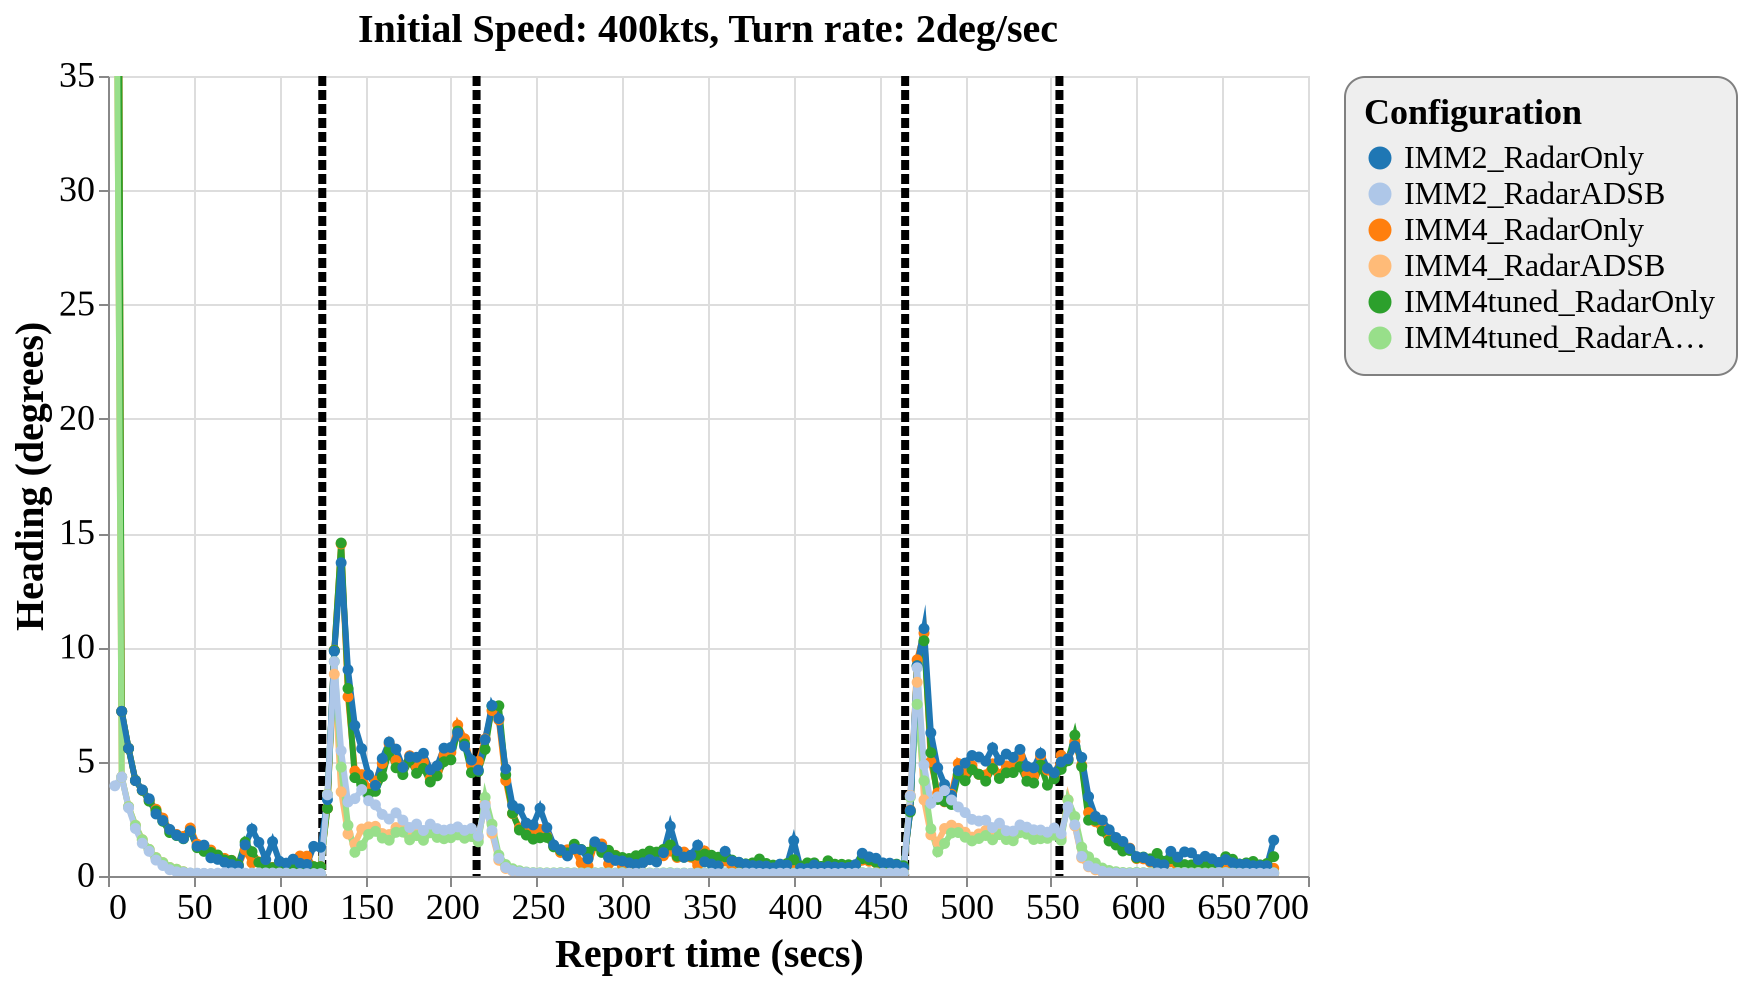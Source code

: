 {
  "config": {
    "view": {
      "continuousWidth": 600,
      "continuousHeight": 400
    },
    "axisX": {
      "labelFontSize": 18,
      "titleFontSize": 20
    },
    "axisY": {
      "labelFontSize": 18,
      "titleFontSize": 20
    },
    "font": "Times New Roman",
    "legend": {
      "cornerRadius": 10,
      "fillColor": "#EEEEEE",
      "labelFontSize": 16,
      "padding": 10,
      "strokeColor": "gray",
      "titleFontSize": 18
    },
    "title": {
      "fontSize": 20
    }
  },
  "layer": [
    {
      "data": {
        "name": "data-836d396f9b504254c1fbffa3d0951e01"
      },
      "mark": {
        "type": "rule",
        "strokeDash": [
          5,
          2
        ],
        "strokeWidth": 4
      },
      "encoding": {
        "color": {
          "type": "nominal",
          "field": "color",
          "scale": null
        },
        "x": {
          "type": "quantitative",
          "field": "tt"
        }
      }
    },
    {
      "data": {
        "name": "data-62880f61765d04dfef21134ef23aeb3e"
      },
      "mark": {
        "type": "line",
        "point": true,
        "strokeWidth": 3
      },
      "encoding": {
        "color": {
          "type": "ordinal",
          "field": "config",
          "scale": {
            "scheme": "category20"
          },
          "sort": [
            "IMM2_RadarOnly",
            "IMM2_RadarADSB",
            "IMM4_RadarOnly",
            "IMM4_RadarADSB",
            "IMM4tuned_RadarOnly",
            "IMM4tuned_RadarADSB"
          ],
          "title": "Configuration"
        },
        "x": {
          "type": "quantitative",
          "field": "time",
          "title": "Report time (secs)"
        },
        "y": {
          "type": "quantitative",
          "field": "rmse_hdg",
          "scale": {
            "domain": [
              0,
              35
            ],
            "zero": false
          },
          "title": "Heading (degrees)"
        }
      },
      "selection": {
        "selector119": {
          "type": "interval",
          "bind": "scales",
          "encodings": [
            "x",
            "y"
          ]
        }
      },
      "title": "Initial Speed: 400kts, Turn rate: 2deg/sec"
    }
  ],
  "$schema": "https://vega.github.io/schema/vega-lite/v4.8.1.json",
  "datasets": {
    "data-836d396f9b504254c1fbffa3d0951e01": [
      {
        "tt": 125,
        "color": "black"
      },
      {
        "tt": 215,
        "color": "black"
      },
      {
        "tt": 465,
        "color": "black"
      },
      {
        "tt": 555,
        "color": "black"
      }
    ],
    "data-62880f61765d04dfef21134ef23aeb3e": [
      {
        "scenario": "turns_new_09",
        "config": "IMM4_RadarOnly",
        "time": 4,
        "rmse_hdg": 90.0,
        "rmse_tr": 0.0,
        "p_uni": 0.0,
        "p_turn": 0.0
      },
      {
        "scenario": "turns_new_09",
        "config": "IMM4_RadarOnly",
        "time": 8,
        "rmse_hdg": 7.202406522977041,
        "rmse_tr": 0.0,
        "p_uni": 0.958888888888889,
        "p_turn": 0.01385
      },
      {
        "scenario": "turns_new_09",
        "config": "IMM4_RadarOnly",
        "time": 12,
        "rmse_hdg": 5.582061777176111,
        "rmse_tr": 0.0001913937798032,
        "p_uni": 0.9205915789473684,
        "p_turn": 0.0274010526315789
      },
      {
        "scenario": "turns_new_09",
        "config": "IMM4_RadarOnly",
        "time": 16,
        "rmse_hdg": 4.178447508014881,
        "rmse_tr": 0.0017063487381717,
        "p_uni": 0.8905544715447155,
        "p_turn": 0.0377471544715447
      },
      {
        "scenario": "turns_new_09",
        "config": "IMM4_RadarOnly",
        "time": 20,
        "rmse_hdg": 3.749844792109705,
        "rmse_tr": 0.0057407668049461,
        "p_uni": 0.8518754385964912,
        "p_turn": 0.0533105263157894
      },
      {
        "scenario": "turns_new_09",
        "config": "IMM4_RadarOnly",
        "time": 24,
        "rmse_hdg": 3.3095842119894763,
        "rmse_tr": 0.0212359714723626,
        "p_uni": 0.8126734375,
        "p_turn": 0.0682171875
      },
      {
        "scenario": "turns_new_09",
        "config": "IMM4_RadarOnly",
        "time": 28,
        "rmse_hdg": 2.918103165920718,
        "rmse_tr": 0.027978323907905,
        "p_uni": 0.8238695652173913,
        "p_turn": 0.0703843478260869
      },
      {
        "scenario": "turns_new_09",
        "config": "IMM4_RadarOnly",
        "time": 32,
        "rmse_hdg": 2.5316099976749715,
        "rmse_tr": 0.0295581089259561,
        "p_uni": 0.8208081967213114,
        "p_turn": 0.067377868852459
      },
      {
        "scenario": "turns_new_09",
        "config": "IMM4_RadarOnly",
        "time": 36,
        "rmse_hdg": 2.0133512692357813,
        "rmse_tr": 0.027217003199432,
        "p_uni": 0.8388921052631579,
        "p_turn": 0.0623280701754386
      },
      {
        "scenario": "turns_new_09",
        "config": "IMM4_RadarOnly",
        "time": 40,
        "rmse_hdg": 1.8164095621524876,
        "rmse_tr": 0.030976389762028,
        "p_uni": 0.8327260504201681,
        "p_turn": 0.0674697478991596
      },
      {
        "scenario": "turns_new_09",
        "config": "IMM4_RadarOnly",
        "time": 44,
        "rmse_hdg": 1.7339791636110846,
        "rmse_tr": 0.0347607619177959,
        "p_uni": 0.8386097560975609,
        "p_turn": 0.0604422764227642
      },
      {
        "scenario": "turns_new_09",
        "config": "IMM4_RadarOnly",
        "time": 48,
        "rmse_hdg": 2.097555881965032,
        "rmse_tr": 0.0547757864358058,
        "p_uni": 0.8220067796610169,
        "p_turn": 0.0739737288135593
      },
      {
        "scenario": "turns_new_09",
        "config": "IMM4_RadarOnly",
        "time": 52,
        "rmse_hdg": 1.388944029556763,
        "rmse_tr": 0.0489784268132761,
        "p_uni": 0.8469603448275862,
        "p_turn": 0.0615344827586206
      },
      {
        "scenario": "turns_new_09",
        "config": "IMM4_RadarOnly",
        "time": 56,
        "rmse_hdg": 1.1963884399079168,
        "rmse_tr": 0.035273968029027,
        "p_uni": 0.8386683760683761,
        "p_turn": 0.053834188034188
      },
      {
        "scenario": "turns_new_09",
        "config": "IMM4_RadarOnly",
        "time": 60,
        "rmse_hdg": 1.1340729110252867,
        "rmse_tr": 0.0292356400575162,
        "p_uni": 0.8294102564102563,
        "p_turn": 0.0525837606837606
      },
      {
        "scenario": "turns_new_09",
        "config": "IMM4_RadarOnly",
        "time": 64,
        "rmse_hdg": 0.858911701133957,
        "rmse_tr": 0.0183732470428215,
        "p_uni": 0.8419181034482758,
        "p_turn": 0.0531594827586206
      },
      {
        "scenario": "turns_new_09",
        "config": "IMM4_RadarOnly",
        "time": 68,
        "rmse_hdg": 0.769672087288619,
        "rmse_tr": 0.0147173698604661,
        "p_uni": 0.851549593495935,
        "p_turn": 0.0504065040650406
      },
      {
        "scenario": "turns_new_09",
        "config": "IMM4_RadarOnly",
        "time": 72,
        "rmse_hdg": 0.6841059076321027,
        "rmse_tr": 0.0114286763388041,
        "p_uni": 0.8616232142857143,
        "p_turn": 0.0467428571428571
      },
      {
        "scenario": "turns_new_09",
        "config": "IMM4_RadarOnly",
        "time": 76,
        "rmse_hdg": 0.4444304456859725,
        "rmse_tr": 0.0260019854167722,
        "p_uni": 0.8560070175438597,
        "p_turn": 0.049678947368421
      },
      {
        "scenario": "turns_new_09",
        "config": "IMM4_RadarOnly",
        "time": 80,
        "rmse_hdg": 1.1420187811729392,
        "rmse_tr": 0.0461922341958039,
        "p_uni": 0.8462853448275862,
        "p_turn": 0.0577163793103448
      },
      {
        "scenario": "turns_new_09",
        "config": "IMM4_RadarOnly",
        "time": 84,
        "rmse_hdg": 0.5745363656011951,
        "rmse_tr": 0.0425779212800598,
        "p_uni": 0.8495734513274337,
        "p_turn": 0.0545504424778761
      },
      {
        "scenario": "turns_new_09",
        "config": "IMM4_RadarOnly",
        "time": 88,
        "rmse_hdg": 0.6172579995565297,
        "rmse_tr": 0.0260184486359484,
        "p_uni": 0.8454256198347107,
        "p_turn": 0.0487123966942148
      },
      {
        "scenario": "turns_new_09",
        "config": "IMM4_RadarOnly",
        "time": 92,
        "rmse_hdg": 0.4690075729114366,
        "rmse_tr": 0.0134219133740569,
        "p_uni": 0.8510672413793103,
        "p_turn": 0.0480801724137931
      },
      {
        "scenario": "turns_new_09",
        "config": "IMM4_RadarOnly",
        "time": 96,
        "rmse_hdg": 0.3751045438320073,
        "rmse_tr": 0.0171203233055182,
        "p_uni": 0.8509717948717949,
        "p_turn": 0.0525393162393162
      },
      {
        "scenario": "turns_new_09",
        "config": "IMM4_RadarOnly",
        "time": 100,
        "rmse_hdg": 0.3540711392946564,
        "rmse_tr": 0.0120776543464894,
        "p_uni": 0.8667460176991151,
        "p_turn": 0.0454769911504424
      },
      {
        "scenario": "turns_new_09",
        "config": "IMM4_RadarOnly",
        "time": 104,
        "rmse_hdg": 0.3142204851284148,
        "rmse_tr": 0.0135031952954047,
        "p_uni": 0.8673955752212389,
        "p_turn": 0.0472504424778761
      },
      {
        "scenario": "turns_new_09",
        "config": "IMM4_RadarOnly",
        "time": 108,
        "rmse_hdg": 0.4989691853550524,
        "rmse_tr": 0.0130834069412398,
        "p_uni": 0.8663413223140496,
        "p_turn": 0.0450603305785124
      },
      {
        "scenario": "turns_new_09",
        "config": "IMM4_RadarOnly",
        "time": 112,
        "rmse_hdg": 0.8733041720907722,
        "rmse_tr": 0.0262092988294754,
        "p_uni": 0.8754610619469027,
        "p_turn": 0.0475415929203539
      },
      {
        "scenario": "turns_new_09",
        "config": "IMM4_RadarOnly",
        "time": 116,
        "rmse_hdg": 0.8667809219558686,
        "rmse_tr": 0.0273305018858661,
        "p_uni": 0.8701083333333333,
        "p_turn": 0.0452025
      },
      {
        "scenario": "turns_new_09",
        "config": "IMM4_RadarOnly",
        "time": 120,
        "rmse_hdg": 0.4007503926298548,
        "rmse_tr": 0.0160771931738993,
        "p_uni": 0.8666464912280702,
        "p_turn": 0.0430964912280701
      },
      {
        "scenario": "turns_new_09",
        "config": "IMM4_RadarOnly",
        "time": 124,
        "rmse_hdg": 0.4082186642917085,
        "rmse_tr": 0.0228908375224209,
        "p_uni": 0.8741539823008849,
        "p_turn": 0.0467274336283185
      },
      {
        "scenario": "turns_new_09",
        "config": "IMM4_RadarOnly",
        "time": 128,
        "rmse_hdg": 2.962828818499492,
        "rmse_tr": 1.712596814879712,
        "p_uni": 0.8649680672268908,
        "p_turn": 0.0490697478991596
      },
      {
        "scenario": "turns_new_09",
        "config": "IMM4_RadarOnly",
        "time": 132,
        "rmse_hdg": 9.876739069347076,
        "rmse_tr": 1.9846838865848184,
        "p_uni": 0.8351495867768595,
        "p_turn": 0.0749644628099173
      },
      {
        "scenario": "turns_new_09",
        "config": "IMM4_RadarOnly",
        "time": 136,
        "rmse_hdg": 14.529923797514227,
        "rmse_tr": 1.8652585241907127,
        "p_uni": 0.5474413223140495,
        "p_turn": 0.3327752066115702
      },
      {
        "scenario": "turns_new_09",
        "config": "IMM4_RadarOnly",
        "time": 140,
        "rmse_hdg": 7.841545653721373,
        "rmse_tr": 1.38712412622365,
        "p_uni": 0.0801146551724138,
        "p_turn": 0.8340646551724137
      },
      {
        "scenario": "turns_new_09",
        "config": "IMM4_RadarOnly",
        "time": 144,
        "rmse_hdg": 4.589925343478573,
        "rmse_tr": 0.8735129193427082,
        "p_uni": 0.0505818965517241,
        "p_turn": 0.8978939655172413
      },
      {
        "scenario": "turns_new_09",
        "config": "IMM4_RadarOnly",
        "time": 148,
        "rmse_hdg": 4.433978325921968,
        "rmse_tr": 0.4301348193259994,
        "p_uni": 0.0888152542372881,
        "p_turn": 0.8341279661016949
      },
      {
        "scenario": "turns_new_09",
        "config": "IMM4_RadarOnly",
        "time": 152,
        "rmse_hdg": 3.8078521802432586,
        "rmse_tr": 0.2598082560594768,
        "p_uni": 0.1247691666666666,
        "p_turn": 0.776825
      },
      {
        "scenario": "turns_new_09",
        "config": "IMM4_RadarOnly",
        "time": 156,
        "rmse_hdg": 4.150488600949312,
        "rmse_tr": 0.2290936756075772,
        "p_uni": 0.1457550847457627,
        "p_turn": 0.7512618644067797
      },
      {
        "scenario": "turns_new_09",
        "config": "IMM4_RadarOnly",
        "time": 160,
        "rmse_hdg": 4.922617720253118,
        "rmse_tr": 0.250554433872828,
        "p_uni": 0.1414958333333333,
        "p_turn": 0.7500275
      },
      {
        "scenario": "turns_new_09",
        "config": "IMM4_RadarOnly",
        "time": 164,
        "rmse_hdg": 5.78147331637559,
        "rmse_tr": 0.2758718477642995,
        "p_uni": 0.1294537037037037,
        "p_turn": 0.7730666666666667
      },
      {
        "scenario": "turns_new_09",
        "config": "IMM4_RadarOnly",
        "time": 168,
        "rmse_hdg": 5.05430115909502,
        "rmse_tr": 0.2593724546745518,
        "p_uni": 0.0868170731707317,
        "p_turn": 0.8207471544715447
      },
      {
        "scenario": "turns_new_09",
        "config": "IMM4_RadarOnly",
        "time": 172,
        "rmse_hdg": 4.761692693080197,
        "rmse_tr": 0.2079781376731699,
        "p_uni": 0.0889508333333333,
        "p_turn": 0.84645
      },
      {
        "scenario": "turns_new_09",
        "config": "IMM4_RadarOnly",
        "time": 176,
        "rmse_hdg": 5.258693657498468,
        "rmse_tr": 0.2212954424418371,
        "p_uni": 0.1164121951219512,
        "p_turn": 0.7997113821138211
      },
      {
        "scenario": "turns_new_09",
        "config": "IMM4_RadarOnly",
        "time": 180,
        "rmse_hdg": 4.766030984721732,
        "rmse_tr": 0.183412800384345,
        "p_uni": 0.1036396551724137,
        "p_turn": 0.828928448275862
      },
      {
        "scenario": "turns_new_09",
        "config": "IMM4_RadarOnly",
        "time": 184,
        "rmse_hdg": 4.980781947972627,
        "rmse_tr": 0.2097829100125492,
        "p_uni": 0.1101358333333333,
        "p_turn": 0.8167591666666667
      },
      {
        "scenario": "turns_new_09",
        "config": "IMM4_RadarOnly",
        "time": 188,
        "rmse_hdg": 4.257808864598614,
        "rmse_tr": 0.2113962487841257,
        "p_uni": 0.0916399999999999,
        "p_turn": 0.8474045454545455
      },
      {
        "scenario": "turns_new_09",
        "config": "IMM4_RadarOnly",
        "time": 192,
        "rmse_hdg": 4.576785054677717,
        "rmse_tr": 0.1951097246990296,
        "p_uni": 0.1030327868852459,
        "p_turn": 0.8317508196721312
      },
      {
        "scenario": "turns_new_09",
        "config": "IMM4_RadarOnly",
        "time": 196,
        "rmse_hdg": 5.281429580544248,
        "rmse_tr": 0.2152815228271959,
        "p_uni": 0.1099946902654867,
        "p_turn": 0.8213787610619468
      },
      {
        "scenario": "turns_new_09",
        "config": "IMM4_RadarOnly",
        "time": 200,
        "rmse_hdg": 5.409368488834903,
        "rmse_tr": 0.2475128059717315,
        "p_uni": 0.113088,
        "p_turn": 0.8168496000000001
      },
      {
        "scenario": "turns_new_09",
        "config": "IMM4_RadarOnly",
        "time": 204,
        "rmse_hdg": 6.602824275987149,
        "rmse_tr": 0.2985578375253714,
        "p_uni": 0.1524217391304348,
        "p_turn": 0.7590860869565217
      },
      {
        "scenario": "turns_new_09",
        "config": "IMM4_RadarOnly",
        "time": 208,
        "rmse_hdg": 6.004427165798628,
        "rmse_tr": 0.2617400716985142,
        "p_uni": 0.1323823008849557,
        "p_turn": 0.7863601769911505
      },
      {
        "scenario": "turns_new_09",
        "config": "IMM4_RadarOnly",
        "time": 212,
        "rmse_hdg": 4.864790250865423,
        "rmse_tr": 0.2326498378118891,
        "p_uni": 0.1135991525423728,
        "p_turn": 0.8178694915254238
      },
      {
        "scenario": "turns_new_09",
        "config": "IMM4_RadarOnly",
        "time": 216,
        "rmse_hdg": 5.006166346643221,
        "rmse_tr": 0.979973814634055,
        "p_uni": 0.1138561403508771,
        "p_turn": 0.813980701754386
      },
      {
        "scenario": "turns_new_09",
        "config": "IMM4_RadarOnly",
        "time": 220,
        "rmse_hdg": 5.993911633204704,
        "rmse_tr": 2.025053860600585,
        "p_uni": 0.1482533333333333,
        "p_turn": 0.76487
      },
      {
        "scenario": "turns_new_09",
        "config": "IMM4_RadarOnly",
        "time": 224,
        "rmse_hdg": 7.239073799436237,
        "rmse_tr": 1.7183152101669903,
        "p_uni": 0.2556324561403508,
        "p_turn": 0.6061368421052631
      },
      {
        "scenario": "turns_new_09",
        "config": "IMM4_RadarOnly",
        "time": 228,
        "rmse_hdg": 6.828411723575742,
        "rmse_tr": 1.4084294060778346,
        "p_uni": 0.3820857142857143,
        "p_turn": 0.4605980952380952
      },
      {
        "scenario": "turns_new_09",
        "config": "IMM4_RadarOnly",
        "time": 232,
        "rmse_hdg": 4.174616801407824,
        "rmse_tr": 0.9974101837504582,
        "p_uni": 0.5281649122807017,
        "p_turn": 0.3022491228070175
      },
      {
        "scenario": "turns_new_09",
        "config": "IMM4_RadarOnly",
        "time": 236,
        "rmse_hdg": 2.727992935208128,
        "rmse_tr": 0.6830519218251939,
        "p_uni": 0.6288254545454546,
        "p_turn": 0.2094890909090909
      },
      {
        "scenario": "turns_new_09",
        "config": "IMM4_RadarOnly",
        "time": 240,
        "rmse_hdg": 2.093853203770037,
        "rmse_tr": 0.4700465857160999,
        "p_uni": 0.6946398230088495,
        "p_turn": 0.1466929203539823
      },
      {
        "scenario": "turns_new_09",
        "config": "IMM4_RadarOnly",
        "time": 244,
        "rmse_hdg": 1.897903774889216,
        "rmse_tr": 0.3066225403525518,
        "p_uni": 0.7572297297297297,
        "p_turn": 0.1052468468468468
      },
      {
        "scenario": "turns_new_09",
        "config": "IMM4_RadarOnly",
        "time": 248,
        "rmse_hdg": 1.892867823734885,
        "rmse_tr": 0.2243390756001314,
        "p_uni": 0.7971635514018691,
        "p_turn": 0.0727794392523364
      },
      {
        "scenario": "turns_new_09",
        "config": "IMM4_RadarOnly",
        "time": 252,
        "rmse_hdg": 2.03653873029707,
        "rmse_tr": 0.1696233680835279,
        "p_uni": 0.8089336363636364,
        "p_turn": 0.0732245454545454
      },
      {
        "scenario": "turns_new_09",
        "config": "IMM4_RadarOnly",
        "time": 256,
        "rmse_hdg": 1.7314731032109212,
        "rmse_tr": 0.137312859336938,
        "p_uni": 0.8083196428571429,
        "p_turn": 0.0722535714285714
      },
      {
        "scenario": "turns_new_09",
        "config": "IMM4_RadarOnly",
        "time": 260,
        "rmse_hdg": 1.3244264078213306,
        "rmse_tr": 0.1066985916918613,
        "p_uni": 0.8356176991150442,
        "p_turn": 0.0569699115044247
      },
      {
        "scenario": "turns_new_09",
        "config": "IMM4_RadarOnly",
        "time": 264,
        "rmse_hdg": 1.0310738738486849,
        "rmse_tr": 0.0904479739961045,
        "p_uni": 0.8237133333333334,
        "p_turn": 0.0587016666666666
      },
      {
        "scenario": "turns_new_09",
        "config": "IMM4_RadarOnly",
        "time": 268,
        "rmse_hdg": 1.1475649479373773,
        "rmse_tr": 0.0575514383234454,
        "p_uni": 0.851362831858407,
        "p_turn": 0.0541256637168141
      },
      {
        "scenario": "turns_new_09",
        "config": "IMM4_RadarOnly",
        "time": 272,
        "rmse_hdg": 1.1575695472139764,
        "rmse_tr": 0.0411778615664514,
        "p_uni": 0.8477876106194691,
        "p_turn": 0.0614504424778761
      },
      {
        "scenario": "turns_new_09",
        "config": "IMM4_RadarOnly",
        "time": 276,
        "rmse_hdg": 0.5663771277580504,
        "rmse_tr": 0.0452288915088424,
        "p_uni": 0.8570991525423728,
        "p_turn": 0.0515118644067796
      },
      {
        "scenario": "turns_new_09",
        "config": "IMM4_RadarOnly",
        "time": 280,
        "rmse_hdg": 0.4392372454587235,
        "rmse_tr": 0.0291608446788724,
        "p_uni": 0.8599412844036697,
        "p_turn": 0.0484174311926605
      },
      {
        "scenario": "turns_new_09",
        "config": "IMM4_RadarOnly",
        "time": 284,
        "rmse_hdg": 1.3822391397186222,
        "rmse_tr": 0.0446081778103416,
        "p_uni": 0.8540724409448819,
        "p_turn": 0.0575897637795275
      },
      {
        "scenario": "turns_new_09",
        "config": "IMM4_RadarOnly",
        "time": 288,
        "rmse_hdg": 1.401432112452101,
        "rmse_tr": 0.0378193987667297,
        "p_uni": 0.8686854700854701,
        "p_turn": 0.0463641025641025
      },
      {
        "scenario": "turns_new_09",
        "config": "IMM4_RadarOnly",
        "time": 292,
        "rmse_hdg": 0.5256296744114102,
        "rmse_tr": 0.0236378542016931,
        "p_uni": 0.8475193277310924,
        "p_turn": 0.0555873949579832
      },
      {
        "scenario": "turns_new_09",
        "config": "IMM4_RadarOnly",
        "time": 296,
        "rmse_hdg": 0.9047863467876446,
        "rmse_tr": 0.0280960747555003,
        "p_uni": 0.8633041666666668,
        "p_turn": 0.0507108333333333
      },
      {
        "scenario": "turns_new_09",
        "config": "IMM4_RadarOnly",
        "time": 300,
        "rmse_hdg": 0.4497552940893553,
        "rmse_tr": 0.0190660762391713,
        "p_uni": 0.8736675438596492,
        "p_turn": 0.046509649122807
      },
      {
        "scenario": "turns_new_09",
        "config": "IMM4_RadarOnly",
        "time": 304,
        "rmse_hdg": 0.4899755433262511,
        "rmse_tr": 0.0162784220609182,
        "p_uni": 0.8712545454545455,
        "p_turn": 0.0468867768595041
      },
      {
        "scenario": "turns_new_09",
        "config": "IMM4_RadarOnly",
        "time": 308,
        "rmse_hdg": 0.533936817039399,
        "rmse_tr": 0.0185457034041337,
        "p_uni": 0.8547139344262294,
        "p_turn": 0.0527713114754098
      },
      {
        "scenario": "turns_new_09",
        "config": "IMM4_RadarOnly",
        "time": 312,
        "rmse_hdg": 0.5881649569031876,
        "rmse_tr": 0.0177576499636467,
        "p_uni": 0.8630809917355372,
        "p_turn": 0.0521206611570247
      },
      {
        "scenario": "turns_new_09",
        "config": "IMM4_RadarOnly",
        "time": 316,
        "rmse_hdg": 0.8086267327898945,
        "rmse_tr": 0.0243295250564758,
        "p_uni": 0.8624052631578948,
        "p_turn": 0.0527833333333333
      },
      {
        "scenario": "turns_new_09",
        "config": "IMM4_RadarOnly",
        "time": 320,
        "rmse_hdg": 0.7668458981952946,
        "rmse_tr": 0.0216665155190409,
        "p_uni": 0.8756359649122808,
        "p_turn": 0.0438342105263157
      },
      {
        "scenario": "turns_new_09",
        "config": "IMM4_RadarOnly",
        "time": 324,
        "rmse_hdg": 0.8859250802766824,
        "rmse_tr": 0.0232860253018623,
        "p_uni": 0.8615735042735043,
        "p_turn": 0.051317094017094
      },
      {
        "scenario": "turns_new_09",
        "config": "IMM4_RadarOnly",
        "time": 328,
        "rmse_hdg": 1.0874150779367246,
        "rmse_tr": 0.0257225950586585,
        "p_uni": 0.8541948275862069,
        "p_turn": 0.0552836206896551
      },
      {
        "scenario": "turns_new_09",
        "config": "IMM4_RadarOnly",
        "time": 332,
        "rmse_hdg": 0.8103563360055531,
        "rmse_tr": 0.0196985675930355,
        "p_uni": 0.860471304347826,
        "p_turn": 0.0488234782608695
      },
      {
        "scenario": "turns_new_09",
        "config": "IMM4_RadarOnly",
        "time": 336,
        "rmse_hdg": 1.04645684565803,
        "rmse_tr": 0.0182642542266619,
        "p_uni": 0.8694684210526316,
        "p_turn": 0.0456359649122806
      },
      {
        "scenario": "turns_new_09",
        "config": "IMM4_RadarOnly",
        "time": 340,
        "rmse_hdg": 0.8230626603467959,
        "rmse_tr": 0.0149628199929978,
        "p_uni": 0.8716375000000001,
        "p_turn": 0.0439571428571428
      },
      {
        "scenario": "turns_new_09",
        "config": "IMM4_RadarOnly",
        "time": 344,
        "rmse_hdg": 0.4613148637414253,
        "rmse_tr": 0.0196993565662132,
        "p_uni": 0.8709447368421053,
        "p_turn": 0.050019298245614
      },
      {
        "scenario": "turns_new_09",
        "config": "IMM4_RadarOnly",
        "time": 348,
        "rmse_hdg": 1.092623960310259,
        "rmse_tr": 0.0403664863511673,
        "p_uni": 0.8795194915254237,
        "p_turn": 0.047157627118644
      },
      {
        "scenario": "turns_new_09",
        "config": "IMM4_RadarOnly",
        "time": 352,
        "rmse_hdg": 0.6338858764381976,
        "rmse_tr": 0.0304309953544222,
        "p_uni": 0.875251304347826,
        "p_turn": 0.0469339130434782
      },
      {
        "scenario": "turns_new_09",
        "config": "IMM4_RadarOnly",
        "time": 356,
        "rmse_hdg": 0.539925920844701,
        "rmse_tr": 0.0232204183012915,
        "p_uni": 0.8555060869565217,
        "p_turn": 0.0515886956521739
      },
      {
        "scenario": "turns_new_09",
        "config": "IMM4_RadarOnly",
        "time": 360,
        "rmse_hdg": 0.6584548027562156,
        "rmse_tr": 0.0254239793752419,
        "p_uni": 0.8654345454545455,
        "p_turn": 0.0514772727272727
      },
      {
        "scenario": "turns_new_09",
        "config": "IMM4_RadarOnly",
        "time": 364,
        "rmse_hdg": 0.3778063086260015,
        "rmse_tr": 0.0196441831498266,
        "p_uni": 0.8767059829059829,
        "p_turn": 0.0456948717948718
      },
      {
        "scenario": "turns_new_09",
        "config": "IMM4_RadarOnly",
        "time": 368,
        "rmse_hdg": 0.4592124436206753,
        "rmse_tr": 0.0141671945603002,
        "p_uni": 0.8804777777777778,
        "p_turn": 0.0416641025641025
      },
      {
        "scenario": "turns_new_09",
        "config": "IMM4_RadarOnly",
        "time": 372,
        "rmse_hdg": 0.3747483026280163,
        "rmse_tr": 0.0114542075661191,
        "p_uni": 0.871691129032258,
        "p_turn": 0.0446185483870967
      },
      {
        "scenario": "turns_new_09",
        "config": "IMM4_RadarOnly",
        "time": 376,
        "rmse_hdg": 0.3693974340540467,
        "rmse_tr": 0.0106978719512674,
        "p_uni": 0.8787651785714286,
        "p_turn": 0.0432883928571428
      },
      {
        "scenario": "turns_new_09",
        "config": "IMM4_RadarOnly",
        "time": 380,
        "rmse_hdg": 0.3426982714621684,
        "rmse_tr": 0.0177209361758166,
        "p_uni": 0.8770929824561404,
        "p_turn": 0.0466377192982456
      },
      {
        "scenario": "turns_new_09",
        "config": "IMM4_RadarOnly",
        "time": 384,
        "rmse_hdg": 0.32289257561086,
        "rmse_tr": 0.0132819498684377,
        "p_uni": 0.8722009615384615,
        "p_turn": 0.044464423076923
      },
      {
        "scenario": "turns_new_09",
        "config": "IMM4_RadarOnly",
        "time": 388,
        "rmse_hdg": 0.2795353287153527,
        "rmse_tr": 0.0183678659620544,
        "p_uni": 0.8773583333333334,
        "p_turn": 0.0467158333333333
      },
      {
        "scenario": "turns_new_09",
        "config": "IMM4_RadarOnly",
        "time": 392,
        "rmse_hdg": 0.3708156867019994,
        "rmse_tr": 0.0168949317237069,
        "p_uni": 0.876734188034188,
        "p_turn": 0.043025641025641
      },
      {
        "scenario": "turns_new_09",
        "config": "IMM4_RadarOnly",
        "time": 396,
        "rmse_hdg": 0.3772020094487869,
        "rmse_tr": 0.0154640041298757,
        "p_uni": 0.8733576271186441,
        "p_turn": 0.0436686440677966
      },
      {
        "scenario": "turns_new_09",
        "config": "IMM4_RadarOnly",
        "time": 400,
        "rmse_hdg": 0.3114125523767124,
        "rmse_tr": 0.0178854498472729,
        "p_uni": 0.8707495726495726,
        "p_turn": 0.0456418803418803
      },
      {
        "scenario": "turns_new_09",
        "config": "IMM4_RadarOnly",
        "time": 404,
        "rmse_hdg": 0.2845715241919875,
        "rmse_tr": 0.0161324694770692,
        "p_uni": 0.8690980952380953,
        "p_turn": 0.0439666666666666
      },
      {
        "scenario": "turns_new_09",
        "config": "IMM4_RadarOnly",
        "time": 408,
        "rmse_hdg": 0.2611917652059168,
        "rmse_tr": 0.011080045052886,
        "p_uni": 0.8657691056910569,
        "p_turn": 0.0452642276422764
      },
      {
        "scenario": "turns_new_09",
        "config": "IMM4_RadarOnly",
        "time": 412,
        "rmse_hdg": 0.3731134883834643,
        "rmse_tr": 0.0117519192831471,
        "p_uni": 0.8641307692307693,
        "p_turn": 0.0431299145299145
      },
      {
        "scenario": "turns_new_09",
        "config": "IMM4_RadarOnly",
        "time": 416,
        "rmse_hdg": 0.3256213572428592,
        "rmse_tr": 0.0102319839686621,
        "p_uni": 0.8686528455284553,
        "p_turn": 0.0402585365853658
      },
      {
        "scenario": "turns_new_09",
        "config": "IMM4_RadarOnly",
        "time": 420,
        "rmse_hdg": 0.454987427652717,
        "rmse_tr": 0.0147070546890639,
        "p_uni": 0.8632694915254236,
        "p_turn": 0.0495161016949152
      },
      {
        "scenario": "turns_new_09",
        "config": "IMM4_RadarOnly",
        "time": 424,
        "rmse_hdg": 0.3322997865604896,
        "rmse_tr": 0.0132041379597177,
        "p_uni": 0.8678629629629631,
        "p_turn": 0.0416657407407407
      },
      {
        "scenario": "turns_new_09",
        "config": "IMM4_RadarOnly",
        "time": 428,
        "rmse_hdg": 0.3170440807719712,
        "rmse_tr": 0.0107781362182421,
        "p_uni": 0.864421186440678,
        "p_turn": 0.0390483050847457
      },
      {
        "scenario": "turns_new_09",
        "config": "IMM4_RadarOnly",
        "time": 432,
        "rmse_hdg": 0.2984095266810976,
        "rmse_tr": 0.01407993470878,
        "p_uni": 0.8625359649122807,
        "p_turn": 0.0420008771929824
      },
      {
        "scenario": "turns_new_09",
        "config": "IMM4_RadarOnly",
        "time": 436,
        "rmse_hdg": 0.3434585755275979,
        "rmse_tr": 0.0128498020915928,
        "p_uni": 0.8641775862068966,
        "p_turn": 0.043353448275862
      },
      {
        "scenario": "turns_new_09",
        "config": "IMM4_RadarOnly",
        "time": 440,
        "rmse_hdg": 0.6933675335529965,
        "rmse_tr": 0.0218501381365282,
        "p_uni": 0.8408235772357724,
        "p_turn": 0.0553373983739837
      },
      {
        "scenario": "turns_new_09",
        "config": "IMM4_RadarOnly",
        "time": 444,
        "rmse_hdg": 0.6465615347218089,
        "rmse_tr": 0.0171252498322851,
        "p_uni": 0.8738545454545454,
        "p_turn": 0.0412518181818181
      },
      {
        "scenario": "turns_new_09",
        "config": "IMM4_RadarOnly",
        "time": 448,
        "rmse_hdg": 0.5818052864183598,
        "rmse_tr": 0.0110482695871147,
        "p_uni": 0.8815191304347827,
        "p_turn": 0.0391486956521739
      },
      {
        "scenario": "turns_new_09",
        "config": "IMM4_RadarOnly",
        "time": 452,
        "rmse_hdg": 0.3964985638197336,
        "rmse_tr": 0.0079286346783823,
        "p_uni": 0.8818495726495726,
        "p_turn": 0.0376025641025641
      },
      {
        "scenario": "turns_new_09",
        "config": "IMM4_RadarOnly",
        "time": 456,
        "rmse_hdg": 0.4458950703843928,
        "rmse_tr": 0.0146461657922404,
        "p_uni": 0.8703034482758621,
        "p_turn": 0.0484715517241379
      },
      {
        "scenario": "turns_new_09",
        "config": "IMM4_RadarOnly",
        "time": 460,
        "rmse_hdg": 0.4019199788782401,
        "rmse_tr": 0.0121557353058729,
        "p_uni": 0.879800826446281,
        "p_turn": 0.0416785123966942
      },
      {
        "scenario": "turns_new_09",
        "config": "IMM4_RadarOnly",
        "time": 464,
        "rmse_hdg": 0.3374632067784628,
        "rmse_tr": 0.0105590417572741,
        "p_uni": 0.8745840707964602,
        "p_turn": 0.0405592920353982
      },
      {
        "scenario": "turns_new_09",
        "config": "IMM4_RadarOnly",
        "time": 468,
        "rmse_hdg": 2.884493728952039,
        "rmse_tr": 1.6829176839103517,
        "p_uni": 0.8727327272727273,
        "p_turn": 0.0447390909090909
      },
      {
        "scenario": "turns_new_09",
        "config": "IMM4_RadarOnly",
        "time": 472,
        "rmse_hdg": 9.459241611009553,
        "rmse_tr": 1.9768259425211905,
        "p_uni": 0.7976776859504132,
        "p_turn": 0.1038380165289256
      },
      {
        "scenario": "turns_new_09",
        "config": "IMM4_RadarOnly",
        "time": 476,
        "rmse_hdg": 10.628264999506904,
        "rmse_tr": 1.723279062479286,
        "p_uni": 0.272608547008547,
        "p_turn": 0.5946632478632479
      },
      {
        "scenario": "turns_new_09",
        "config": "IMM4_RadarOnly",
        "time": 480,
        "rmse_hdg": 5.000877618136118,
        "rmse_tr": 1.217987102966253,
        "p_uni": 0.0416165354330708,
        "p_turn": 0.9000299212598425
      },
      {
        "scenario": "turns_new_09",
        "config": "IMM4_RadarOnly",
        "time": 484,
        "rmse_hdg": 3.632836860223701,
        "rmse_tr": 0.6671278361378724,
        "p_uni": 0.0593258333333333,
        "p_turn": 0.8986625
      },
      {
        "scenario": "turns_new_09",
        "config": "IMM4_RadarOnly",
        "time": 488,
        "rmse_hdg": 3.2460812251082065,
        "rmse_tr": 0.3659142880895336,
        "p_uni": 0.1025719298245614,
        "p_turn": 0.8227815789473685
      },
      {
        "scenario": "turns_new_09",
        "config": "IMM4_RadarOnly",
        "time": 492,
        "rmse_hdg": 3.580663628212424,
        "rmse_tr": 0.2699556938437407,
        "p_uni": 0.1298336134453781,
        "p_turn": 0.771518487394958
      },
      {
        "scenario": "turns_new_09",
        "config": "IMM4_RadarOnly",
        "time": 496,
        "rmse_hdg": 4.917339666614407,
        "rmse_tr": 0.2454484224825524,
        "p_uni": 0.1148380165289256,
        "p_turn": 0.7939644628099173
      },
      {
        "scenario": "turns_new_09",
        "config": "IMM4_RadarOnly",
        "time": 500,
        "rmse_hdg": 4.5175208289143285,
        "rmse_tr": 0.2221019582025299,
        "p_uni": 0.0934341463414634,
        "p_turn": 0.8369243902439024
      },
      {
        "scenario": "turns_new_09",
        "config": "IMM4_RadarOnly",
        "time": 504,
        "rmse_hdg": 4.834225611305289,
        "rmse_tr": 0.2406665307017159,
        "p_uni": 0.1093066666666666,
        "p_turn": 0.8226724999999999
      },
      {
        "scenario": "turns_new_09",
        "config": "IMM4_RadarOnly",
        "time": 508,
        "rmse_hdg": 4.447272439638526,
        "rmse_tr": 0.2027217503628444,
        "p_uni": 0.0912236842105263,
        "p_turn": 0.8468622807017544
      },
      {
        "scenario": "turns_new_09",
        "config": "IMM4_RadarOnly",
        "time": 512,
        "rmse_hdg": 4.419896498730658,
        "rmse_tr": 0.2015165087656213,
        "p_uni": 0.0996355932203389,
        "p_turn": 0.8403423728813559
      },
      {
        "scenario": "turns_new_09",
        "config": "IMM4_RadarOnly",
        "time": 516,
        "rmse_hdg": 4.903381702777221,
        "rmse_tr": 0.2113989002891884,
        "p_uni": 0.1021217391304347,
        "p_turn": 0.8310286956521739
      },
      {
        "scenario": "turns_new_09",
        "config": "IMM4_RadarOnly",
        "time": 520,
        "rmse_hdg": 4.429994436704267,
        "rmse_tr": 0.1890180419191252,
        "p_uni": 0.1012829059829059,
        "p_turn": 0.8272923076923077
      },
      {
        "scenario": "turns_new_09",
        "config": "IMM4_RadarOnly",
        "time": 524,
        "rmse_hdg": 4.81598113375933,
        "rmse_tr": 0.2142729336165563,
        "p_uni": 0.1047588709677419,
        "p_turn": 0.8261072580645161
      },
      {
        "scenario": "turns_new_09",
        "config": "IMM4_RadarOnly",
        "time": 528,
        "rmse_hdg": 4.851005711786935,
        "rmse_tr": 0.2194039953097817,
        "p_uni": 0.1073807017543859,
        "p_turn": 0.818319298245614
      },
      {
        "scenario": "turns_new_09",
        "config": "IMM4_RadarOnly",
        "time": 532,
        "rmse_hdg": 5.235930985228137,
        "rmse_tr": 0.2091665714080397,
        "p_uni": 0.1088153153153153,
        "p_turn": 0.8284018018018018
      },
      {
        "scenario": "turns_new_09",
        "config": "IMM4_RadarOnly",
        "time": 536,
        "rmse_hdg": 4.478245772305062,
        "rmse_tr": 0.1968367892263038,
        "p_uni": 0.1040805309734513,
        "p_turn": 0.8342212389380531
      },
      {
        "scenario": "turns_new_09",
        "config": "IMM4_RadarOnly",
        "time": 540,
        "rmse_hdg": 4.385035256279953,
        "rmse_tr": 0.2139910769167724,
        "p_uni": 0.1063472727272727,
        "p_turn": 0.8296345454545454
      },
      {
        "scenario": "turns_new_09",
        "config": "IMM4_RadarOnly",
        "time": 544,
        "rmse_hdg": 5.25298153374496,
        "rmse_tr": 0.2186394163222814,
        "p_uni": 0.1284,
        "p_turn": 0.7955781512605042
      },
      {
        "scenario": "turns_new_09",
        "config": "IMM4_RadarOnly",
        "time": 548,
        "rmse_hdg": 4.633019313616644,
        "rmse_tr": 0.2606384764976853,
        "p_uni": 0.1054525862068965,
        "p_turn": 0.8296603448275862
      },
      {
        "scenario": "turns_new_09",
        "config": "IMM4_RadarOnly",
        "time": 552,
        "rmse_hdg": 4.334117598843932,
        "rmse_tr": 0.2146924275208201,
        "p_uni": 0.1198208695652174,
        "p_turn": 0.808588695652174
      },
      {
        "scenario": "turns_new_09",
        "config": "IMM4_RadarOnly",
        "time": 556,
        "rmse_hdg": 5.28011817704484,
        "rmse_tr": 1.05436569661735,
        "p_uni": 0.1259533898305085,
        "p_turn": 0.7874406779661017
      },
      {
        "scenario": "turns_new_09",
        "config": "IMM4_RadarOnly",
        "time": 560,
        "rmse_hdg": 5.119865078403202,
        "rmse_tr": 1.9702363696917533,
        "p_uni": 0.1300324561403509,
        "p_turn": 0.7907964912280702
      },
      {
        "scenario": "turns_new_09",
        "config": "IMM4_RadarOnly",
        "time": 564,
        "rmse_hdg": 5.882553275212583,
        "rmse_tr": 1.6875988682677443,
        "p_uni": 0.2166651785714285,
        "p_turn": 0.6635330357142858
      },
      {
        "scenario": "turns_new_09",
        "config": "IMM4_RadarOnly",
        "time": 568,
        "rmse_hdg": 4.84428299934859,
        "rmse_tr": 1.2481135753642565,
        "p_uni": 0.3713880341880342,
        "p_turn": 0.4650213675213675
      },
      {
        "scenario": "turns_new_09",
        "config": "IMM4_RadarOnly",
        "time": 572,
        "rmse_hdg": 2.774969623303364,
        "rmse_tr": 0.8417195889429309,
        "p_uni": 0.5078931623931624,
        "p_turn": 0.3377717948717949
      },
      {
        "scenario": "turns_new_09",
        "config": "IMM4_RadarOnly",
        "time": 576,
        "rmse_hdg": 2.374280997778118,
        "rmse_tr": 0.5696637808061815,
        "p_uni": 0.612325641025641,
        "p_turn": 0.2290538461538461
      },
      {
        "scenario": "turns_new_09",
        "config": "IMM4_RadarOnly",
        "time": 580,
        "rmse_hdg": 2.0856097677773464,
        "rmse_tr": 0.3620662826296331,
        "p_uni": 0.7084344827586206,
        "p_turn": 0.154676724137931
      },
      {
        "scenario": "turns_new_09",
        "config": "IMM4_RadarOnly",
        "time": 584,
        "rmse_hdg": 1.7058604365714771,
        "rmse_tr": 0.2429923466136752,
        "p_uni": 0.7681615384615385,
        "p_turn": 0.1077931623931624
      },
      {
        "scenario": "turns_new_09",
        "config": "IMM4_RadarOnly",
        "time": 588,
        "rmse_hdg": 1.5677988992309422,
        "rmse_tr": 0.1647115467608863,
        "p_uni": 0.7980999999999999,
        "p_turn": 0.0906305785123967
      },
      {
        "scenario": "turns_new_09",
        "config": "IMM4_RadarOnly",
        "time": 592,
        "rmse_hdg": 1.4246094081578875,
        "rmse_tr": 0.1040748744278823,
        "p_uni": 0.8289128205128204,
        "p_turn": 0.0684358974358974
      },
      {
        "scenario": "turns_new_09",
        "config": "IMM4_RadarOnly",
        "time": 596,
        "rmse_hdg": 1.2175603798943704,
        "rmse_tr": 0.083196914350095,
        "p_uni": 0.8334622950819672,
        "p_turn": 0.0605213114754098
      },
      {
        "scenario": "turns_new_09",
        "config": "IMM4_RadarOnly",
        "time": 600,
        "rmse_hdg": 0.763870526868383,
        "rmse_tr": 0.0586568263097081,
        "p_uni": 0.8591127272727273,
        "p_turn": 0.0452572727272727
      },
      {
        "scenario": "turns_new_09",
        "config": "IMM4_RadarOnly",
        "time": 604,
        "rmse_hdg": 0.7504768132024271,
        "rmse_tr": 0.047522471364112,
        "p_uni": 0.8523073170731708,
        "p_turn": 0.0480138211382113
      },
      {
        "scenario": "turns_new_09",
        "config": "IMM4_RadarOnly",
        "time": 608,
        "rmse_hdg": 0.6061601870906671,
        "rmse_tr": 0.035770790916034,
        "p_uni": 0.8594181034482758,
        "p_turn": 0.0490163793103448
      },
      {
        "scenario": "turns_new_09",
        "config": "IMM4_RadarOnly",
        "time": 612,
        "rmse_hdg": 0.5008331900917907,
        "rmse_tr": 0.0414933739607256,
        "p_uni": 0.8518181818181818,
        "p_turn": 0.0533090909090909
      },
      {
        "scenario": "turns_new_09",
        "config": "IMM4_RadarOnly",
        "time": 616,
        "rmse_hdg": 0.4305771640657177,
        "rmse_tr": 0.0263217158876986,
        "p_uni": 0.867601652892562,
        "p_turn": 0.0446123966942148
      },
      {
        "scenario": "turns_new_09",
        "config": "IMM4_RadarOnly",
        "time": 620,
        "rmse_hdg": 0.6251903158514872,
        "rmse_tr": 0.0389792617275851,
        "p_uni": 0.8670655172413793,
        "p_turn": 0.0486689655172413
      },
      {
        "scenario": "turns_new_09",
        "config": "IMM4_RadarOnly",
        "time": 624,
        "rmse_hdg": 0.3657939548315476,
        "rmse_tr": 0.0258092265268264,
        "p_uni": 0.8505669565217392,
        "p_turn": 0.0480634782608695
      },
      {
        "scenario": "turns_new_09",
        "config": "IMM4_RadarOnly",
        "time": 628,
        "rmse_hdg": 0.3090993367835006,
        "rmse_tr": 0.0169762304414142,
        "p_uni": 0.8788912,
        "p_turn": 0.0410856
      },
      {
        "scenario": "turns_new_09",
        "config": "IMM4_RadarOnly",
        "time": 632,
        "rmse_hdg": 0.3939620374560499,
        "rmse_tr": 0.0180117980658572,
        "p_uni": 0.8540069565217392,
        "p_turn": 0.0483026086956521
      },
      {
        "scenario": "turns_new_09",
        "config": "IMM4_RadarOnly",
        "time": 636,
        "rmse_hdg": 0.335173655453923,
        "rmse_tr": 0.0112028436968723,
        "p_uni": 0.8618827586206896,
        "p_turn": 0.0454112068965517
      },
      {
        "scenario": "turns_new_09",
        "config": "IMM4_RadarOnly",
        "time": 640,
        "rmse_hdg": 0.2793287959935142,
        "rmse_tr": 0.0080399479296737,
        "p_uni": 0.8671754237288136,
        "p_turn": 0.0416067796610169
      },
      {
        "scenario": "turns_new_09",
        "config": "IMM4_RadarOnly",
        "time": 644,
        "rmse_hdg": 0.3646940771544076,
        "rmse_tr": 0.0089130410570666,
        "p_uni": 0.8713238938053097,
        "p_turn": 0.03889203539823
      },
      {
        "scenario": "turns_new_09",
        "config": "IMM4_RadarOnly",
        "time": 648,
        "rmse_hdg": 0.2868915817186301,
        "rmse_tr": 0.010060440230284,
        "p_uni": 0.8726254237288136,
        "p_turn": 0.0429372881355932
      },
      {
        "scenario": "turns_new_09",
        "config": "IMM4_RadarOnly",
        "time": 652,
        "rmse_hdg": 0.4537379764362963,
        "rmse_tr": 0.018003925809051,
        "p_uni": 0.8686999999999999,
        "p_turn": 0.0486016806722689
      },
      {
        "scenario": "turns_new_09",
        "config": "IMM4_RadarOnly",
        "time": 656,
        "rmse_hdg": 0.4411854803811811,
        "rmse_tr": 0.0178827609863764,
        "p_uni": 0.861003305785124,
        "p_turn": 0.0509074380165289
      },
      {
        "scenario": "turns_new_09",
        "config": "IMM4_RadarOnly",
        "time": 660,
        "rmse_hdg": 0.3518511048725011,
        "rmse_tr": 0.0100234046112087,
        "p_uni": 0.8858072,
        "p_turn": 0.0409152
      },
      {
        "scenario": "turns_new_09",
        "config": "IMM4_RadarOnly",
        "time": 664,
        "rmse_hdg": 0.3440811215132533,
        "rmse_tr": 0.0100211639679593,
        "p_uni": 0.8733481818181817,
        "p_turn": 0.0422236363636363
      },
      {
        "scenario": "turns_new_09",
        "config": "IMM4_RadarOnly",
        "time": 668,
        "rmse_hdg": 0.3304102603899285,
        "rmse_tr": 0.0149015372349906,
        "p_uni": 0.8727222222222223,
        "p_turn": 0.0445760683760683
      },
      {
        "scenario": "turns_new_09",
        "config": "IMM4_RadarOnly",
        "time": 672,
        "rmse_hdg": 0.3439061333727979,
        "rmse_tr": 0.0115811930997391,
        "p_uni": 0.8728126050420169,
        "p_turn": 0.0429731092436974
      },
      {
        "scenario": "turns_new_09",
        "config": "IMM4_RadarOnly",
        "time": 676,
        "rmse_hdg": 0.349767932832052,
        "rmse_tr": 0.0098616107974999,
        "p_uni": 0.8785863247863248,
        "p_turn": 0.0420179487179487
      },
      {
        "scenario": "turns_new_09",
        "config": "IMM4_RadarOnly",
        "time": 680,
        "rmse_hdg": 0.336782294738882,
        "rmse_tr": 0.0224746192936987,
        "p_uni": 0.8595884297520661,
        "p_turn": 0.0566611570247933
      },
      {
        "scenario": "turns_new_09",
        "config": "IMM4_RadarADSB",
        "time": 4,
        "rmse_hdg": 52.3329976210039,
        "rmse_tr": 0.0,
        "p_uni": 0.6219742105263157,
        "p_turn": 0.014098947368421
      },
      {
        "scenario": "turns_new_09",
        "config": "IMM4_RadarADSB",
        "time": 8,
        "rmse_hdg": 4.329072249495657,
        "rmse_tr": 0.0002201332474128,
        "p_uni": 0.8731424812030075,
        "p_turn": 0.0453691729323308
      },
      {
        "scenario": "turns_new_09",
        "config": "IMM4_RadarADSB",
        "time": 12,
        "rmse_hdg": 3.034100788671796,
        "rmse_tr": 0.0017192798913928,
        "p_uni": 0.7946947735191638,
        "p_turn": 0.0770212543554006
      },
      {
        "scenario": "turns_new_09",
        "config": "IMM4_RadarADSB",
        "time": 16,
        "rmse_hdg": 2.213787729854122,
        "rmse_tr": 0.0052405729663533,
        "p_uni": 0.7724708463949843,
        "p_turn": 0.0876156739811912
      },
      {
        "scenario": "turns_new_09",
        "config": "IMM4_RadarADSB",
        "time": 20,
        "rmse_hdg": 1.586057240484548,
        "rmse_tr": 0.0083832498772655,
        "p_uni": 0.7651626168224299,
        "p_turn": 0.090029906542056
      },
      {
        "scenario": "turns_new_09",
        "config": "IMM4_RadarADSB",
        "time": 24,
        "rmse_hdg": 1.1640010532694478,
        "rmse_tr": 0.0096474976302829,
        "p_uni": 0.7712191950464397,
        "p_turn": 0.0862702786377709
      },
      {
        "scenario": "turns_new_09",
        "config": "IMM4_RadarADSB",
        "time": 28,
        "rmse_hdg": 0.8019900795984294,
        "rmse_tr": 0.0107381413778541,
        "p_uni": 0.7850065830721004,
        "p_turn": 0.0804028213166144
      },
      {
        "scenario": "turns_new_09",
        "config": "IMM4_RadarADSB",
        "time": 32,
        "rmse_hdg": 0.5854574531491191,
        "rmse_tr": 0.0095864279701562,
        "p_uni": 0.7949273006134969,
        "p_turn": 0.0755147239263803
      },
      {
        "scenario": "turns_new_09",
        "config": "IMM4_RadarADSB",
        "time": 36,
        "rmse_hdg": 0.3716536610461375,
        "rmse_tr": 0.0072051379000026,
        "p_uni": 0.7984975683890577,
        "p_turn": 0.0722343465045592
      },
      {
        "scenario": "turns_new_09",
        "config": "IMM4_RadarADSB",
        "time": 40,
        "rmse_hdg": 0.2935070994805458,
        "rmse_tr": 0.0053026590637544,
        "p_uni": 0.8050971962616822,
        "p_turn": 0.0707838006230529
      },
      {
        "scenario": "turns_new_09",
        "config": "IMM4_RadarADSB",
        "time": 44,
        "rmse_hdg": 0.1834344372550702,
        "rmse_tr": 0.0044012080762127,
        "p_uni": 0.8063846385542168,
        "p_turn": 0.0707433734939759
      },
      {
        "scenario": "turns_new_09",
        "config": "IMM4_RadarADSB",
        "time": 48,
        "rmse_hdg": 0.1141204434348032,
        "rmse_tr": 0.0040301644643557,
        "p_uni": 0.8065189024390245,
        "p_turn": 0.0696603658536585
      },
      {
        "scenario": "turns_new_09",
        "config": "IMM4_RadarADSB",
        "time": 52,
        "rmse_hdg": 0.1007679491036878,
        "rmse_tr": 0.003484725626717,
        "p_uni": 0.8073207430340557,
        "p_turn": 0.0696526315789473
      },
      {
        "scenario": "turns_new_09",
        "config": "IMM4_RadarADSB",
        "time": 56,
        "rmse_hdg": 0.0915457535880279,
        "rmse_tr": 0.0031318474978836,
        "p_uni": 0.811600625,
        "p_turn": 0.068440625
      },
      {
        "scenario": "turns_new_09",
        "config": "IMM4_RadarADSB",
        "time": 60,
        "rmse_hdg": 0.0803148011870766,
        "rmse_tr": 0.0033471939240368,
        "p_uni": 0.8113828660436136,
        "p_turn": 0.0682819314641744
      },
      {
        "scenario": "turns_new_09",
        "config": "IMM4_RadarADSB",
        "time": 64,
        "rmse_hdg": 0.0836265282456174,
        "rmse_tr": 0.0036301844297102,
        "p_uni": 0.811219496855346,
        "p_turn": 0.0679638364779874
      },
      {
        "scenario": "turns_new_09",
        "config": "IMM4_RadarADSB",
        "time": 68,
        "rmse_hdg": 0.100335304117143,
        "rmse_tr": 0.0039250888128104,
        "p_uni": 0.8113683890577508,
        "p_turn": 0.0683920972644376
      },
      {
        "scenario": "turns_new_09",
        "config": "IMM4_RadarADSB",
        "time": 72,
        "rmse_hdg": 0.1020331293927168,
        "rmse_tr": 0.0035072348370948,
        "p_uni": 0.8112731012658227,
        "p_turn": 0.0683060126582278
      },
      {
        "scenario": "turns_new_09",
        "config": "IMM4_RadarADSB",
        "time": 76,
        "rmse_hdg": 0.0878781573140637,
        "rmse_tr": 0.0040762558885533,
        "p_uni": 0.8105094043887148,
        "p_turn": 0.0688134796238244
      },
      {
        "scenario": "turns_new_09",
        "config": "IMM4_RadarADSB",
        "time": 80,
        "rmse_hdg": 0.0915488461017975,
        "rmse_tr": 0.0036111026980584,
        "p_uni": 0.8141134796238245,
        "p_turn": 0.0673156739811912
      },
      {
        "scenario": "turns_new_09",
        "config": "IMM4_RadarADSB",
        "time": 84,
        "rmse_hdg": 0.0956226558284818,
        "rmse_tr": 0.0040280019860968,
        "p_uni": 0.8114541538461538,
        "p_turn": 0.0685895384615384
      },
      {
        "scenario": "turns_new_09",
        "config": "IMM4_RadarADSB",
        "time": 88,
        "rmse_hdg": 0.0965890669421787,
        "rmse_tr": 0.0037890947815809,
        "p_uni": 0.8110009202453988,
        "p_turn": 0.0681576687116564
      },
      {
        "scenario": "turns_new_09",
        "config": "IMM4_RadarADSB",
        "time": 92,
        "rmse_hdg": 0.1065946638450932,
        "rmse_tr": 0.0036473890942657,
        "p_uni": 0.8113695652173913,
        "p_turn": 0.0676916149068323
      },
      {
        "scenario": "turns_new_09",
        "config": "IMM4_RadarADSB",
        "time": 96,
        "rmse_hdg": 0.0985272650144088,
        "rmse_tr": 0.003574733488275,
        "p_uni": 0.8108314024390244,
        "p_turn": 0.0687670731707317
      },
      {
        "scenario": "turns_new_09",
        "config": "IMM4_RadarADSB",
        "time": 100,
        "rmse_hdg": 0.0929645365894494,
        "rmse_tr": 0.0040923825501422,
        "p_uni": 0.81105,
        "p_turn": 0.0685424050632911
      },
      {
        "scenario": "turns_new_09",
        "config": "IMM4_RadarADSB",
        "time": 104,
        "rmse_hdg": 0.0956790947077082,
        "rmse_tr": 0.003617753780298,
        "p_uni": 0.8133795665634675,
        "p_turn": 0.0674157894736842
      },
      {
        "scenario": "turns_new_09",
        "config": "IMM4_RadarADSB",
        "time": 108,
        "rmse_hdg": 0.083241771644913,
        "rmse_tr": 0.0029570108291107,
        "p_uni": 0.8125453416149068,
        "p_turn": 0.0672670807453416
      },
      {
        "scenario": "turns_new_09",
        "config": "IMM4_RadarADSB",
        "time": 112,
        "rmse_hdg": 0.0737326788914379,
        "rmse_tr": 0.0032763752716431,
        "p_uni": 0.8127260317460316,
        "p_turn": 0.0675780952380952
      },
      {
        "scenario": "turns_new_09",
        "config": "IMM4_RadarADSB",
        "time": 116,
        "rmse_hdg": 0.0746170346727475,
        "rmse_tr": 0.003077356694243,
        "p_uni": 0.8133208074534162,
        "p_turn": 0.0673630434782608
      },
      {
        "scenario": "turns_new_09",
        "config": "IMM4_RadarADSB",
        "time": 120,
        "rmse_hdg": 0.0750898515407797,
        "rmse_tr": 0.0031980031230071,
        "p_uni": 0.8151640378548896,
        "p_turn": 0.0671044164037854
      },
      {
        "scenario": "turns_new_09",
        "config": "IMM4_RadarADSB",
        "time": 124,
        "rmse_hdg": 0.0758016231748984,
        "rmse_tr": 0.0031442936056419,
        "p_uni": 0.8137180379746836,
        "p_turn": 0.06695
      },
      {
        "scenario": "turns_new_09",
        "config": "IMM4_RadarADSB",
        "time": 128,
        "rmse_hdg": 3.5700476492418334,
        "rmse_tr": 1.732758679916533,
        "p_uni": 0.8116531055900622,
        "p_turn": 0.0702195652173913
      },
      {
        "scenario": "turns_new_09",
        "config": "IMM4_RadarADSB",
        "time": 132,
        "rmse_hdg": 8.830008438138664,
        "rmse_tr": 1.839729884228409,
        "p_uni": 0.3886544615384615,
        "p_turn": 0.5155938461538462
      },
      {
        "scenario": "turns_new_09",
        "config": "IMM4_RadarADSB",
        "time": 136,
        "rmse_hdg": 3.6822914535303055,
        "rmse_tr": 1.0638360609322648,
        "p_uni": 0.0663239263803681,
        "p_turn": 0.8936947852760736
      },
      {
        "scenario": "turns_new_09",
        "config": "IMM4_RadarADSB",
        "time": 140,
        "rmse_hdg": 1.8386167285981196,
        "rmse_tr": 0.309348959860164,
        "p_uni": 0.0938106382978723,
        "p_turn": 0.8470775075987841
      },
      {
        "scenario": "turns_new_09",
        "config": "IMM4_RadarADSB",
        "time": 144,
        "rmse_hdg": 1.4092179900563475,
        "rmse_tr": 0.1511638595889256,
        "p_uni": 0.1510046439628483,
        "p_turn": 0.7589526315789473
      },
      {
        "scenario": "turns_new_09",
        "config": "IMM4_RadarADSB",
        "time": 148,
        "rmse_hdg": 2.0565710680645104,
        "rmse_tr": 0.1200531598160505,
        "p_uni": 0.1625357575757575,
        "p_turn": 0.743479696969697
      },
      {
        "scenario": "turns_new_09",
        "config": "IMM4_RadarADSB",
        "time": 152,
        "rmse_hdg": 2.1468462562120165,
        "rmse_tr": 0.0911092024886372,
        "p_uni": 0.1276516717325228,
        "p_turn": 0.7961386018237082
      },
      {
        "scenario": "turns_new_09",
        "config": "IMM4_RadarADSB",
        "time": 156,
        "rmse_hdg": 2.172906701767156,
        "rmse_tr": 0.0932002494219178,
        "p_uni": 0.1311206153846153,
        "p_turn": 0.7917741538461538
      },
      {
        "scenario": "turns_new_09",
        "config": "IMM4_RadarADSB",
        "time": 160,
        "rmse_hdg": 1.8557186247228603,
        "rmse_tr": 0.0871085062962216,
        "p_uni": 0.12621246105919,
        "p_turn": 0.7988576323987538
      },
      {
        "scenario": "turns_new_09",
        "config": "IMM4_RadarADSB",
        "time": 164,
        "rmse_hdg": 1.8137580417550876,
        "rmse_tr": 0.0999078894532358,
        "p_uni": 0.130650625,
        "p_turn": 0.7923546875
      },
      {
        "scenario": "turns_new_09",
        "config": "IMM4_RadarADSB",
        "time": 168,
        "rmse_hdg": 2.1184963551834275,
        "rmse_tr": 0.0778758156991466,
        "p_uni": 0.1409621118012422,
        "p_turn": 0.776822049689441
      },
      {
        "scenario": "turns_new_09",
        "config": "IMM4_RadarADSB",
        "time": 172,
        "rmse_hdg": 2.0854568987546727,
        "rmse_tr": 0.100966630756482,
        "p_uni": 0.1246616099071207,
        "p_turn": 0.801509907120743
      },
      {
        "scenario": "turns_new_09",
        "config": "IMM4_RadarADSB",
        "time": 176,
        "rmse_hdg": 1.7301525228458998,
        "rmse_tr": 0.0958067950392032,
        "p_uni": 0.1314057750759878,
        "p_turn": 0.7907462006079028
      },
      {
        "scenario": "turns_new_09",
        "config": "IMM4_RadarADSB",
        "time": 180,
        "rmse_hdg": 1.97049671117561,
        "rmse_tr": 0.0985222765264923,
        "p_uni": 0.1361171339563862,
        "p_turn": 0.7840523364485982
      },
      {
        "scenario": "turns_new_09",
        "config": "IMM4_RadarADSB",
        "time": 184,
        "rmse_hdg": 1.771435231062787,
        "rmse_tr": 0.0820090630201655,
        "p_uni": 0.1254507788161993,
        "p_turn": 0.7996264797507787
      },
      {
        "scenario": "turns_new_09",
        "config": "IMM4_RadarADSB",
        "time": 188,
        "rmse_hdg": 2.0653009358435708,
        "rmse_tr": 0.0951307434461849,
        "p_uni": 0.139703363914373,
        "p_turn": 0.7786006116207951
      },
      {
        "scenario": "turns_new_09",
        "config": "IMM4_RadarADSB",
        "time": 192,
        "rmse_hdg": 1.8649505480180428,
        "rmse_tr": 0.1019616466682661,
        "p_uni": 0.1276121118012422,
        "p_turn": 0.7967537267080746
      },
      {
        "scenario": "turns_new_09",
        "config": "IMM4_RadarADSB",
        "time": 196,
        "rmse_hdg": 1.825374319722616,
        "rmse_tr": 0.0947934195962667,
        "p_uni": 0.132436137071651,
        "p_turn": 0.7889956386292835
      },
      {
        "scenario": "turns_new_09",
        "config": "IMM4_RadarADSB",
        "time": 200,
        "rmse_hdg": 1.8678881059366732,
        "rmse_tr": 0.0883506647933051,
        "p_uni": 0.1366819571865443,
        "p_turn": 0.7827073394495413
      },
      {
        "scenario": "turns_new_09",
        "config": "IMM4_RadarADSB",
        "time": 204,
        "rmse_hdg": 2.008171526236005,
        "rmse_tr": 0.0887280584083166,
        "p_uni": 0.1322392523364486,
        "p_turn": 0.7894947040498442
      },
      {
        "scenario": "turns_new_09",
        "config": "IMM4_RadarADSB",
        "time": 208,
        "rmse_hdg": 1.816160381783087,
        "rmse_tr": 0.0801769897510164,
        "p_uni": 0.1277811320754717,
        "p_turn": 0.7963383647798742
      },
      {
        "scenario": "turns_new_09",
        "config": "IMM4_RadarADSB",
        "time": 212,
        "rmse_hdg": 1.9203631657527864,
        "rmse_tr": 0.0844672942660237,
        "p_uni": 0.1336501557632398,
        "p_turn": 0.7868884735202492
      },
      {
        "scenario": "turns_new_09",
        "config": "IMM4_RadarADSB",
        "time": 216,
        "rmse_hdg": 1.6590528096164248,
        "rmse_tr": 0.9780965153466876,
        "p_uni": 0.1284432692307692,
        "p_turn": 0.7952233974358974
      },
      {
        "scenario": "turns_new_09",
        "config": "IMM4_RadarADSB",
        "time": 220,
        "rmse_hdg": 3.1952518138397408,
        "rmse_tr": 1.8666759221428053,
        "p_uni": 0.2355169230769231,
        "p_turn": 0.6394735384615384
      },
      {
        "scenario": "turns_new_09",
        "config": "IMM4_RadarADSB",
        "time": 224,
        "rmse_hdg": 1.865018431544311,
        "rmse_tr": 1.0499626784140947,
        "p_uni": 0.5295753125,
        "p_turn": 0.26552625
      },
      {
        "scenario": "turns_new_09",
        "config": "IMM4_RadarADSB",
        "time": 228,
        "rmse_hdg": 0.6891470520186477,
        "rmse_tr": 0.3944809656641159,
        "p_uni": 0.6879504731861199,
        "p_turn": 0.1280476340694006
      },
      {
        "scenario": "turns_new_09",
        "config": "IMM4_RadarADSB",
        "time": 232,
        "rmse_hdg": 0.330132549137463,
        "rmse_tr": 0.1363160572667431,
        "p_uni": 0.74940625,
        "p_turn": 0.0978290625
      },
      {
        "scenario": "turns_new_09",
        "config": "IMM4_RadarADSB",
        "time": 236,
        "rmse_hdg": 0.2235501987429776,
        "rmse_tr": 0.043749483242098,
        "p_uni": 0.7778111111111111,
        "p_turn": 0.0830487654320987
      },
      {
        "scenario": "turns_new_09",
        "config": "IMM4_RadarADSB",
        "time": 240,
        "rmse_hdg": 0.1663603810933217,
        "rmse_tr": 0.0139434427697499,
        "p_uni": 0.7932686335403727,
        "p_turn": 0.076747204968944
      },
      {
        "scenario": "turns_new_09",
        "config": "IMM4_RadarADSB",
        "time": 244,
        "rmse_hdg": 0.1332572699705338,
        "rmse_tr": 0.005834892351192,
        "p_uni": 0.8022640624999999,
        "p_turn": 0.0721603125
      },
      {
        "scenario": "turns_new_09",
        "config": "IMM4_RadarADSB",
        "time": 248,
        "rmse_hdg": 0.1130541905459504,
        "rmse_tr": 0.0041972833475952,
        "p_uni": 0.8075525000000001,
        "p_turn": 0.0701371875
      },
      {
        "scenario": "turns_new_09",
        "config": "IMM4_RadarADSB",
        "time": 252,
        "rmse_hdg": 0.0916907165420784,
        "rmse_tr": 0.0045863179676075,
        "p_uni": 0.8079578125,
        "p_turn": 0.06980375
      },
      {
        "scenario": "turns_new_09",
        "config": "IMM4_RadarADSB",
        "time": 256,
        "rmse_hdg": 0.0881182830307156,
        "rmse_tr": 0.0038393105905093,
        "p_uni": 0.8115785932721712,
        "p_turn": 0.0687229357798165
      },
      {
        "scenario": "turns_new_09",
        "config": "IMM4_RadarADSB",
        "time": 260,
        "rmse_hdg": 0.0897645823851669,
        "rmse_tr": 0.0035441682418651,
        "p_uni": 0.8112156739811912,
        "p_turn": 0.0681764890282131
      },
      {
        "scenario": "turns_new_09",
        "config": "IMM4_RadarADSB",
        "time": 264,
        "rmse_hdg": 0.0935110030547615,
        "rmse_tr": 0.0037786037307246,
        "p_uni": 0.812007076923077,
        "p_turn": 0.0680704615384615
      },
      {
        "scenario": "turns_new_09",
        "config": "IMM4_RadarADSB",
        "time": 268,
        "rmse_hdg": 0.1004847625264636,
        "rmse_tr": 0.0036470621738599,
        "p_uni": 0.81295875,
        "p_turn": 0.0680075
      },
      {
        "scenario": "turns_new_09",
        "config": "IMM4_RadarADSB",
        "time": 272,
        "rmse_hdg": 0.0915534998984361,
        "rmse_tr": 0.0034992745820554,
        "p_uni": 0.8135817337461301,
        "p_turn": 0.0680052631578947
      },
      {
        "scenario": "turns_new_09",
        "config": "IMM4_RadarADSB",
        "time": 276,
        "rmse_hdg": 0.095675984870796,
        "rmse_tr": 0.003425131600355,
        "p_uni": 0.8120738317757009,
        "p_turn": 0.0681887850467289
      },
      {
        "scenario": "turns_new_09",
        "config": "IMM4_RadarADSB",
        "time": 280,
        "rmse_hdg": 0.1013411641226866,
        "rmse_tr": 0.0033864361099559,
        "p_uni": 0.8135968454258674,
        "p_turn": 0.0677943217665615
      },
      {
        "scenario": "turns_new_09",
        "config": "IMM4_RadarADSB",
        "time": 284,
        "rmse_hdg": 0.0899833151033959,
        "rmse_tr": 0.0033810370319491,
        "p_uni": 0.811672972972973,
        "p_turn": 0.0684678678678678
      },
      {
        "scenario": "turns_new_09",
        "config": "IMM4_RadarADSB",
        "time": 288,
        "rmse_hdg": 0.0973058965325336,
        "rmse_tr": 0.0037830543215766,
        "p_uni": 0.8102115624999999,
        "p_turn": 0.068808125
      },
      {
        "scenario": "turns_new_09",
        "config": "IMM4_RadarADSB",
        "time": 292,
        "rmse_hdg": 0.0927014470340587,
        "rmse_tr": 0.0037108859921352,
        "p_uni": 0.8095061349693251,
        "p_turn": 0.069220245398773
      },
      {
        "scenario": "turns_new_09",
        "config": "IMM4_RadarADSB",
        "time": 296,
        "rmse_hdg": 0.0913007423035072,
        "rmse_tr": 0.0033661268497855,
        "p_uni": 0.8119507788161993,
        "p_turn": 0.068313707165109
      },
      {
        "scenario": "turns_new_09",
        "config": "IMM4_RadarADSB",
        "time": 300,
        "rmse_hdg": 0.0971474011739834,
        "rmse_tr": 0.0044188396894011,
        "p_uni": 0.8107479623824452,
        "p_turn": 0.0690385579937304
      },
      {
        "scenario": "turns_new_09",
        "config": "IMM4_RadarADSB",
        "time": 304,
        "rmse_hdg": 0.0929845687786963,
        "rmse_tr": 0.0040215056558381,
        "p_uni": 0.8103182662538699,
        "p_turn": 0.0684826625386997
      },
      {
        "scenario": "turns_new_09",
        "config": "IMM4_RadarADSB",
        "time": 308,
        "rmse_hdg": 0.0807325027672121,
        "rmse_tr": 0.0035863272465387,
        "p_uni": 0.8105177370030582,
        "p_turn": 0.0682244648318042
      },
      {
        "scenario": "turns_new_09",
        "config": "IMM4_RadarADSB",
        "time": 312,
        "rmse_hdg": 0.087367757210539,
        "rmse_tr": 0.0037845161513725,
        "p_uni": 0.8104609375,
        "p_turn": 0.068445625
      },
      {
        "scenario": "turns_new_09",
        "config": "IMM4_RadarADSB",
        "time": 316,
        "rmse_hdg": 0.0846078635000174,
        "rmse_tr": 0.0035005076002087,
        "p_uni": 0.8131336477987422,
        "p_turn": 0.0680528301886792
      },
      {
        "scenario": "turns_new_09",
        "config": "IMM4_RadarADSB",
        "time": 320,
        "rmse_hdg": 0.0806089247052608,
        "rmse_tr": 0.0033277894149024,
        "p_uni": 0.8131905660377359,
        "p_turn": 0.0673933962264151
      },
      {
        "scenario": "turns_new_09",
        "config": "IMM4_RadarADSB",
        "time": 324,
        "rmse_hdg": 0.0870300155261628,
        "rmse_tr": 0.0034413587884088,
        "p_uni": 0.8121236024844721,
        "p_turn": 0.0680782608695652
      },
      {
        "scenario": "turns_new_09",
        "config": "IMM4_RadarADSB",
        "time": 328,
        "rmse_hdg": 0.0926162932629973,
        "rmse_tr": 0.0046923849149953,
        "p_uni": 0.8126396825396826,
        "p_turn": 0.0682863492063492
      },
      {
        "scenario": "turns_new_09",
        "config": "IMM4_RadarADSB",
        "time": 332,
        "rmse_hdg": 0.087258095070197,
        "rmse_tr": 0.0034371102263492,
        "p_uni": 0.8148298136645963,
        "p_turn": 0.0668975155279503
      },
      {
        "scenario": "turns_new_09",
        "config": "IMM4_RadarADSB",
        "time": 336,
        "rmse_hdg": 0.0878099760864981,
        "rmse_tr": 0.0033146892929857,
        "p_uni": 0.8140426791277259,
        "p_turn": 0.0673775700934579
      },
      {
        "scenario": "turns_new_09",
        "config": "IMM4_RadarADSB",
        "time": 340,
        "rmse_hdg": 0.0814427121386659,
        "rmse_tr": 0.0029946608706842,
        "p_uni": 0.8139,
        "p_turn": 0.0675830721003134
      },
      {
        "scenario": "turns_new_09",
        "config": "IMM4_RadarADSB",
        "time": 344,
        "rmse_hdg": 0.0735141779884996,
        "rmse_tr": 0.0035948105010834,
        "p_uni": 0.8118065015479876,
        "p_turn": 0.0682715170278637
      },
      {
        "scenario": "turns_new_09",
        "config": "IMM4_RadarADSB",
        "time": 348,
        "rmse_hdg": 0.0806358118105172,
        "rmse_tr": 0.0039866851564407,
        "p_uni": 0.8118527439024389,
        "p_turn": 0.0689664634146341
      },
      {
        "scenario": "turns_new_09",
        "config": "IMM4_RadarADSB",
        "time": 352,
        "rmse_hdg": 0.0887041208323021,
        "rmse_tr": 0.0032679937701491,
        "p_uni": 0.8136229102167183,
        "p_turn": 0.0674597523219814
      },
      {
        "scenario": "turns_new_09",
        "config": "IMM4_RadarADSB",
        "time": 356,
        "rmse_hdg": 0.0727098920028198,
        "rmse_tr": 0.0026678411765339,
        "p_uni": 0.8119787037037037,
        "p_turn": 0.0677518518518518
      },
      {
        "scenario": "turns_new_09",
        "config": "IMM4_RadarADSB",
        "time": 360,
        "rmse_hdg": 0.0825476019219937,
        "rmse_tr": 0.0036453259461834,
        "p_uni": 0.8125504702194357,
        "p_turn": 0.0680078369905956
      },
      {
        "scenario": "turns_new_09",
        "config": "IMM4_RadarADSB",
        "time": 364,
        "rmse_hdg": 0.0831005186658402,
        "rmse_tr": 0.0032032914243582,
        "p_uni": 0.8135139240506329,
        "p_turn": 0.067557911392405
      },
      {
        "scenario": "turns_new_09",
        "config": "IMM4_RadarADSB",
        "time": 368,
        "rmse_hdg": 0.0805917555082442,
        "rmse_tr": 0.0034136326982787,
        "p_uni": 0.8121934782608695,
        "p_turn": 0.0677248447204969
      },
      {
        "scenario": "turns_new_09",
        "config": "IMM4_RadarADSB",
        "time": 372,
        "rmse_hdg": 0.0902083059453977,
        "rmse_tr": 0.0040034062419971,
        "p_uni": 0.8109941538461539,
        "p_turn": 0.0685036923076923
      },
      {
        "scenario": "turns_new_09",
        "config": "IMM4_RadarADSB",
        "time": 376,
        "rmse_hdg": 0.0968764508483451,
        "rmse_tr": 0.0036808758946784,
        "p_uni": 0.8131766355140186,
        "p_turn": 0.0676
      },
      {
        "scenario": "turns_new_09",
        "config": "IMM4_RadarADSB",
        "time": 380,
        "rmse_hdg": 0.0907134117808556,
        "rmse_tr": 0.003326698525103,
        "p_uni": 0.8116772307692307,
        "p_turn": 0.0681236923076923
      },
      {
        "scenario": "turns_new_09",
        "config": "IMM4_RadarADSB",
        "time": 384,
        "rmse_hdg": 0.0821668618656841,
        "rmse_tr": 0.0031374991519987,
        "p_uni": 0.8120417956656346,
        "p_turn": 0.0679362229102167
      },
      {
        "scenario": "turns_new_09",
        "config": "IMM4_RadarADSB",
        "time": 388,
        "rmse_hdg": 0.0705008536854007,
        "rmse_tr": 0.00346499692694,
        "p_uni": 0.8106771604938272,
        "p_turn": 0.0689589506172839
      },
      {
        "scenario": "turns_new_09",
        "config": "IMM4_RadarADSB",
        "time": 392,
        "rmse_hdg": 0.0811317012096782,
        "rmse_tr": 0.0039039394249982,
        "p_uni": 0.811209907120743,
        "p_turn": 0.0683021671826625
      },
      {
        "scenario": "turns_new_09",
        "config": "IMM4_RadarADSB",
        "time": 396,
        "rmse_hdg": 0.0858429869290884,
        "rmse_tr": 0.0040601950752494,
        "p_uni": 0.8115668711656442,
        "p_turn": 0.0685561349693251
      },
      {
        "scenario": "turns_new_09",
        "config": "IMM4_RadarADSB",
        "time": 400,
        "rmse_hdg": 0.0817202125940539,
        "rmse_tr": 0.0035251521696679,
        "p_uni": 0.8131003115264798,
        "p_turn": 0.0677520249221183
      },
      {
        "scenario": "turns_new_09",
        "config": "IMM4_RadarADSB",
        "time": 404,
        "rmse_hdg": 0.0786510474256158,
        "rmse_tr": 0.0030474067496954,
        "p_uni": 0.8142305732484076,
        "p_turn": 0.0669248407643312
      },
      {
        "scenario": "turns_new_09",
        "config": "IMM4_RadarADSB",
        "time": 408,
        "rmse_hdg": 0.0805551390960411,
        "rmse_tr": 0.003850006049846,
        "p_uni": 0.8133052795031056,
        "p_turn": 0.067989751552795
      },
      {
        "scenario": "turns_new_09",
        "config": "IMM4_RadarADSB",
        "time": 412,
        "rmse_hdg": 0.0782863589242102,
        "rmse_tr": 0.0034338942023555,
        "p_uni": 0.8146399361022365,
        "p_turn": 0.0668562300319488
      },
      {
        "scenario": "turns_new_09",
        "config": "IMM4_RadarADSB",
        "time": 416,
        "rmse_hdg": 0.0832383106039603,
        "rmse_tr": 0.0032392347104576,
        "p_uni": 0.8163393081761006,
        "p_turn": 0.0663984276729559
      },
      {
        "scenario": "turns_new_09",
        "config": "IMM4_RadarADSB",
        "time": 420,
        "rmse_hdg": 0.0848343975047856,
        "rmse_tr": 0.0033083795126919,
        "p_uni": 0.815545,
        "p_turn": 0.0665925
      },
      {
        "scenario": "turns_new_09",
        "config": "IMM4_RadarADSB",
        "time": 424,
        "rmse_hdg": 0.0830526455658314,
        "rmse_tr": 0.0032953192610516,
        "p_uni": 0.8154538709677419,
        "p_turn": 0.0668687096774193
      },
      {
        "scenario": "turns_new_09",
        "config": "IMM4_RadarADSB",
        "time": 428,
        "rmse_hdg": 0.0838313324938359,
        "rmse_tr": 0.0037568481061,
        "p_uni": 0.8123427692307692,
        "p_turn": 0.0677461538461538
      },
      {
        "scenario": "turns_new_09",
        "config": "IMM4_RadarADSB",
        "time": 432,
        "rmse_hdg": 0.0809167197058193,
        "rmse_tr": 0.0039016241243171,
        "p_uni": 0.811017701863354,
        "p_turn": 0.0686012422360248
      },
      {
        "scenario": "turns_new_09",
        "config": "IMM4_RadarADSB",
        "time": 436,
        "rmse_hdg": 0.0753871992692695,
        "rmse_tr": 0.003899677483081,
        "p_uni": 0.8112354037267081,
        "p_turn": 0.0683872670807453
      },
      {
        "scenario": "turns_new_09",
        "config": "IMM4_RadarADSB",
        "time": 440,
        "rmse_hdg": 0.0947906961342694,
        "rmse_tr": 0.0042797210504819,
        "p_uni": 0.8113463190184049,
        "p_turn": 0.0684610429447852
      },
      {
        "scenario": "turns_new_09",
        "config": "IMM4_RadarADSB",
        "time": 444,
        "rmse_hdg": 0.098126653491249,
        "rmse_tr": 0.0033957469250053,
        "p_uni": 0.8127520376175549,
        "p_turn": 0.0675366771159874
      },
      {
        "scenario": "turns_new_09",
        "config": "IMM4_RadarADSB",
        "time": 448,
        "rmse_hdg": 0.0911880737679414,
        "rmse_tr": 0.0035236141528009,
        "p_uni": 0.8103046728971962,
        "p_turn": 0.0686570093457944
      },
      {
        "scenario": "turns_new_09",
        "config": "IMM4_RadarADSB",
        "time": 452,
        "rmse_hdg": 0.0878451489061035,
        "rmse_tr": 0.0040229736228549,
        "p_uni": 0.8117593167701864,
        "p_turn": 0.068473602484472
      },
      {
        "scenario": "turns_new_09",
        "config": "IMM4_RadarADSB",
        "time": 456,
        "rmse_hdg": 0.0889291014975837,
        "rmse_tr": 0.0037314801485977,
        "p_uni": 0.8123645962732918,
        "p_turn": 0.0680201863354037
      },
      {
        "scenario": "turns_new_09",
        "config": "IMM4_RadarADSB",
        "time": 460,
        "rmse_hdg": 0.0912330839649504,
        "rmse_tr": 0.0037848744219912,
        "p_uni": 0.8108128048780487,
        "p_turn": 0.0685015243902439
      },
      {
        "scenario": "turns_new_09",
        "config": "IMM4_RadarADSB",
        "time": 464,
        "rmse_hdg": 0.0972951807709822,
        "rmse_tr": 0.0037413338017814,
        "p_uni": 0.8131921383647799,
        "p_turn": 0.0679952830188679
      },
      {
        "scenario": "turns_new_09",
        "config": "IMM4_RadarADSB",
        "time": 468,
        "rmse_hdg": 3.526760240412444,
        "rmse_tr": 1.7253944217363768,
        "p_uni": 0.8054369565217392,
        "p_turn": 0.0727189440993788
      },
      {
        "scenario": "turns_new_09",
        "config": "IMM4_RadarADSB",
        "time": 472,
        "rmse_hdg": 8.475455691676078,
        "rmse_tr": 1.830321450756167,
        "p_uni": 0.3663573619631902,
        "p_turn": 0.5402779141104294
      },
      {
        "scenario": "turns_new_09",
        "config": "IMM4_RadarADSB",
        "time": 476,
        "rmse_hdg": 3.327796862083427,
        "rmse_tr": 1.03039526035102,
        "p_uni": 0.0666261538461538,
        "p_turn": 0.8936381538461537
      },
      {
        "scenario": "turns_new_09",
        "config": "IMM4_RadarADSB",
        "time": 480,
        "rmse_hdg": 1.7991074263072615,
        "rmse_tr": 0.2857923897877724,
        "p_uni": 0.1001666666666666,
        "p_turn": 0.8371221212121212
      },
      {
        "scenario": "turns_new_09",
        "config": "IMM4_RadarADSB",
        "time": 484,
        "rmse_hdg": 1.4701999887613395,
        "rmse_tr": 0.1320802743089915,
        "p_uni": 0.1495443076923077,
        "p_turn": 0.7612215384615384
      },
      {
        "scenario": "turns_new_09",
        "config": "IMM4_RadarADSB",
        "time": 488,
        "rmse_hdg": 2.0786860344262537,
        "rmse_tr": 0.1328625285774736,
        "p_uni": 0.1504821875,
        "p_turn": 0.7619900000000001
      },
      {
        "scenario": "turns_new_09",
        "config": "IMM4_RadarADSB",
        "time": 492,
        "rmse_hdg": 2.2220202320760936,
        "rmse_tr": 0.1108959337357427,
        "p_uni": 0.1304996865203761,
        "p_turn": 0.7922360501567398
      },
      {
        "scenario": "turns_new_09",
        "config": "IMM4_RadarADSB",
        "time": 496,
        "rmse_hdg": 2.0855316940361446,
        "rmse_tr": 0.0999644528283344,
        "p_uni": 0.1303731707317073,
        "p_turn": 0.7924466463414634
      },
      {
        "scenario": "turns_new_09",
        "config": "IMM4_RadarADSB",
        "time": 500,
        "rmse_hdg": 1.913624261905853,
        "rmse_tr": 0.0977215785701346,
        "p_uni": 0.1286301886792452,
        "p_turn": 0.7951915094339623
      },
      {
        "scenario": "turns_new_09",
        "config": "IMM4_RadarADSB",
        "time": 504,
        "rmse_hdg": 1.6997843982316387,
        "rmse_tr": 0.1019576766613906,
        "p_uni": 0.125530503144654,
        "p_turn": 0.7999556603773584
      },
      {
        "scenario": "turns_new_09",
        "config": "IMM4_RadarADSB",
        "time": 508,
        "rmse_hdg": 1.8397186409934736,
        "rmse_tr": 0.0958862015505815,
        "p_uni": 0.135988679245283,
        "p_turn": 0.7839172955974842
      },
      {
        "scenario": "turns_new_09",
        "config": "IMM4_RadarADSB",
        "time": 512,
        "rmse_hdg": 1.9971110099714209,
        "rmse_tr": 0.09222651024812,
        "p_uni": 0.1329807453416149,
        "p_turn": 0.7887900621118012
      },
      {
        "scenario": "turns_new_09",
        "config": "IMM4_RadarADSB",
        "time": 516,
        "rmse_hdg": 1.6972093933588928,
        "rmse_tr": 0.0920263260460537,
        "p_uni": 0.1213908805031446,
        "p_turn": 0.806185534591195
      },
      {
        "scenario": "turns_new_09",
        "config": "IMM4_RadarADSB",
        "time": 520,
        "rmse_hdg": 2.0313967803967423,
        "rmse_tr": 0.0899420012772119,
        "p_uni": 0.1377896875,
        "p_turn": 0.78167125
      },
      {
        "scenario": "turns_new_09",
        "config": "IMM4_RadarADSB",
        "time": 524,
        "rmse_hdg": 1.763256992218634,
        "rmse_tr": 0.0912424418321285,
        "p_uni": 0.1222303951367781,
        "p_turn": 0.804565349544073
      },
      {
        "scenario": "turns_new_09",
        "config": "IMM4_RadarADSB",
        "time": 528,
        "rmse_hdg": 1.724401975344071,
        "rmse_tr": 0.0960948475094702,
        "p_uni": 0.1349222570532915,
        "p_turn": 0.7855153605015673
      },
      {
        "scenario": "turns_new_09",
        "config": "IMM4_RadarADSB",
        "time": 532,
        "rmse_hdg": 2.095030372740311,
        "rmse_tr": 0.0872960226243884,
        "p_uni": 0.1343251572327044,
        "p_turn": 0.7850874213836478
      },
      {
        "scenario": "turns_new_09",
        "config": "IMM4_RadarADSB",
        "time": 536,
        "rmse_hdg": 1.981700589007344,
        "rmse_tr": 0.0964583178411553,
        "p_uni": 0.1265037267080745,
        "p_turn": 0.7982301242236025
      },
      {
        "scenario": "turns_new_09",
        "config": "IMM4_RadarADSB",
        "time": 540,
        "rmse_hdg": 1.7638813063429313,
        "rmse_tr": 0.0921079782500998,
        "p_uni": 0.1306311526479751,
        "p_turn": 0.7922467289719627
      },
      {
        "scenario": "turns_new_09",
        "config": "IMM4_RadarADSB",
        "time": 544,
        "rmse_hdg": 1.8492954179987708,
        "rmse_tr": 0.0888051450156464,
        "p_uni": 0.127515,
        "p_turn": 0.7964021875
      },
      {
        "scenario": "turns_new_09",
        "config": "IMM4_RadarADSB",
        "time": 548,
        "rmse_hdg": 1.7611406195477382,
        "rmse_tr": 0.1051438403354843,
        "p_uni": 0.1306956790123456,
        "p_turn": 0.7913932098765433
      },
      {
        "scenario": "turns_new_09",
        "config": "IMM4_RadarADSB",
        "time": 552,
        "rmse_hdg": 1.9862394164843955,
        "rmse_tr": 0.117626462274988,
        "p_uni": 0.1391009316770186,
        "p_turn": 0.778776397515528
      },
      {
        "scenario": "turns_new_09",
        "config": "IMM4_RadarADSB",
        "time": 556,
        "rmse_hdg": 1.6903801718816975,
        "rmse_tr": 1.0155246499683066,
        "p_uni": 0.127910736196319,
        "p_turn": 0.7956742331288343
      },
      {
        "scenario": "turns_new_09",
        "config": "IMM4_RadarADSB",
        "time": 560,
        "rmse_hdg": 3.3304150951318894,
        "rmse_tr": 1.8298667608451225,
        "p_uni": 0.2373482972136223,
        "p_turn": 0.6366953560371518
      },
      {
        "scenario": "turns_new_09",
        "config": "IMM4_RadarADSB",
        "time": 564,
        "rmse_hdg": 2.191123724166022,
        "rmse_tr": 1.0655693629408154,
        "p_uni": 0.5140815873015873,
        "p_turn": 0.2853336507936508
      },
      {
        "scenario": "turns_new_09",
        "config": "IMM4_RadarADSB",
        "time": 568,
        "rmse_hdg": 0.7925426594635054,
        "rmse_tr": 0.4011819781685747,
        "p_uni": 0.6814471299093655,
        "p_turn": 0.1329794561933534
      },
      {
        "scenario": "turns_new_09",
        "config": "IMM4_RadarADSB",
        "time": 572,
        "rmse_hdg": 0.4041782551294718,
        "rmse_tr": 0.1292279270155759,
        "p_uni": 0.7388798761609907,
        "p_turn": 0.1025492260061919
      },
      {
        "scenario": "turns_new_09",
        "config": "IMM4_RadarADSB",
        "time": 576,
        "rmse_hdg": 0.2710755087870801,
        "rmse_tr": 0.0388851011358165,
        "p_uni": 0.7678221183800623,
        "p_turn": 0.0916451713395638
      },
      {
        "scenario": "turns_new_09",
        "config": "IMM4_RadarADSB",
        "time": 580,
        "rmse_hdg": 0.1801401243373745,
        "rmse_tr": 0.010895164661587,
        "p_uni": 0.7872256965944272,
        "p_turn": 0.0803554179566563
      },
      {
        "scenario": "turns_new_09",
        "config": "IMM4_RadarADSB",
        "time": 584,
        "rmse_hdg": 0.1216577643259774,
        "rmse_tr": 0.0059538746924344,
        "p_uni": 0.7965785932721713,
        "p_turn": 0.0748859327217125
      },
      {
        "scenario": "turns_new_09",
        "config": "IMM4_RadarADSB",
        "time": 588,
        "rmse_hdg": 0.106168859018956,
        "rmse_tr": 0.0052436634323677,
        "p_uni": 0.805136842105263,
        "p_turn": 0.0713185758513931
      },
      {
        "scenario": "turns_new_09",
        "config": "IMM4_RadarADSB",
        "time": 592,
        "rmse_hdg": 0.097230517765286,
        "rmse_tr": 0.0046492746441763,
        "p_uni": 0.8082232704402516,
        "p_turn": 0.0700544025157232
      },
      {
        "scenario": "turns_new_09",
        "config": "IMM4_RadarADSB",
        "time": 596,
        "rmse_hdg": 0.0870263460433693,
        "rmse_tr": 0.0041543150257693,
        "p_uni": 0.8120462264150944,
        "p_turn": 0.0685569182389937
      },
      {
        "scenario": "turns_new_09",
        "config": "IMM4_RadarADSB",
        "time": 600,
        "rmse_hdg": 0.0923571397881143,
        "rmse_tr": 0.0040934170923647,
        "p_uni": 0.8119704761904762,
        "p_turn": 0.0681987301587301
      },
      {
        "scenario": "turns_new_09",
        "config": "IMM4_RadarADSB",
        "time": 604,
        "rmse_hdg": 0.0989412704587931,
        "rmse_tr": 0.0043436375884735,
        "p_uni": 0.8120140625,
        "p_turn": 0.06809375
      },
      {
        "scenario": "turns_new_09",
        "config": "IMM4_RadarADSB",
        "time": 608,
        "rmse_hdg": 0.0910433352249838,
        "rmse_tr": 0.0039782264533691,
        "p_uni": 0.8135419047619047,
        "p_turn": 0.0676831746031746
      },
      {
        "scenario": "turns_new_09",
        "config": "IMM4_RadarADSB",
        "time": 612,
        "rmse_hdg": 0.1057565338144383,
        "rmse_tr": 0.0040001507908085,
        "p_uni": 0.8151746031746031,
        "p_turn": 0.0671260317460317
      },
      {
        "scenario": "turns_new_09",
        "config": "IMM4_RadarADSB",
        "time": 616,
        "rmse_hdg": 0.0960157195718904,
        "rmse_tr": 0.0034495531852566,
        "p_uni": 0.8141782208588957,
        "p_turn": 0.0677549079754601
      },
      {
        "scenario": "turns_new_09",
        "config": "IMM4_RadarADSB",
        "time": 620,
        "rmse_hdg": 0.087382187473747,
        "rmse_tr": 0.0033043036653633,
        "p_uni": 0.8141794952681388,
        "p_turn": 0.0672044164037854
      },
      {
        "scenario": "turns_new_09",
        "config": "IMM4_RadarADSB",
        "time": 624,
        "rmse_hdg": 0.1048041074042068,
        "rmse_tr": 0.0038771179171716,
        "p_uni": 0.811784520123839,
        "p_turn": 0.0681272445820433
      },
      {
        "scenario": "turns_new_09",
        "config": "IMM4_RadarADSB",
        "time": 628,
        "rmse_hdg": 0.1015342427656195,
        "rmse_tr": 0.004025604401521,
        "p_uni": 0.8085343558282209,
        "p_turn": 0.0697236196319018
      },
      {
        "scenario": "turns_new_09",
        "config": "IMM4_RadarADSB",
        "time": 632,
        "rmse_hdg": 0.093747615354287,
        "rmse_tr": 0.003906558587811,
        "p_uni": 0.8116587692307693,
        "p_turn": 0.0686403076923077
      },
      {
        "scenario": "turns_new_09",
        "config": "IMM4_RadarADSB",
        "time": 636,
        "rmse_hdg": 0.0921519142972188,
        "rmse_tr": 0.0043062436726108,
        "p_uni": 0.8102734567901234,
        "p_turn": 0.0692709876543209
      },
      {
        "scenario": "turns_new_09",
        "config": "IMM4_RadarADSB",
        "time": 640,
        "rmse_hdg": 0.0884156390462881,
        "rmse_tr": 0.0040390307001755,
        "p_uni": 0.8098252279635259,
        "p_turn": 0.0689261398176291
      },
      {
        "scenario": "turns_new_09",
        "config": "IMM4_RadarADSB",
        "time": 644,
        "rmse_hdg": 0.0905659668825262,
        "rmse_tr": 0.0037930558560707,
        "p_uni": 0.8103028213166145,
        "p_turn": 0.0690470219435736
      },
      {
        "scenario": "turns_new_09",
        "config": "IMM4_RadarADSB",
        "time": 648,
        "rmse_hdg": 0.1038178878910269,
        "rmse_tr": 0.0045811654546716,
        "p_uni": 0.8097313846153845,
        "p_turn": 0.0692178461538461
      },
      {
        "scenario": "turns_new_09",
        "config": "IMM4_RadarADSB",
        "time": 652,
        "rmse_hdg": 0.1065467092774885,
        "rmse_tr": 0.0041592021186942,
        "p_uni": 0.8097981132075472,
        "p_turn": 0.0690996855345912
      },
      {
        "scenario": "turns_new_09",
        "config": "IMM4_RadarADSB",
        "time": 656,
        "rmse_hdg": 0.0970860267722766,
        "rmse_tr": 0.004439224962339,
        "p_uni": 0.8111030959752321,
        "p_turn": 0.0690551083591331
      },
      {
        "scenario": "turns_new_09",
        "config": "IMM4_RadarADSB",
        "time": 660,
        "rmse_hdg": 0.095763937405043,
        "rmse_tr": 0.0035467908889242,
        "p_uni": 0.8133905487804878,
        "p_turn": 0.0679920731707317
      },
      {
        "scenario": "turns_new_09",
        "config": "IMM4_RadarADSB",
        "time": 664,
        "rmse_hdg": 0.0887456261655861,
        "rmse_tr": 0.0038565675421995,
        "p_uni": 0.8127537735849056,
        "p_turn": 0.0684908805031446
      },
      {
        "scenario": "turns_new_09",
        "config": "IMM4_RadarADSB",
        "time": 668,
        "rmse_hdg": 0.0875630284458988,
        "rmse_tr": 0.0033365539996518,
        "p_uni": 0.8128086419753087,
        "p_turn": 0.0682444444444444
      },
      {
        "scenario": "turns_new_09",
        "config": "IMM4_RadarADSB",
        "time": 672,
        "rmse_hdg": 0.0929864677274502,
        "rmse_tr": 0.0036262422736936,
        "p_uni": 0.8113987767584098,
        "p_turn": 0.0687247706422018
      },
      {
        "scenario": "turns_new_09",
        "config": "IMM4_RadarADSB",
        "time": 676,
        "rmse_hdg": 0.0762022973633782,
        "rmse_tr": 0.0033342082185197,
        "p_uni": 0.810642901234568,
        "p_turn": 0.0691145061728395
      },
      {
        "scenario": "turns_new_09",
        "config": "IMM4_RadarADSB",
        "time": 680,
        "rmse_hdg": 0.0901663430497223,
        "rmse_tr": 0.0042180585994772,
        "p_uni": 0.8111483180428134,
        "p_turn": 0.0684978593272171
      },
      {
        "scenario": "turns_new_09",
        "config": "IMM4tuned_RadarOnly",
        "time": 4,
        "rmse_hdg": 90.0,
        "rmse_tr": 0.0,
        "p_uni": 0.0,
        "p_turn": 0.0
      },
      {
        "scenario": "turns_new_09",
        "config": "IMM4tuned_RadarOnly",
        "time": 8,
        "rmse_hdg": 7.202406522977041,
        "rmse_tr": 0.0,
        "p_uni": 0.9600291666666668,
        "p_turn": 0.0150027777777777
      },
      {
        "scenario": "turns_new_09",
        "config": "IMM4tuned_RadarOnly",
        "time": 12,
        "rmse_hdg": 5.582061777176111,
        "rmse_tr": 0.0001468977445995,
        "p_uni": 0.9252968421052632,
        "p_turn": 0.0323957894736842
      },
      {
        "scenario": "turns_new_09",
        "config": "IMM4tuned_RadarOnly",
        "time": 16,
        "rmse_hdg": 4.17915121502546,
        "rmse_tr": 0.0013859926441926,
        "p_uni": 0.8991756097560976,
        "p_turn": 0.0454756097560975
      },
      {
        "scenario": "turns_new_09",
        "config": "IMM4tuned_RadarOnly",
        "time": 20,
        "rmse_hdg": 3.749466979662436,
        "rmse_tr": 0.0048319477747845,
        "p_uni": 0.861269298245614,
        "p_turn": 0.0648578947368421
      },
      {
        "scenario": "turns_new_09",
        "config": "IMM4tuned_RadarOnly",
        "time": 24,
        "rmse_hdg": 3.27497125464484,
        "rmse_tr": 0.0174392069057053,
        "p_uni": 0.8227578125,
        "p_turn": 0.0839875
      },
      {
        "scenario": "turns_new_09",
        "config": "IMM4tuned_RadarOnly",
        "time": 28,
        "rmse_hdg": 2.8463250142871104,
        "rmse_tr": 0.025011922374531,
        "p_uni": 0.8064982608695652,
        "p_turn": 0.0869565217391304
      },
      {
        "scenario": "turns_new_09",
        "config": "IMM4tuned_RadarOnly",
        "time": 32,
        "rmse_hdg": 2.3960934736412574,
        "rmse_tr": 0.0308530148379402,
        "p_uni": 0.789572131147541,
        "p_turn": 0.0861213114754098
      },
      {
        "scenario": "turns_new_09",
        "config": "IMM4tuned_RadarOnly",
        "time": 36,
        "rmse_hdg": 1.9009425178422288,
        "rmse_tr": 0.0297139653503551,
        "p_uni": 0.7892157894736842,
        "p_turn": 0.07765
      },
      {
        "scenario": "turns_new_09",
        "config": "IMM4tuned_RadarOnly",
        "time": 40,
        "rmse_hdg": 1.7685126447922042,
        "rmse_tr": 0.0383123189263271,
        "p_uni": 0.775190756302521,
        "p_turn": 0.0843974789915966
      },
      {
        "scenario": "turns_new_09",
        "config": "IMM4tuned_RadarOnly",
        "time": 44,
        "rmse_hdg": 1.630287769500255,
        "rmse_tr": 0.0398185569762993,
        "p_uni": 0.7708065040650407,
        "p_turn": 0.0755040650406504
      },
      {
        "scenario": "turns_new_09",
        "config": "IMM4tuned_RadarOnly",
        "time": 48,
        "rmse_hdg": 1.964248033977138,
        "rmse_tr": 0.0608908560945911,
        "p_uni": 0.7633864406779661,
        "p_turn": 0.0893
      },
      {
        "scenario": "turns_new_09",
        "config": "IMM4tuned_RadarOnly",
        "time": 52,
        "rmse_hdg": 1.2391011063364192,
        "rmse_tr": 0.0560347475325309,
        "p_uni": 0.7834224137931034,
        "p_turn": 0.0737077586206896
      },
      {
        "scenario": "turns_new_09",
        "config": "IMM4tuned_RadarOnly",
        "time": 56,
        "rmse_hdg": 1.076930189231703,
        "rmse_tr": 0.0480823145694856,
        "p_uni": 0.7860666666666667,
        "p_turn": 0.0683264957264957
      },
      {
        "scenario": "turns_new_09",
        "config": "IMM4tuned_RadarOnly",
        "time": 60,
        "rmse_hdg": 1.0330706862238632,
        "rmse_tr": 0.0457743900704835,
        "p_uni": 0.7778692307692308,
        "p_turn": 0.0663188034188034
      },
      {
        "scenario": "turns_new_09",
        "config": "IMM4tuned_RadarOnly",
        "time": 64,
        "rmse_hdg": 0.9186135542593334,
        "rmse_tr": 0.0276512252643655,
        "p_uni": 0.779603448275862,
        "p_turn": 0.0644956896551724
      },
      {
        "scenario": "turns_new_09",
        "config": "IMM4tuned_RadarOnly",
        "time": 68,
        "rmse_hdg": 0.6988585350645152,
        "rmse_tr": 0.0205157861091111,
        "p_uni": 0.7986544715447155,
        "p_turn": 0.0622951219512195
      },
      {
        "scenario": "turns_new_09",
        "config": "IMM4tuned_RadarOnly",
        "time": 72,
        "rmse_hdg": 0.6815921486804678,
        "rmse_tr": 0.0152468000155536,
        "p_uni": 0.8057767857142857,
        "p_turn": 0.0570776785714285
      },
      {
        "scenario": "turns_new_09",
        "config": "IMM4tuned_RadarOnly",
        "time": 76,
        "rmse_hdg": 0.4933354077718355,
        "rmse_tr": 0.0155441928006751,
        "p_uni": 0.8017842105263159,
        "p_turn": 0.0610122807017543
      },
      {
        "scenario": "turns_new_09",
        "config": "IMM4tuned_RadarOnly",
        "time": 80,
        "rmse_hdg": 1.4814356969298157,
        "rmse_tr": 0.0381895962091862,
        "p_uni": 0.7991051724137932,
        "p_turn": 0.070003448275862
      },
      {
        "scenario": "turns_new_09",
        "config": "IMM4tuned_RadarOnly",
        "time": 84,
        "rmse_hdg": 1.0641989799969496,
        "rmse_tr": 0.03581098486733,
        "p_uni": 0.8099796460176991,
        "p_turn": 0.0654415929203539
      },
      {
        "scenario": "turns_new_09",
        "config": "IMM4tuned_RadarOnly",
        "time": 88,
        "rmse_hdg": 0.5950421889341716,
        "rmse_tr": 0.0232006732589686,
        "p_uni": 0.8096628099173554,
        "p_turn": 0.0605421487603305
      },
      {
        "scenario": "turns_new_09",
        "config": "IMM4tuned_RadarOnly",
        "time": 92,
        "rmse_hdg": 0.4595893969546111,
        "rmse_tr": 0.0118625024980921,
        "p_uni": 0.8097163793103448,
        "p_turn": 0.0589327586206896
      },
      {
        "scenario": "turns_new_09",
        "config": "IMM4tuned_RadarOnly",
        "time": 96,
        "rmse_hdg": 0.362504347159316,
        "rmse_tr": 0.0178175823083896,
        "p_uni": 0.8084914529914531,
        "p_turn": 0.0636982905982906
      },
      {
        "scenario": "turns_new_09",
        "config": "IMM4tuned_RadarOnly",
        "time": 100,
        "rmse_hdg": 0.3532954841418783,
        "rmse_tr": 0.0133503140395929,
        "p_uni": 0.8256557522123893,
        "p_turn": 0.0556256637168141
      },
      {
        "scenario": "turns_new_09",
        "config": "IMM4tuned_RadarOnly",
        "time": 104,
        "rmse_hdg": 0.3028858250378342,
        "rmse_tr": 0.0139877474829229,
        "p_uni": 0.8255530973451327,
        "p_turn": 0.0573345132743362
      },
      {
        "scenario": "turns_new_09",
        "config": "IMM4tuned_RadarOnly",
        "time": 108,
        "rmse_hdg": 0.5150543580395543,
        "rmse_tr": 0.0142045389090894,
        "p_uni": 0.8263322314049586,
        "p_turn": 0.055295041322314
      },
      {
        "scenario": "turns_new_09",
        "config": "IMM4tuned_RadarOnly",
        "time": 112,
        "rmse_hdg": 0.3733002777190669,
        "rmse_tr": 0.0242985432390467,
        "p_uni": 0.8326132743362832,
        "p_turn": 0.0568893805309734
      },
      {
        "scenario": "turns_new_09",
        "config": "IMM4tuned_RadarOnly",
        "time": 116,
        "rmse_hdg": 0.4044059429170977,
        "rmse_tr": 0.0259754563642938,
        "p_uni": 0.835245,
        "p_turn": 0.0556283333333333
      },
      {
        "scenario": "turns_new_09",
        "config": "IMM4tuned_RadarOnly",
        "time": 120,
        "rmse_hdg": 0.4103175920135397,
        "rmse_tr": 0.0155091484037817,
        "p_uni": 0.8342964912280703,
        "p_turn": 0.0531333333333333
      },
      {
        "scenario": "turns_new_09",
        "config": "IMM4tuned_RadarOnly",
        "time": 124,
        "rmse_hdg": 0.4058564635761623,
        "rmse_tr": 0.0193658695300486,
        "p_uni": 0.8329654867256637,
        "p_turn": 0.0560203539823008
      },
      {
        "scenario": "turns_new_09",
        "config": "IMM4tuned_RadarOnly",
        "time": 128,
        "rmse_hdg": 2.9576509818469403,
        "rmse_tr": 1.7118143956416685,
        "p_uni": 0.829535294117647,
        "p_turn": 0.0595638655462184
      },
      {
        "scenario": "turns_new_09",
        "config": "IMM4tuned_RadarOnly",
        "time": 132,
        "rmse_hdg": 9.868017628515576,
        "rmse_tr": 1.9845847585122205,
        "p_uni": 0.800701652892562,
        "p_turn": 0.089698347107438
      },
      {
        "scenario": "turns_new_09",
        "config": "IMM4tuned_RadarOnly",
        "time": 136,
        "rmse_hdg": 14.567319170871247,
        "rmse_tr": 1.8773657226801108,
        "p_uni": 0.5320148760330579,
        "p_turn": 0.3560239669421487
      },
      {
        "scenario": "turns_new_09",
        "config": "IMM4tuned_RadarOnly",
        "time": 140,
        "rmse_hdg": 8.2031076574306,
        "rmse_tr": 1.4413193401987758,
        "p_uni": 0.0780293103448276,
        "p_turn": 0.8721301724137931
      },
      {
        "scenario": "turns_new_09",
        "config": "IMM4tuned_RadarOnly",
        "time": 144,
        "rmse_hdg": 4.303404955431343,
        "rmse_tr": 0.934242814787868,
        "p_uni": 0.0477896551724137,
        "p_turn": 0.9204422413793104
      },
      {
        "scenario": "turns_new_09",
        "config": "IMM4tuned_RadarOnly",
        "time": 148,
        "rmse_hdg": 4.0043759641849785,
        "rmse_tr": 0.4597646060388965,
        "p_uni": 0.080022033898305,
        "p_turn": 0.877014406779661
      },
      {
        "scenario": "turns_new_09",
        "config": "IMM4tuned_RadarOnly",
        "time": 152,
        "rmse_hdg": 3.5793565101262748,
        "rmse_tr": 0.2437354491383365,
        "p_uni": 0.1182175,
        "p_turn": 0.8249525
      },
      {
        "scenario": "turns_new_09",
        "config": "IMM4tuned_RadarOnly",
        "time": 156,
        "rmse_hdg": 3.705128042733592,
        "rmse_tr": 0.2084105856317999,
        "p_uni": 0.1352305084745762,
        "p_turn": 0.8095838983050848
      },
      {
        "scenario": "turns_new_09",
        "config": "IMM4tuned_RadarOnly",
        "time": 160,
        "rmse_hdg": 4.346805768195384,
        "rmse_tr": 0.2031036914977174,
        "p_uni": 0.1418624999999999,
        "p_turn": 0.796755
      },
      {
        "scenario": "turns_new_09",
        "config": "IMM4tuned_RadarOnly",
        "time": 164,
        "rmse_hdg": 5.493451315531167,
        "rmse_tr": 0.249035105735896,
        "p_uni": 0.1323037037037037,
        "p_turn": 0.8030472222222222
      },
      {
        "scenario": "turns_new_09",
        "config": "IMM4tuned_RadarOnly",
        "time": 168,
        "rmse_hdg": 4.735165655398452,
        "rmse_tr": 0.2238603019669811,
        "p_uni": 0.0848365853658536,
        "p_turn": 0.8701333333333333
      },
      {
        "scenario": "turns_new_09",
        "config": "IMM4tuned_RadarOnly",
        "time": 172,
        "rmse_hdg": 4.435967268063791,
        "rmse_tr": 0.1622267405002434,
        "p_uni": 0.0812008333333333,
        "p_turn": 0.8786183333333334
      },
      {
        "scenario": "turns_new_09",
        "config": "IMM4tuned_RadarOnly",
        "time": 176,
        "rmse_hdg": 5.058426280037014,
        "rmse_tr": 0.2007358767015053,
        "p_uni": 0.1133089430894308,
        "p_turn": 0.8325008130081301
      },
      {
        "scenario": "turns_new_09",
        "config": "IMM4tuned_RadarOnly",
        "time": 180,
        "rmse_hdg": 4.494956754701644,
        "rmse_tr": 0.168898027795186,
        "p_uni": 0.093776724137931,
        "p_turn": 0.8641224137931035
      },
      {
        "scenario": "turns_new_09",
        "config": "IMM4tuned_RadarOnly",
        "time": 184,
        "rmse_hdg": 4.709273050402789,
        "rmse_tr": 0.1704771991108097,
        "p_uni": 0.1020766666666666,
        "p_turn": 0.8518508333333333
      },
      {
        "scenario": "turns_new_09",
        "config": "IMM4tuned_RadarOnly",
        "time": 188,
        "rmse_hdg": 4.114122066978569,
        "rmse_tr": 0.1882782186987216,
        "p_uni": 0.0845827272727272,
        "p_turn": 0.874920909090909
      },
      {
        "scenario": "turns_new_09",
        "config": "IMM4tuned_RadarOnly",
        "time": 192,
        "rmse_hdg": 4.383592915241716,
        "rmse_tr": 0.1816308810946341,
        "p_uni": 0.0960672131147541,
        "p_turn": 0.8594245901639345
      },
      {
        "scenario": "turns_new_09",
        "config": "IMM4tuned_RadarOnly",
        "time": 196,
        "rmse_hdg": 4.9991810026677,
        "rmse_tr": 0.1892360571078739,
        "p_uni": 0.1036141592920354,
        "p_turn": 0.8497681415929204
      },
      {
        "scenario": "turns_new_09",
        "config": "IMM4tuned_RadarOnly",
        "time": 200,
        "rmse_hdg": 5.082481204293823,
        "rmse_tr": 0.2244661797242515,
        "p_uni": 0.1045632,
        "p_turn": 0.8431624000000001
      },
      {
        "scenario": "turns_new_09",
        "config": "IMM4tuned_RadarOnly",
        "time": 204,
        "rmse_hdg": 6.340380370053244,
        "rmse_tr": 0.2630321595480707,
        "p_uni": 0.1363443478260869,
        "p_turn": 0.7938330434782609
      },
      {
        "scenario": "turns_new_09",
        "config": "IMM4tuned_RadarOnly",
        "time": 208,
        "rmse_hdg": 5.7745021021239245,
        "rmse_tr": 0.2313286569409935,
        "p_uni": 0.1200433628318584,
        "p_turn": 0.827395575221239
      },
      {
        "scenario": "turns_new_09",
        "config": "IMM4tuned_RadarOnly",
        "time": 212,
        "rmse_hdg": 4.521743615079087,
        "rmse_tr": 0.2060068593559324,
        "p_uni": 0.1046661016949152,
        "p_turn": 0.8480559322033898
      },
      {
        "scenario": "turns_new_09",
        "config": "IMM4tuned_RadarOnly",
        "time": 216,
        "rmse_hdg": 4.573101431281562,
        "rmse_tr": 0.9995007418618838,
        "p_uni": 0.1055798245614035,
        "p_turn": 0.847369298245614
      },
      {
        "scenario": "turns_new_09",
        "config": "IMM4tuned_RadarOnly",
        "time": 220,
        "rmse_hdg": 5.5425772434852,
        "rmse_tr": 2.064492049633517,
        "p_uni": 0.1400666666666666,
        "p_turn": 0.8011558333333333
      },
      {
        "scenario": "turns_new_09",
        "config": "IMM4tuned_RadarOnly",
        "time": 224,
        "rmse_hdg": 7.433042221504374,
        "rmse_tr": 1.7986250269181012,
        "p_uni": 0.2517359649122807,
        "p_turn": 0.6479649122807017
      },
      {
        "scenario": "turns_new_09",
        "config": "IMM4tuned_RadarOnly",
        "time": 228,
        "rmse_hdg": 7.447008219988176,
        "rmse_tr": 1.505541257140561,
        "p_uni": 0.3622247619047619,
        "p_turn": 0.4985466666666667
      },
      {
        "scenario": "turns_new_09",
        "config": "IMM4tuned_RadarOnly",
        "time": 232,
        "rmse_hdg": 4.430466788602788,
        "rmse_tr": 1.0877430232995484,
        "p_uni": 0.495830701754386,
        "p_turn": 0.3147964912280702
      },
      {
        "scenario": "turns_new_09",
        "config": "IMM4tuned_RadarOnly",
        "time": 236,
        "rmse_hdg": 2.743981182018696,
        "rmse_tr": 0.753862951132969,
        "p_uni": 0.5767263636363636,
        "p_turn": 0.2063772727272727
      },
      {
        "scenario": "turns_new_09",
        "config": "IMM4tuned_RadarOnly",
        "time": 240,
        "rmse_hdg": 2.011548516349609,
        "rmse_tr": 0.5181319929553606,
        "p_uni": 0.6182761061946903,
        "p_turn": 0.1486274336283185
      },
      {
        "scenario": "turns_new_09",
        "config": "IMM4tuned_RadarOnly",
        "time": 244,
        "rmse_hdg": 1.791525848226829,
        "rmse_tr": 0.3413795314668185,
        "p_uni": 0.6584513513513514,
        "p_turn": 0.1057324324324324
      },
      {
        "scenario": "turns_new_09",
        "config": "IMM4tuned_RadarOnly",
        "time": 248,
        "rmse_hdg": 1.613424696828596,
        "rmse_tr": 0.2495829012160874,
        "p_uni": 0.6923794392523364,
        "p_turn": 0.0746383177570093
      },
      {
        "scenario": "turns_new_09",
        "config": "IMM4tuned_RadarOnly",
        "time": 252,
        "rmse_hdg": 1.6717919074508598,
        "rmse_tr": 0.1804735095141767,
        "p_uni": 0.6927381818181818,
        "p_turn": 0.0773681818181818
      },
      {
        "scenario": "turns_new_09",
        "config": "IMM4tuned_RadarOnly",
        "time": 256,
        "rmse_hdg": 1.6881062403093678,
        "rmse_tr": 0.1367851991784407,
        "p_uni": 0.7124598214285714,
        "p_turn": 0.0821142857142857
      },
      {
        "scenario": "turns_new_09",
        "config": "IMM4tuned_RadarOnly",
        "time": 260,
        "rmse_hdg": 1.2760683533721398,
        "rmse_tr": 0.1050827827902271,
        "p_uni": 0.7373761061946902,
        "p_turn": 0.0680230088495575
      },
      {
        "scenario": "turns_new_09",
        "config": "IMM4tuned_RadarOnly",
        "time": 264,
        "rmse_hdg": 1.121356693177212,
        "rmse_tr": 0.0841875050111357,
        "p_uni": 0.7345491666666667,
        "p_turn": 0.0728575
      },
      {
        "scenario": "turns_new_09",
        "config": "IMM4tuned_RadarOnly",
        "time": 268,
        "rmse_hdg": 1.0088146904392383,
        "rmse_tr": 0.0523321767716929,
        "p_uni": 0.7631964601769912,
        "p_turn": 0.064621238938053
      },
      {
        "scenario": "turns_new_09",
        "config": "IMM4tuned_RadarOnly",
        "time": 272,
        "rmse_hdg": 1.3904459079765903,
        "rmse_tr": 0.0488596201159618,
        "p_uni": 0.7780451327433628,
        "p_turn": 0.0718469026548672
      },
      {
        "scenario": "turns_new_09",
        "config": "IMM4tuned_RadarOnly",
        "time": 276,
        "rmse_hdg": 1.1622687486411216,
        "rmse_tr": 0.0454797813151577,
        "p_uni": 0.7934271186440678,
        "p_turn": 0.0626593220338983
      },
      {
        "scenario": "turns_new_09",
        "config": "IMM4tuned_RadarOnly",
        "time": 280,
        "rmse_hdg": 1.0378546149798016,
        "rmse_tr": 0.0293294463298976,
        "p_uni": 0.7960908256880733,
        "p_turn": 0.0581284403669724
      },
      {
        "scenario": "turns_new_09",
        "config": "IMM4tuned_RadarOnly",
        "time": 284,
        "rmse_hdg": 1.336898219908193,
        "rmse_tr": 0.0419446222844201,
        "p_uni": 0.7988086614173229,
        "p_turn": 0.0680960629921259
      },
      {
        "scenario": "turns_new_09",
        "config": "IMM4tuned_RadarOnly",
        "time": 288,
        "rmse_hdg": 1.032322913768069,
        "rmse_tr": 0.0354930943084671,
        "p_uni": 0.818228205128205,
        "p_turn": 0.0565222222222222
      },
      {
        "scenario": "turns_new_09",
        "config": "IMM4tuned_RadarOnly",
        "time": 292,
        "rmse_hdg": 1.1237575772545314,
        "rmse_tr": 0.0229613065098364,
        "p_uni": 0.804090756302521,
        "p_turn": 0.0683974789915966
      },
      {
        "scenario": "turns_new_09",
        "config": "IMM4tuned_RadarOnly",
        "time": 296,
        "rmse_hdg": 0.890575656527843,
        "rmse_tr": 0.0265753033849098,
        "p_uni": 0.8124791666666666,
        "p_turn": 0.06344
      },
      {
        "scenario": "turns_new_09",
        "config": "IMM4tuned_RadarOnly",
        "time": 300,
        "rmse_hdg": 0.8091434717617985,
        "rmse_tr": 0.0175400469102575,
        "p_uni": 0.8293149122807018,
        "p_turn": 0.0566298245614035
      },
      {
        "scenario": "turns_new_09",
        "config": "IMM4tuned_RadarOnly",
        "time": 304,
        "rmse_hdg": 0.7647394630074972,
        "rmse_tr": 0.0158502000925921,
        "p_uni": 0.8285586776859504,
        "p_turn": 0.0566016528925619
      },
      {
        "scenario": "turns_new_09",
        "config": "IMM4tuned_RadarOnly",
        "time": 308,
        "rmse_hdg": 0.886278367253935,
        "rmse_tr": 0.0192416833216114,
        "p_uni": 0.815732786885246,
        "p_turn": 0.0637213114754098
      },
      {
        "scenario": "turns_new_09",
        "config": "IMM4tuned_RadarOnly",
        "time": 312,
        "rmse_hdg": 0.9563956095588648,
        "rmse_tr": 0.0171560316357718,
        "p_uni": 0.817002479338843,
        "p_turn": 0.0625652892561983
      },
      {
        "scenario": "turns_new_09",
        "config": "IMM4tuned_RadarOnly",
        "time": 316,
        "rmse_hdg": 1.0887933929959244,
        "rmse_tr": 0.0235612639282093,
        "p_uni": 0.8196464912280702,
        "p_turn": 0.0631394736842105
      },
      {
        "scenario": "turns_new_09",
        "config": "IMM4tuned_RadarOnly",
        "time": 320,
        "rmse_hdg": 1.0454185764563413,
        "rmse_tr": 0.0201098801762157,
        "p_uni": 0.8349236842105262,
        "p_turn": 0.0532280701754386
      },
      {
        "scenario": "turns_new_09",
        "config": "IMM4tuned_RadarOnly",
        "time": 324,
        "rmse_hdg": 1.1629508591744957,
        "rmse_tr": 0.0235720571936748,
        "p_uni": 0.8202863247863248,
        "p_turn": 0.0627794871794871
      },
      {
        "scenario": "turns_new_09",
        "config": "IMM4tuned_RadarOnly",
        "time": 328,
        "rmse_hdg": 1.360461065354252,
        "rmse_tr": 0.0277219553845833,
        "p_uni": 0.8156948275862068,
        "p_turn": 0.0689965517241379
      },
      {
        "scenario": "turns_new_09",
        "config": "IMM4tuned_RadarOnly",
        "time": 332,
        "rmse_hdg": 0.8660203833327643,
        "rmse_tr": 0.0222775476755136,
        "p_uni": 0.8205156521739131,
        "p_turn": 0.0605347826086956
      },
      {
        "scenario": "turns_new_09",
        "config": "IMM4tuned_RadarOnly",
        "time": 336,
        "rmse_hdg": 0.8243210922679918,
        "rmse_tr": 0.0210682037802541,
        "p_uni": 0.8264877192982456,
        "p_turn": 0.0569780701754385
      },
      {
        "scenario": "turns_new_09",
        "config": "IMM4tuned_RadarOnly",
        "time": 340,
        "rmse_hdg": 0.8730283909636433,
        "rmse_tr": 0.0168025481698461,
        "p_uni": 0.8309607142857143,
        "p_turn": 0.0546473214285714
      },
      {
        "scenario": "turns_new_09",
        "config": "IMM4tuned_RadarOnly",
        "time": 344,
        "rmse_hdg": 0.9077831103510346,
        "rmse_tr": 0.0382175421281352,
        "p_uni": 0.826221052631579,
        "p_turn": 0.0623333333333333
      },
      {
        "scenario": "turns_new_09",
        "config": "IMM4tuned_RadarOnly",
        "time": 348,
        "rmse_hdg": 0.9611120853875296,
        "rmse_tr": 0.0389476016972303,
        "p_uni": 0.8364999999999999,
        "p_turn": 0.0575
      },
      {
        "scenario": "turns_new_09",
        "config": "IMM4tuned_RadarOnly",
        "time": 352,
        "rmse_hdg": 0.9073209489193016,
        "rmse_tr": 0.0330393941411974,
        "p_uni": 0.8324008695652174,
        "p_turn": 0.0576191304347826
      },
      {
        "scenario": "turns_new_09",
        "config": "IMM4tuned_RadarOnly",
        "time": 356,
        "rmse_hdg": 0.8212932537745862,
        "rmse_tr": 0.0248101872484741,
        "p_uni": 0.8221260869565218,
        "p_turn": 0.0624565217391304
      },
      {
        "scenario": "turns_new_09",
        "config": "IMM4tuned_RadarOnly",
        "time": 360,
        "rmse_hdg": 0.8402191272627486,
        "rmse_tr": 0.0238758264968794,
        "p_uni": 0.833609090909091,
        "p_turn": 0.0602454545454545
      },
      {
        "scenario": "turns_new_09",
        "config": "IMM4tuned_RadarOnly",
        "time": 364,
        "rmse_hdg": 0.694194484929104,
        "rmse_tr": 0.018949462703521,
        "p_uni": 0.8380418803418803,
        "p_turn": 0.0545239316239316
      },
      {
        "scenario": "turns_new_09",
        "config": "IMM4tuned_RadarOnly",
        "time": 368,
        "rmse_hdg": 0.5916737088782789,
        "rmse_tr": 0.0136185645038417,
        "p_uni": 0.8412119658119659,
        "p_turn": 0.05088547008547
      },
      {
        "scenario": "turns_new_09",
        "config": "IMM4tuned_RadarOnly",
        "time": 372,
        "rmse_hdg": 0.5302198265966015,
        "rmse_tr": 0.0110606101447521,
        "p_uni": 0.8377258064516129,
        "p_turn": 0.0545338709677419
      },
      {
        "scenario": "turns_new_09",
        "config": "IMM4tuned_RadarOnly",
        "time": 376,
        "rmse_hdg": 0.571150155388229,
        "rmse_tr": 0.0112160957365488,
        "p_uni": 0.84078125,
        "p_turn": 0.0524098214285714
      },
      {
        "scenario": "turns_new_09",
        "config": "IMM4tuned_RadarOnly",
        "time": 380,
        "rmse_hdg": 0.7421330093108456,
        "rmse_tr": 0.0175308600083275,
        "p_uni": 0.8407824561403509,
        "p_turn": 0.0532043859649122
      },
      {
        "scenario": "turns_new_09",
        "config": "IMM4tuned_RadarOnly",
        "time": 384,
        "rmse_hdg": 0.546850246692542,
        "rmse_tr": 0.0121380005640265,
        "p_uni": 0.8406423076923077,
        "p_turn": 0.0510355769230769
      },
      {
        "scenario": "turns_new_09",
        "config": "IMM4tuned_RadarOnly",
        "time": 388,
        "rmse_hdg": 0.4752376598432956,
        "rmse_tr": 0.0180227448889821,
        "p_uni": 0.8383841666666666,
        "p_turn": 0.0559408333333333
      },
      {
        "scenario": "turns_new_09",
        "config": "IMM4tuned_RadarOnly",
        "time": 392,
        "rmse_hdg": 0.4910219588802184,
        "rmse_tr": 0.0171933151390325,
        "p_uni": 0.8419452991452991,
        "p_turn": 0.0525735042735042
      },
      {
        "scenario": "turns_new_09",
        "config": "IMM4tuned_RadarOnly",
        "time": 396,
        "rmse_hdg": 0.539025328797031,
        "rmse_tr": 0.0161900654828503,
        "p_uni": 0.839256779661017,
        "p_turn": 0.0541177966101694
      },
      {
        "scenario": "turns_new_09",
        "config": "IMM4tuned_RadarOnly",
        "time": 400,
        "rmse_hdg": 0.7122355559640976,
        "rmse_tr": 0.0181712720579801,
        "p_uni": 0.836074358974359,
        "p_turn": 0.0554487179487179
      },
      {
        "scenario": "turns_new_09",
        "config": "IMM4tuned_RadarOnly",
        "time": 404,
        "rmse_hdg": 0.4349241860589607,
        "rmse_tr": 0.0168227963249418,
        "p_uni": 0.832027619047619,
        "p_turn": 0.0544104761904761
      },
      {
        "scenario": "turns_new_09",
        "config": "IMM4tuned_RadarOnly",
        "time": 408,
        "rmse_hdg": 0.5732959904647231,
        "rmse_tr": 0.0117310546105805,
        "p_uni": 0.8325422764227642,
        "p_turn": 0.0558479674796748
      },
      {
        "scenario": "turns_new_09",
        "config": "IMM4tuned_RadarOnly",
        "time": 412,
        "rmse_hdg": 0.573090288377388,
        "rmse_tr": 0.0118204624839019,
        "p_uni": 0.8332051282051282,
        "p_turn": 0.0527794871794871
      },
      {
        "scenario": "turns_new_09",
        "config": "IMM4tuned_RadarOnly",
        "time": 416,
        "rmse_hdg": 0.4181054832478876,
        "rmse_tr": 0.0103286915879359,
        "p_uni": 0.8385170731707318,
        "p_turn": 0.0481845528455284
      },
      {
        "scenario": "turns_new_09",
        "config": "IMM4tuned_RadarOnly",
        "time": 420,
        "rmse_hdg": 0.6645133302663664,
        "rmse_tr": 0.0163548261679251,
        "p_uni": 0.8308864406779661,
        "p_turn": 0.0603025423728813
      },
      {
        "scenario": "turns_new_09",
        "config": "IMM4tuned_RadarOnly",
        "time": 424,
        "rmse_hdg": 0.5156288860684083,
        "rmse_tr": 0.0146668907811159,
        "p_uni": 0.838149074074074,
        "p_turn": 0.0524814814814814
      },
      {
        "scenario": "turns_new_09",
        "config": "IMM4tuned_RadarOnly",
        "time": 428,
        "rmse_hdg": 0.5102707822190488,
        "rmse_tr": 0.0122857744663203,
        "p_uni": 0.8321305084745763,
        "p_turn": 0.0497457627118644
      },
      {
        "scenario": "turns_new_09",
        "config": "IMM4tuned_RadarOnly",
        "time": 432,
        "rmse_hdg": 0.4936109342244815,
        "rmse_tr": 0.0137131195985015,
        "p_uni": 0.8310736842105263,
        "p_turn": 0.0522271929824561
      },
      {
        "scenario": "turns_new_09",
        "config": "IMM4tuned_RadarOnly",
        "time": 436,
        "rmse_hdg": 0.4076181867960486,
        "rmse_tr": 0.0128747313329852,
        "p_uni": 0.835578448275862,
        "p_turn": 0.0533991379310344
      },
      {
        "scenario": "turns_new_09",
        "config": "IMM4tuned_RadarOnly",
        "time": 440,
        "rmse_hdg": 0.7593562742346407,
        "rmse_tr": 0.0211563555962226,
        "p_uni": 0.8140512195121951,
        "p_turn": 0.0676943089430894
      },
      {
        "scenario": "turns_new_09",
        "config": "IMM4tuned_RadarOnly",
        "time": 444,
        "rmse_hdg": 0.7111923406888921,
        "rmse_tr": 0.0172860006416122,
        "p_uni": 0.8366918181818183,
        "p_turn": 0.0507654545454545
      },
      {
        "scenario": "turns_new_09",
        "config": "IMM4tuned_RadarOnly",
        "time": 448,
        "rmse_hdg": 0.5976293747509538,
        "rmse_tr": 0.0110220490480396,
        "p_uni": 0.8370495652173913,
        "p_turn": 0.0483347826086956
      },
      {
        "scenario": "turns_new_09",
        "config": "IMM4tuned_RadarOnly",
        "time": 452,
        "rmse_hdg": 0.5247653118096046,
        "rmse_tr": 0.0081404760565553,
        "p_uni": 0.8436256410256411,
        "p_turn": 0.0463333333333333
      },
      {
        "scenario": "turns_new_09",
        "config": "IMM4tuned_RadarOnly",
        "time": 456,
        "rmse_hdg": 0.5124636236039017,
        "rmse_tr": 0.0152304283681012,
        "p_uni": 0.8213094827586207,
        "p_turn": 0.059653448275862
      },
      {
        "scenario": "turns_new_09",
        "config": "IMM4tuned_RadarOnly",
        "time": 460,
        "rmse_hdg": 0.5164692593637792,
        "rmse_tr": 0.0130562483062597,
        "p_uni": 0.8398190082644628,
        "p_turn": 0.0519355371900826
      },
      {
        "scenario": "turns_new_09",
        "config": "IMM4tuned_RadarOnly",
        "time": 464,
        "rmse_hdg": 0.447793014763289,
        "rmse_tr": 0.0117232844472054,
        "p_uni": 0.840329203539823,
        "p_turn": 0.0506088495575221
      },
      {
        "scenario": "turns_new_09",
        "config": "IMM4tuned_RadarOnly",
        "time": 468,
        "rmse_hdg": 2.8024340588463166,
        "rmse_tr": 1.6827025035233163,
        "p_uni": 0.8378645454545454,
        "p_turn": 0.055070909090909
      },
      {
        "scenario": "turns_new_09",
        "config": "IMM4tuned_RadarOnly",
        "time": 472,
        "rmse_hdg": 9.196915961931287,
        "rmse_tr": 1.9785512829900285,
        "p_uni": 0.772100826446281,
        "p_turn": 0.1167438016528925
      },
      {
        "scenario": "turns_new_09",
        "config": "IMM4tuned_RadarOnly",
        "time": 476,
        "rmse_hdg": 10.291330333244034,
        "rmse_tr": 1.7447097996637535,
        "p_uni": 0.2703923076923077,
        "p_turn": 0.6370444444444444
      },
      {
        "scenario": "turns_new_09",
        "config": "IMM4tuned_RadarOnly",
        "time": 480,
        "rmse_hdg": 5.394838407196616,
        "rmse_tr": 1.2673934400220888,
        "p_uni": 0.0395905511811023,
        "p_turn": 0.924340157480315
      },
      {
        "scenario": "turns_new_09",
        "config": "IMM4tuned_RadarOnly",
        "time": 484,
        "rmse_hdg": 3.3485415511333665,
        "rmse_tr": 0.7035879994712815,
        "p_uni": 0.0493775,
        "p_turn": 0.9222858333333334
      },
      {
        "scenario": "turns_new_09",
        "config": "IMM4tuned_RadarOnly",
        "time": 488,
        "rmse_hdg": 3.264756448937221,
        "rmse_tr": 0.3556635657718455,
        "p_uni": 0.0865228070175438,
        "p_turn": 0.8700289473684211
      },
      {
        "scenario": "turns_new_09",
        "config": "IMM4tuned_RadarOnly",
        "time": 492,
        "rmse_hdg": 3.1278172621056464,
        "rmse_tr": 0.2212491479355002,
        "p_uni": 0.1228647058823529,
        "p_turn": 0.8194840336134455
      },
      {
        "scenario": "turns_new_09",
        "config": "IMM4tuned_RadarOnly",
        "time": 496,
        "rmse_hdg": 4.450207203849062,
        "rmse_tr": 0.2103047295145745,
        "p_uni": 0.1171090909090909,
        "p_turn": 0.8277264462809917
      },
      {
        "scenario": "turns_new_09",
        "config": "IMM4tuned_RadarOnly",
        "time": 500,
        "rmse_hdg": 4.1661112807872085,
        "rmse_tr": 0.1940475494908777,
        "p_uni": 0.0959739837398374,
        "p_turn": 0.8562878048780488
      },
      {
        "scenario": "turns_new_09",
        "config": "IMM4tuned_RadarOnly",
        "time": 504,
        "rmse_hdg": 4.655085396030166,
        "rmse_tr": 0.2134928320420461,
        "p_uni": 0.1056933333333333,
        "p_turn": 0.8438991666666666
      },
      {
        "scenario": "turns_new_09",
        "config": "IMM4tuned_RadarOnly",
        "time": 508,
        "rmse_hdg": 4.450366032028726,
        "rmse_tr": 0.1945684473437417,
        "p_uni": 0.0845578947368421,
        "p_turn": 0.8735105263157895
      },
      {
        "scenario": "turns_new_09",
        "config": "IMM4tuned_RadarOnly",
        "time": 512,
        "rmse_hdg": 4.151989691518343,
        "rmse_tr": 0.1758679666537236,
        "p_uni": 0.0883694915254237,
        "p_turn": 0.8723559322033898
      },
      {
        "scenario": "turns_new_09",
        "config": "IMM4tuned_RadarOnly",
        "time": 516,
        "rmse_hdg": 4.701300667539642,
        "rmse_tr": 0.17734477842548,
        "p_uni": 0.0944069565217391,
        "p_turn": 0.8585747826086956
      },
      {
        "scenario": "turns_new_09",
        "config": "IMM4tuned_RadarOnly",
        "time": 520,
        "rmse_hdg": 4.267396040402274,
        "rmse_tr": 0.1717614020400661,
        "p_uni": 0.0952307692307692,
        "p_turn": 0.8566837606837607
      },
      {
        "scenario": "turns_new_09",
        "config": "IMM4tuned_RadarOnly",
        "time": 524,
        "rmse_hdg": 4.512511491192589,
        "rmse_tr": 0.1876440008323929,
        "p_uni": 0.0983346774193548,
        "p_turn": 0.8549653225806452
      },
      {
        "scenario": "turns_new_09",
        "config": "IMM4tuned_RadarOnly",
        "time": 528,
        "rmse_hdg": 4.526179031624332,
        "rmse_tr": 0.1940415708761144,
        "p_uni": 0.1038833333333333,
        "p_turn": 0.8470798245614035
      },
      {
        "scenario": "turns_new_09",
        "config": "IMM4tuned_RadarOnly",
        "time": 532,
        "rmse_hdg": 4.778972955279963,
        "rmse_tr": 0.1821645644974855,
        "p_uni": 0.0960594594594594,
        "p_turn": 0.8618711711711712
      },
      {
        "scenario": "turns_new_09",
        "config": "IMM4tuned_RadarOnly",
        "time": 536,
        "rmse_hdg": 4.147290640568268,
        "rmse_tr": 0.1804999286642175,
        "p_uni": 0.0935212389380531,
        "p_turn": 0.8651699115044248
      },
      {
        "scenario": "turns_new_09",
        "config": "IMM4tuned_RadarOnly",
        "time": 540,
        "rmse_hdg": 4.067176456227454,
        "rmse_tr": 0.190953796172601,
        "p_uni": 0.0955263636363636,
        "p_turn": 0.8608381818181818
      },
      {
        "scenario": "turns_new_09",
        "config": "IMM4tuned_RadarOnly",
        "time": 544,
        "rmse_hdg": 4.853529728537605,
        "rmse_tr": 0.1896097194615447,
        "p_uni": 0.1175798319327731,
        "p_turn": 0.8316789915966387
      },
      {
        "scenario": "turns_new_09",
        "config": "IMM4tuned_RadarOnly",
        "time": 548,
        "rmse_hdg": 3.9742521801439983,
        "rmse_tr": 0.2169377614146191,
        "p_uni": 0.0958991379310344,
        "p_turn": 0.8600801724137931
      },
      {
        "scenario": "turns_new_09",
        "config": "IMM4tuned_RadarOnly",
        "time": 552,
        "rmse_hdg": 4.2524313275338494,
        "rmse_tr": 0.1934311927994709,
        "p_uni": 0.1060617391304347,
        "p_turn": 0.8477695652173913
      },
      {
        "scenario": "turns_new_09",
        "config": "IMM4tuned_RadarOnly",
        "time": 556,
        "rmse_hdg": 4.665633148397303,
        "rmse_tr": 1.057360508570632,
        "p_uni": 0.119022033898305,
        "p_turn": 0.8278000000000001
      },
      {
        "scenario": "turns_new_09",
        "config": "IMM4tuned_RadarOnly",
        "time": 560,
        "rmse_hdg": 5.042860421236163,
        "rmse_tr": 1.9956583977320856,
        "p_uni": 0.1178026315789473,
        "p_turn": 0.8322412280701754
      },
      {
        "scenario": "turns_new_09",
        "config": "IMM4tuned_RadarOnly",
        "time": 564,
        "rmse_hdg": 6.162812872382221,
        "rmse_tr": 1.742402427966095,
        "p_uni": 0.2107482142857142,
        "p_turn": 0.6964741071428572
      },
      {
        "scenario": "turns_new_09",
        "config": "IMM4tuned_RadarOnly",
        "time": 568,
        "rmse_hdg": 4.78899468421819,
        "rmse_tr": 1.3166587815732735,
        "p_uni": 0.371817094017094,
        "p_turn": 0.4737188034188034
      },
      {
        "scenario": "turns_new_09",
        "config": "IMM4tuned_RadarOnly",
        "time": 572,
        "rmse_hdg": 2.443718443082146,
        "rmse_tr": 0.9048922955223602,
        "p_uni": 0.481342735042735,
        "p_turn": 0.3176632478632479
      },
      {
        "scenario": "turns_new_09",
        "config": "IMM4tuned_RadarOnly",
        "time": 576,
        "rmse_hdg": 2.436809073673697,
        "rmse_tr": 0.6139913376014133,
        "p_uni": 0.5543435897435897,
        "p_turn": 0.220176923076923
      },
      {
        "scenario": "turns_new_09",
        "config": "IMM4tuned_RadarOnly",
        "time": 580,
        "rmse_hdg": 1.9681012204134984,
        "rmse_tr": 0.3864826923233656,
        "p_uni": 0.6089129310344827,
        "p_turn": 0.1519439655172413
      },
      {
        "scenario": "turns_new_09",
        "config": "IMM4tuned_RadarOnly",
        "time": 584,
        "rmse_hdg": 1.5323475091795882,
        "rmse_tr": 0.2564283129026895,
        "p_uni": 0.6487692307692308,
        "p_turn": 0.1137367521367521
      },
      {
        "scenario": "turns_new_09",
        "config": "IMM4tuned_RadarOnly",
        "time": 588,
        "rmse_hdg": 1.3584960692795307,
        "rmse_tr": 0.172080170869893,
        "p_uni": 0.6741842975206612,
        "p_turn": 0.100292561983471
      },
      {
        "scenario": "turns_new_09",
        "config": "IMM4tuned_RadarOnly",
        "time": 592,
        "rmse_hdg": 1.09286849092722,
        "rmse_tr": 0.1056909642047508,
        "p_uni": 0.7019965811965813,
        "p_turn": 0.0783803418803418
      },
      {
        "scenario": "turns_new_09",
        "config": "IMM4tuned_RadarOnly",
        "time": 596,
        "rmse_hdg": 1.119028413474803,
        "rmse_tr": 0.0816019934062204,
        "p_uni": 0.718922131147541,
        "p_turn": 0.0715598360655737
      },
      {
        "scenario": "turns_new_09",
        "config": "IMM4tuned_RadarOnly",
        "time": 600,
        "rmse_hdg": 0.7962023497944364,
        "rmse_tr": 0.0576748590257172,
        "p_uni": 0.7473154545454546,
        "p_turn": 0.05536
      },
      {
        "scenario": "turns_new_09",
        "config": "IMM4tuned_RadarOnly",
        "time": 604,
        "rmse_hdg": 0.8280612090018822,
        "rmse_tr": 0.0468368913383873,
        "p_uni": 0.7504317073170732,
        "p_turn": 0.0585349593495934
      },
      {
        "scenario": "turns_new_09",
        "config": "IMM4tuned_RadarOnly",
        "time": 608,
        "rmse_hdg": 0.7508483707527568,
        "rmse_tr": 0.0354692411670382,
        "p_uni": 0.7639482758620689,
        "p_turn": 0.0592439655172413
      },
      {
        "scenario": "turns_new_09",
        "config": "IMM4tuned_RadarOnly",
        "time": 612,
        "rmse_hdg": 0.986417258701643,
        "rmse_tr": 0.0319127892184697,
        "p_uni": 0.7785611570247933,
        "p_turn": 0.0636421487603305
      },
      {
        "scenario": "turns_new_09",
        "config": "IMM4tuned_RadarOnly",
        "time": 616,
        "rmse_hdg": 0.6409587343765224,
        "rmse_tr": 0.0223052600993392,
        "p_uni": 0.7941818181818182,
        "p_turn": 0.0537148760330578
      },
      {
        "scenario": "turns_new_09",
        "config": "IMM4tuned_RadarOnly",
        "time": 620,
        "rmse_hdg": 0.7614686354398463,
        "rmse_tr": 0.0258379899399688,
        "p_uni": 0.8028525862068965,
        "p_turn": 0.0584112068965517
      },
      {
        "scenario": "turns_new_09",
        "config": "IMM4tuned_RadarOnly",
        "time": 624,
        "rmse_hdg": 0.600111583827106,
        "rmse_tr": 0.0209178559047569,
        "p_uni": 0.7964243478260871,
        "p_turn": 0.0580860869565217
      },
      {
        "scenario": "turns_new_09",
        "config": "IMM4tuned_RadarOnly",
        "time": 628,
        "rmse_hdg": 0.4976930781114004,
        "rmse_tr": 0.0124898582858253,
        "p_uni": 0.820116,
        "p_turn": 0.0498864
      },
      {
        "scenario": "turns_new_09",
        "config": "IMM4tuned_RadarOnly",
        "time": 632,
        "rmse_hdg": 0.4849078800905511,
        "rmse_tr": 0.0150555175499101,
        "p_uni": 0.8071304347826086,
        "p_turn": 0.0598652173913043
      },
      {
        "scenario": "turns_new_09",
        "config": "IMM4tuned_RadarOnly",
        "time": 636,
        "rmse_hdg": 0.588594907824763,
        "rmse_tr": 0.0123867420781392,
        "p_uni": 0.8169387931034483,
        "p_turn": 0.0567103448275862
      },
      {
        "scenario": "turns_new_09",
        "config": "IMM4tuned_RadarOnly",
        "time": 640,
        "rmse_hdg": 0.5012010997323139,
        "rmse_tr": 0.0084899042736812,
        "p_uni": 0.8166720338983051,
        "p_turn": 0.0518940677966101
      },
      {
        "scenario": "turns_new_09",
        "config": "IMM4tuned_RadarOnly",
        "time": 644,
        "rmse_hdg": 0.4989182989493859,
        "rmse_tr": 0.009257644533081,
        "p_uni": 0.8329911504424778,
        "p_turn": 0.0484955752212389
      },
      {
        "scenario": "turns_new_09",
        "config": "IMM4tuned_RadarOnly",
        "time": 648,
        "rmse_hdg": 0.5749487818014007,
        "rmse_tr": 0.0101167841745239,
        "p_uni": 0.8345372881355931,
        "p_turn": 0.0520322033898305
      },
      {
        "scenario": "turns_new_09",
        "config": "IMM4tuned_RadarOnly",
        "time": 652,
        "rmse_hdg": 0.8428453210964143,
        "rmse_tr": 0.0176540018554605,
        "p_uni": 0.8282932773109244,
        "p_turn": 0.0581226890756302
      },
      {
        "scenario": "turns_new_09",
        "config": "IMM4tuned_RadarOnly",
        "time": 656,
        "rmse_hdg": 0.7312301420627819,
        "rmse_tr": 0.0181495668504651,
        "p_uni": 0.8247545454545454,
        "p_turn": 0.0611132231404958
      },
      {
        "scenario": "turns_new_09",
        "config": "IMM4tuned_RadarOnly",
        "time": 660,
        "rmse_hdg": 0.5200876849147652,
        "rmse_tr": 0.0105840030234311,
        "p_uni": 0.8458304000000001,
        "p_turn": 0.0492312
      },
      {
        "scenario": "turns_new_09",
        "config": "IMM4tuned_RadarOnly",
        "time": 664,
        "rmse_hdg": 0.571843112623161,
        "rmse_tr": 0.0104995151403204,
        "p_uni": 0.8359209090909091,
        "p_turn": 0.052280909090909
      },
      {
        "scenario": "turns_new_09",
        "config": "IMM4tuned_RadarOnly",
        "time": 668,
        "rmse_hdg": 0.635056360645715,
        "rmse_tr": 0.0149784859960892,
        "p_uni": 0.834497435897436,
        "p_turn": 0.0542051282051282
      },
      {
        "scenario": "turns_new_09",
        "config": "IMM4tuned_RadarOnly",
        "time": 672,
        "rmse_hdg": 0.4876362123860904,
        "rmse_tr": 0.0124064871889567,
        "p_uni": 0.8350285714285713,
        "p_turn": 0.0531462184873949
      },
      {
        "scenario": "turns_new_09",
        "config": "IMM4tuned_RadarOnly",
        "time": 676,
        "rmse_hdg": 0.5438938433375697,
        "rmse_tr": 0.0107492396868873,
        "p_uni": 0.8393102564102564,
        "p_turn": 0.0517777777777777
      },
      {
        "scenario": "turns_new_09",
        "config": "IMM4tuned_RadarOnly",
        "time": 680,
        "rmse_hdg": 0.8472800428868729,
        "rmse_tr": 0.021015065434269,
        "p_uni": 0.8259206611570249,
        "p_turn": 0.066197520661157
      },
      {
        "scenario": "turns_new_09",
        "config": "IMM4tuned_RadarADSB",
        "time": 4,
        "rmse_hdg": 52.3329976210039,
        "rmse_tr": 0.0,
        "p_uni": 0.6240463157894737,
        "p_turn": 0.0162552631578947
      },
      {
        "scenario": "turns_new_09",
        "config": "IMM4tuned_RadarADSB",
        "time": 8,
        "rmse_hdg": 4.3290609167638925,
        "rmse_tr": 0.0001743947643554,
        "p_uni": 0.8806421052631579,
        "p_turn": 0.0546740601503759
      },
      {
        "scenario": "turns_new_09",
        "config": "IMM4tuned_RadarADSB",
        "time": 12,
        "rmse_hdg": 3.0344320801066686,
        "rmse_tr": 0.0014332901163027,
        "p_uni": 0.8010480836236934,
        "p_turn": 0.0934658536585365
      },
      {
        "scenario": "turns_new_09",
        "config": "IMM4tuned_RadarADSB",
        "time": 16,
        "rmse_hdg": 2.214293054319488,
        "rmse_tr": 0.0047306875175512,
        "p_uni": 0.7639181818181818,
        "p_turn": 0.1070191222570532
      },
      {
        "scenario": "turns_new_09",
        "config": "IMM4tuned_RadarADSB",
        "time": 20,
        "rmse_hdg": 1.5863790348991635,
        "rmse_tr": 0.0082144788971304,
        "p_uni": 0.7320747663551402,
        "p_turn": 0.1106847352024922
      },
      {
        "scenario": "turns_new_09",
        "config": "IMM4tuned_RadarADSB",
        "time": 24,
        "rmse_hdg": 1.1641406828265066,
        "rmse_tr": 0.0098475060097977,
        "p_uni": 0.7186897832817337,
        "p_turn": 0.1053498452012383
      },
      {
        "scenario": "turns_new_09",
        "config": "IMM4tuned_RadarADSB",
        "time": 28,
        "rmse_hdg": 0.8019009546482851,
        "rmse_tr": 0.010767944125489,
        "p_uni": 0.7163435736677116,
        "p_turn": 0.0973818181818181
      },
      {
        "scenario": "turns_new_09",
        "config": "IMM4tuned_RadarADSB",
        "time": 32,
        "rmse_hdg": 0.5858364059005959,
        "rmse_tr": 0.0100268565742577,
        "p_uni": 0.717722699386503,
        "p_turn": 0.0912487730061349
      },
      {
        "scenario": "turns_new_09",
        "config": "IMM4tuned_RadarADSB",
        "time": 36,
        "rmse_hdg": 0.3722942915405473,
        "rmse_tr": 0.0077176228288028,
        "p_uni": 0.7203419452887538,
        "p_turn": 0.0873720364741641
      },
      {
        "scenario": "turns_new_09",
        "config": "IMM4tuned_RadarADSB",
        "time": 40,
        "rmse_hdg": 0.2942396082115704,
        "rmse_tr": 0.0056392068773549,
        "p_uni": 0.7266931464174454,
        "p_turn": 0.0851981308411215
      },
      {
        "scenario": "turns_new_09",
        "config": "IMM4tuned_RadarADSB",
        "time": 44,
        "rmse_hdg": 0.1860212774460237,
        "rmse_tr": 0.0044581352468849,
        "p_uni": 0.7306222891566265,
        "p_turn": 0.0852448795180722
      },
      {
        "scenario": "turns_new_09",
        "config": "IMM4tuned_RadarADSB",
        "time": 48,
        "rmse_hdg": 0.1194397490726454,
        "rmse_tr": 0.0040482795201382,
        "p_uni": 0.7351109756097561,
        "p_turn": 0.0843042682926829
      },
      {
        "scenario": "turns_new_09",
        "config": "IMM4tuned_RadarADSB",
        "time": 52,
        "rmse_hdg": 0.1052933393263864,
        "rmse_tr": 0.0034969690547185,
        "p_uni": 0.7371179566563467,
        "p_turn": 0.0843678018575851
      },
      {
        "scenario": "turns_new_09",
        "config": "IMM4tuned_RadarADSB",
        "time": 56,
        "rmse_hdg": 0.095147911169925,
        "rmse_tr": 0.0031877843010467,
        "p_uni": 0.742230625,
        "p_turn": 0.0828765625
      },
      {
        "scenario": "turns_new_09",
        "config": "IMM4tuned_RadarADSB",
        "time": 60,
        "rmse_hdg": 0.08450884301827,
        "rmse_tr": 0.0034134149863675,
        "p_uni": 0.7442604361370717,
        "p_turn": 0.082826168224299
      },
      {
        "scenario": "turns_new_09",
        "config": "IMM4tuned_RadarADSB",
        "time": 64,
        "rmse_hdg": 0.0898863713163885,
        "rmse_tr": 0.0036751374423449,
        "p_uni": 0.7455295597484276,
        "p_turn": 0.0825880503144654
      },
      {
        "scenario": "turns_new_09",
        "config": "IMM4tuned_RadarADSB",
        "time": 68,
        "rmse_hdg": 0.1073457046367078,
        "rmse_tr": 0.003932036603861,
        "p_uni": 0.7458744680851064,
        "p_turn": 0.0829829787234042
      },
      {
        "scenario": "turns_new_09",
        "config": "IMM4tuned_RadarADSB",
        "time": 72,
        "rmse_hdg": 0.1080157630315647,
        "rmse_tr": 0.0035584762419548,
        "p_uni": 0.7466965189873418,
        "p_turn": 0.0829041139240506
      },
      {
        "scenario": "turns_new_09",
        "config": "IMM4tuned_RadarADSB",
        "time": 76,
        "rmse_hdg": 0.0936059237736438,
        "rmse_tr": 0.0041165580472938,
        "p_uni": 0.746148275862069,
        "p_turn": 0.0834605015673981
      },
      {
        "scenario": "turns_new_09",
        "config": "IMM4tuned_RadarADSB",
        "time": 80,
        "rmse_hdg": 0.0972119166553769,
        "rmse_tr": 0.0036451496522722,
        "p_uni": 0.7498034482758621,
        "p_turn": 0.0816216300940438
      },
      {
        "scenario": "turns_new_09",
        "config": "IMM4tuned_RadarADSB",
        "time": 84,
        "rmse_hdg": 0.102037700423384,
        "rmse_tr": 0.0040156463221523,
        "p_uni": 0.7484043076923077,
        "p_turn": 0.0830058461538461
      },
      {
        "scenario": "turns_new_09",
        "config": "IMM4tuned_RadarADSB",
        "time": 88,
        "rmse_hdg": 0.1028236324319614,
        "rmse_tr": 0.0037835087749741,
        "p_uni": 0.7490015337423312,
        "p_turn": 0.0825871165644171
      },
      {
        "scenario": "turns_new_09",
        "config": "IMM4tuned_RadarADSB",
        "time": 92,
        "rmse_hdg": 0.113583635423528,
        "rmse_tr": 0.0036429289969773,
        "p_uni": 0.749764596273292,
        "p_turn": 0.0820785714285714
      },
      {
        "scenario": "turns_new_09",
        "config": "IMM4tuned_RadarADSB",
        "time": 96,
        "rmse_hdg": 0.1048968715383666,
        "rmse_tr": 0.0036457793840375,
        "p_uni": 0.7482905487804878,
        "p_turn": 0.0832292682926829
      },
      {
        "scenario": "turns_new_09",
        "config": "IMM4tuned_RadarADSB",
        "time": 100,
        "rmse_hdg": 0.0991418878378389,
        "rmse_tr": 0.0041911260986378,
        "p_uni": 0.7482639240506329,
        "p_turn": 0.0830275316455696
      },
      {
        "scenario": "turns_new_09",
        "config": "IMM4tuned_RadarADSB",
        "time": 104,
        "rmse_hdg": 0.102163894308653,
        "rmse_tr": 0.0037128427435578,
        "p_uni": 0.7500993808049536,
        "p_turn": 0.0817554179566563
      },
      {
        "scenario": "turns_new_09",
        "config": "IMM4tuned_RadarADSB",
        "time": 108,
        "rmse_hdg": 0.0878557541676846,
        "rmse_tr": 0.0029859557392933,
        "p_uni": 0.7500512422360248,
        "p_turn": 0.0816965838509316
      },
      {
        "scenario": "turns_new_09",
        "config": "IMM4tuned_RadarADSB",
        "time": 112,
        "rmse_hdg": 0.0777766439826657,
        "rmse_tr": 0.0033061030625673,
        "p_uni": 0.749968253968254,
        "p_turn": 0.0819923809523809
      },
      {
        "scenario": "turns_new_09",
        "config": "IMM4tuned_RadarADSB",
        "time": 116,
        "rmse_hdg": 0.0792256781260607,
        "rmse_tr": 0.0031137094173033,
        "p_uni": 0.7496891304347826,
        "p_turn": 0.0817723602484472
      },
      {
        "scenario": "turns_new_09",
        "config": "IMM4tuned_RadarADSB",
        "time": 120,
        "rmse_hdg": 0.0806030112704699,
        "rmse_tr": 0.0032159892336244,
        "p_uni": 0.7514706624605678,
        "p_turn": 0.0812624605678233
      },
      {
        "scenario": "turns_new_09",
        "config": "IMM4tuned_RadarADSB",
        "time": 124,
        "rmse_hdg": 0.0811643901464681,
        "rmse_tr": 0.0032112785812791,
        "p_uni": 0.7510392405063291,
        "p_turn": 0.0813727848101265
      },
      {
        "scenario": "turns_new_09",
        "config": "IMM4tuned_RadarADSB",
        "time": 128,
        "rmse_hdg": 3.569791227845646,
        "rmse_tr": 1.7328292591500352,
        "p_uni": 0.748805900621118,
        "p_turn": 0.0844664596273292
      },
      {
        "scenario": "turns_new_09",
        "config": "IMM4tuned_RadarADSB",
        "time": 132,
        "rmse_hdg": 9.391494930188369,
        "rmse_tr": 1.862539611324776,
        "p_uni": 0.3703267692307692,
        "p_turn": 0.5132849230769231
      },
      {
        "scenario": "turns_new_09",
        "config": "IMM4tuned_RadarADSB",
        "time": 136,
        "rmse_hdg": 4.765382984914655,
        "rmse_tr": 1.1425268646879785,
        "p_uni": 0.0574153374233128,
        "p_turn": 0.9149411042944784
      },
      {
        "scenario": "turns_new_09",
        "config": "IMM4tuned_RadarADSB",
        "time": 140,
        "rmse_hdg": 2.216486065311569,
        "rmse_tr": 0.3405950932829025,
        "p_uni": 0.0756410334346504,
        "p_turn": 0.8920495440729483
      },
      {
        "scenario": "turns_new_09",
        "config": "IMM4tuned_RadarADSB",
        "time": 144,
        "rmse_hdg": 1.0388743639717206,
        "rmse_tr": 0.2170107958393681,
        "p_uni": 0.1182900928792569,
        "p_turn": 0.8415965944272445
      },
      {
        "scenario": "turns_new_09",
        "config": "IMM4tuned_RadarADSB",
        "time": 148,
        "rmse_hdg": 1.3279415286278775,
        "rmse_tr": 0.1889914482593102,
        "p_uni": 0.1488715151515151,
        "p_turn": 0.804739393939394
      },
      {
        "scenario": "turns_new_09",
        "config": "IMM4tuned_RadarADSB",
        "time": 152,
        "rmse_hdg": 1.823006737545635,
        "rmse_tr": 0.112706066862431,
        "p_uni": 0.1311808510638298,
        "p_turn": 0.8236352583586626
      },
      {
        "scenario": "turns_new_09",
        "config": "IMM4tuned_RadarADSB",
        "time": 156,
        "rmse_hdg": 1.9541843065113853,
        "rmse_tr": 0.0928360137347239,
        "p_uni": 0.1259732307692307,
        "p_turn": 0.8282532307692307
      },
      {
        "scenario": "turns_new_09",
        "config": "IMM4tuned_RadarADSB",
        "time": 160,
        "rmse_hdg": 1.6601755529099174,
        "rmse_tr": 0.0914025208075184,
        "p_uni": 0.1167127725856697,
        "p_turn": 0.8412831775700934
      },
      {
        "scenario": "turns_new_09",
        "config": "IMM4tuned_RadarADSB",
        "time": 164,
        "rmse_hdg": 1.5652346638064374,
        "rmse_tr": 0.1087329809958781,
        "p_uni": 0.1207925,
        "p_turn": 0.836931875
      },
      {
        "scenario": "turns_new_09",
        "config": "IMM4tuned_RadarADSB",
        "time": 168,
        "rmse_hdg": 1.9121133570359463,
        "rmse_tr": 0.0892588917226334,
        "p_uni": 0.1321149068322981,
        "p_turn": 0.8213658385093168
      },
      {
        "scenario": "turns_new_09",
        "config": "IMM4tuned_RadarADSB",
        "time": 172,
        "rmse_hdg": 1.921309931056535,
        "rmse_tr": 0.1017648832117855,
        "p_uni": 0.1207167182662538,
        "p_turn": 0.8348780185758513
      },
      {
        "scenario": "turns_new_09",
        "config": "IMM4tuned_RadarADSB",
        "time": 176,
        "rmse_hdg": 1.5824537816805313,
        "rmse_tr": 0.1136813156141185,
        "p_uni": 0.1212313069908814,
        "p_turn": 0.8356282674772036
      },
      {
        "scenario": "turns_new_09",
        "config": "IMM4tuned_RadarADSB",
        "time": 180,
        "rmse_hdg": 1.767370836877968,
        "rmse_tr": 0.1101162078042274,
        "p_uni": 0.1273451713395638,
        "p_turn": 0.8283327102803738
      },
      {
        "scenario": "turns_new_09",
        "config": "IMM4tuned_RadarADSB",
        "time": 184,
        "rmse_hdg": 1.5631622112636745,
        "rmse_tr": 0.1048207174357164,
        "p_uni": 0.1210626168224299,
        "p_turn": 0.8353183800623053
      },
      {
        "scenario": "turns_new_09",
        "config": "IMM4tuned_RadarADSB",
        "time": 188,
        "rmse_hdg": 1.892504448368564,
        "rmse_tr": 0.0980402937821637,
        "p_uni": 0.1322021406727828,
        "p_turn": 0.8214351681957187
      },
      {
        "scenario": "turns_new_09",
        "config": "IMM4tuned_RadarADSB",
        "time": 192,
        "rmse_hdg": 1.6883027733873237,
        "rmse_tr": 0.1080536965374333,
        "p_uni": 0.1220400621118012,
        "p_turn": 0.8338037267080746
      },
      {
        "scenario": "turns_new_09",
        "config": "IMM4tuned_RadarADSB",
        "time": 196,
        "rmse_hdg": 1.6312699768342676,
        "rmse_tr": 0.1069987434054376,
        "p_uni": 0.1226981308411215,
        "p_turn": 0.8335682242990654
      },
      {
        "scenario": "turns_new_09",
        "config": "IMM4tuned_RadarADSB",
        "time": 200,
        "rmse_hdg": 1.675751023606808,
        "rmse_tr": 0.10286089178159,
        "p_uni": 0.12852874617737,
        "p_turn": 0.8260241590214067
      },
      {
        "scenario": "turns_new_09",
        "config": "IMM4tuned_RadarADSB",
        "time": 204,
        "rmse_hdg": 1.7999180252102138,
        "rmse_tr": 0.0976218002694606,
        "p_uni": 0.1265922118380062,
        "p_turn": 0.8284557632398755
      },
      {
        "scenario": "turns_new_09",
        "config": "IMM4tuned_RadarADSB",
        "time": 208,
        "rmse_hdg": 1.6520255294542363,
        "rmse_tr": 0.0943672817661107,
        "p_uni": 0.1215358490566037,
        "p_turn": 0.8351198113207547
      },
      {
        "scenario": "turns_new_09",
        "config": "IMM4tuned_RadarADSB",
        "time": 212,
        "rmse_hdg": 1.7254261029283948,
        "rmse_tr": 0.0951520188846212,
        "p_uni": 0.12621246105919,
        "p_turn": 0.8285953271028038
      },
      {
        "scenario": "turns_new_09",
        "config": "IMM4tuned_RadarADSB",
        "time": 216,
        "rmse_hdg": 1.4957108615993928,
        "rmse_tr": 1.0026978382063012,
        "p_uni": 0.1213798076923076,
        "p_turn": 0.8354060897435898
      },
      {
        "scenario": "turns_new_09",
        "config": "IMM4tuned_RadarADSB",
        "time": 220,
        "rmse_hdg": 3.4432446236742367,
        "rmse_tr": 1.9268124414730623,
        "p_uni": 0.2226076923076922,
        "p_turn": 0.710003076923077
      },
      {
        "scenario": "turns_new_09",
        "config": "IMM4tuned_RadarADSB",
        "time": 224,
        "rmse_hdg": 2.264730668313564,
        "rmse_tr": 1.1509030871586234,
        "p_uni": 0.5354815625,
        "p_turn": 0.3157634375
      },
      {
        "scenario": "turns_new_09",
        "config": "IMM4tuned_RadarADSB",
        "time": 228,
        "rmse_hdg": 0.9137748861654872,
        "rmse_tr": 0.4539866678374294,
        "p_uni": 0.6753429022082019,
        "p_turn": 0.1302820189274448
      },
      {
        "scenario": "turns_new_09",
        "config": "IMM4tuned_RadarADSB",
        "time": 232,
        "rmse_hdg": 0.5007085604421002,
        "rmse_tr": 0.1629544190487021,
        "p_uni": 0.6951309375,
        "p_turn": 0.0973615625
      },
      {
        "scenario": "turns_new_09",
        "config": "IMM4tuned_RadarADSB",
        "time": 236,
        "rmse_hdg": 0.3186521575807461,
        "rmse_tr": 0.05435236431079,
        "p_uni": 0.7002092592592593,
        "p_turn": 0.0908209876543209
      },
      {
        "scenario": "turns_new_09",
        "config": "IMM4tuned_RadarADSB",
        "time": 240,
        "rmse_hdg": 0.2294078253036695,
        "rmse_tr": 0.0166403890154001,
        "p_uni": 0.7042307453416149,
        "p_turn": 0.0900527950310559
      },
      {
        "scenario": "turns_new_09",
        "config": "IMM4tuned_RadarADSB",
        "time": 244,
        "rmse_hdg": 0.1750749839354548,
        "rmse_tr": 0.0062004536124383,
        "p_uni": 0.711999375,
        "p_turn": 0.0874278125
      },
      {
        "scenario": "turns_new_09",
        "config": "IMM4tuned_RadarADSB",
        "time": 248,
        "rmse_hdg": 0.1467480834627832,
        "rmse_tr": 0.0053408595984167,
        "p_uni": 0.7205600000000001,
        "p_turn": 0.0851478125
      },
      {
        "scenario": "turns_new_09",
        "config": "IMM4tuned_RadarADSB",
        "time": 252,
        "rmse_hdg": 0.1416289165389609,
        "rmse_tr": 0.0056835728199786,
        "p_uni": 0.726988125,
        "p_turn": 0.0844193749999999
      },
      {
        "scenario": "turns_new_09",
        "config": "IMM4tuned_RadarADSB",
        "time": 256,
        "rmse_hdg": 0.1368451880943818,
        "rmse_tr": 0.0045382944161822,
        "p_uni": 0.7347571865443425,
        "p_turn": 0.0828516819571865
      },
      {
        "scenario": "turns_new_09",
        "config": "IMM4tuned_RadarADSB",
        "time": 260,
        "rmse_hdg": 0.137570728460503,
        "rmse_tr": 0.0040829180050224,
        "p_uni": 0.7391987460815047,
        "p_turn": 0.0824811912225705
      },
      {
        "scenario": "turns_new_09",
        "config": "IMM4tuned_RadarADSB",
        "time": 264,
        "rmse_hdg": 0.146620388969402,
        "rmse_tr": 0.004074743974968,
        "p_uni": 0.7429987692307692,
        "p_turn": 0.0824295384615384
      },
      {
        "scenario": "turns_new_09",
        "config": "IMM4tuned_RadarADSB",
        "time": 268,
        "rmse_hdg": 0.1410728978223669,
        "rmse_tr": 0.003996220871023,
        "p_uni": 0.7455890625,
        "p_turn": 0.08231625
      },
      {
        "scenario": "turns_new_09",
        "config": "IMM4tuned_RadarADSB",
        "time": 272,
        "rmse_hdg": 0.1339388983192418,
        "rmse_tr": 0.0036325284799839,
        "p_uni": 0.7472829721362229,
        "p_turn": 0.0823260061919504
      },
      {
        "scenario": "turns_new_09",
        "config": "IMM4tuned_RadarADSB",
        "time": 276,
        "rmse_hdg": 0.1371403537822263,
        "rmse_tr": 0.003468909530866,
        "p_uni": 0.7481482866043614,
        "p_turn": 0.0826190031152648
      },
      {
        "scenario": "turns_new_09",
        "config": "IMM4tuned_RadarADSB",
        "time": 280,
        "rmse_hdg": 0.1439954871357352,
        "rmse_tr": 0.0034126504311604,
        "p_uni": 0.7493709779179811,
        "p_turn": 0.0820618296529968
      },
      {
        "scenario": "turns_new_09",
        "config": "IMM4tuned_RadarADSB",
        "time": 284,
        "rmse_hdg": 0.1412566934819489,
        "rmse_tr": 0.0033868142125765,
        "p_uni": 0.7490060060060061,
        "p_turn": 0.0828609609609609
      },
      {
        "scenario": "turns_new_09",
        "config": "IMM4tuned_RadarADSB",
        "time": 288,
        "rmse_hdg": 0.1428548214097082,
        "rmse_tr": 0.0038122172026263,
        "p_uni": 0.7484671875,
        "p_turn": 0.0832809375
      },
      {
        "scenario": "turns_new_09",
        "config": "IMM4tuned_RadarADSB",
        "time": 292,
        "rmse_hdg": 0.1381361469421557,
        "rmse_tr": 0.0037734014207619,
        "p_uni": 0.7476196319018404,
        "p_turn": 0.0837763803680981
      },
      {
        "scenario": "turns_new_09",
        "config": "IMM4tuned_RadarADSB",
        "time": 296,
        "rmse_hdg": 0.1294031349680662,
        "rmse_tr": 0.0034253135018082,
        "p_uni": 0.7503445482866044,
        "p_turn": 0.0825576323987539
      },
      {
        "scenario": "turns_new_09",
        "config": "IMM4tuned_RadarADSB",
        "time": 300,
        "rmse_hdg": 0.1522094333434882,
        "rmse_tr": 0.0043893501779108,
        "p_uni": 0.7490476489028214,
        "p_turn": 0.0834203761755486
      },
      {
        "scenario": "turns_new_09",
        "config": "IMM4tuned_RadarADSB",
        "time": 304,
        "rmse_hdg": 0.1338429373876148,
        "rmse_tr": 0.0040472097945057,
        "p_uni": 0.7485427244582044,
        "p_turn": 0.0830767801857585
      },
      {
        "scenario": "turns_new_09",
        "config": "IMM4tuned_RadarADSB",
        "time": 308,
        "rmse_hdg": 0.1331045437686665,
        "rmse_tr": 0.0036774625609039,
        "p_uni": 0.7491415902140673,
        "p_turn": 0.0827733944954128
      },
      {
        "scenario": "turns_new_09",
        "config": "IMM4tuned_RadarADSB",
        "time": 312,
        "rmse_hdg": 0.1409310558393723,
        "rmse_tr": 0.0040238197027202,
        "p_uni": 0.7488746875000001,
        "p_turn": 0.0828303125
      },
      {
        "scenario": "turns_new_09",
        "config": "IMM4tuned_RadarADSB",
        "time": 316,
        "rmse_hdg": 0.1304431247902006,
        "rmse_tr": 0.003633712691522,
        "p_uni": 0.7505251572327044,
        "p_turn": 0.0822327044025157
      },
      {
        "scenario": "turns_new_09",
        "config": "IMM4tuned_RadarADSB",
        "time": 320,
        "rmse_hdg": 0.12479543008888,
        "rmse_tr": 0.0034373228942369,
        "p_uni": 0.7512154088050315,
        "p_turn": 0.0816937106918239
      },
      {
        "scenario": "turns_new_09",
        "config": "IMM4tuned_RadarADSB",
        "time": 324,
        "rmse_hdg": 0.134953408109051,
        "rmse_tr": 0.0035295821722349,
        "p_uni": 0.7500503105590062,
        "p_turn": 0.0823611801242236
      },
      {
        "scenario": "turns_new_09",
        "config": "IMM4tuned_RadarADSB",
        "time": 328,
        "rmse_hdg": 0.1445035288194366,
        "rmse_tr": 0.0046523965491769,
        "p_uni": 0.7507123809523809,
        "p_turn": 0.0825079365079365
      },
      {
        "scenario": "turns_new_09",
        "config": "IMM4tuned_RadarADSB",
        "time": 332,
        "rmse_hdg": 0.1200284645329466,
        "rmse_tr": 0.0034755936978874,
        "p_uni": 0.7522413043478261,
        "p_turn": 0.0811385093167701
      },
      {
        "scenario": "turns_new_09",
        "config": "IMM4tuned_RadarADSB",
        "time": 336,
        "rmse_hdg": 0.1286776745408215,
        "rmse_tr": 0.0033251987971395,
        "p_uni": 0.7510345794392523,
        "p_turn": 0.0816264797507788
      },
      {
        "scenario": "turns_new_09",
        "config": "IMM4tuned_RadarADSB",
        "time": 340,
        "rmse_hdg": 0.1160099444445673,
        "rmse_tr": 0.0031167461531334,
        "p_uni": 0.7519460815047022,
        "p_turn": 0.0817191222570532
      },
      {
        "scenario": "turns_new_09",
        "config": "IMM4tuned_RadarADSB",
        "time": 344,
        "rmse_hdg": 0.1289826829762045,
        "rmse_tr": 0.0037830688477902,
        "p_uni": 0.7505609907120743,
        "p_turn": 0.0825207430340557
      },
      {
        "scenario": "turns_new_09",
        "config": "IMM4tuned_RadarADSB",
        "time": 348,
        "rmse_hdg": 0.1371997831186503,
        "rmse_tr": 0.00400475327336,
        "p_uni": 0.7506393292682927,
        "p_turn": 0.0830975609756097
      },
      {
        "scenario": "turns_new_09",
        "config": "IMM4tuned_RadarADSB",
        "time": 352,
        "rmse_hdg": 0.1219082027884945,
        "rmse_tr": 0.0033174321450711,
        "p_uni": 0.7520613003095975,
        "p_turn": 0.0816520123839009
      },
      {
        "scenario": "turns_new_09",
        "config": "IMM4tuned_RadarADSB",
        "time": 356,
        "rmse_hdg": 0.1150201270631791,
        "rmse_tr": 0.0027461364554768,
        "p_uni": 0.7512212962962963,
        "p_turn": 0.082158024691358
      },
      {
        "scenario": "turns_new_09",
        "config": "IMM4tuned_RadarADSB",
        "time": 360,
        "rmse_hdg": 0.1326023588777264,
        "rmse_tr": 0.003779336658719,
        "p_uni": 0.7506423197492164,
        "p_turn": 0.0824282131661442
      },
      {
        "scenario": "turns_new_09",
        "config": "IMM4tuned_RadarADSB",
        "time": 364,
        "rmse_hdg": 0.121064633851593,
        "rmse_tr": 0.0032909638463487,
        "p_uni": 0.7516319620253165,
        "p_turn": 0.0818253164556962
      },
      {
        "scenario": "turns_new_09",
        "config": "IMM4tuned_RadarADSB",
        "time": 368,
        "rmse_hdg": 0.1263105214385836,
        "rmse_tr": 0.0035617141173059,
        "p_uni": 0.7502391304347826,
        "p_turn": 0.0822369565217391
      },
      {
        "scenario": "turns_new_09",
        "config": "IMM4tuned_RadarADSB",
        "time": 372,
        "rmse_hdg": 0.1441516295700194,
        "rmse_tr": 0.0041772865686858,
        "p_uni": 0.7498166153846154,
        "p_turn": 0.0829473846153846
      },
      {
        "scenario": "turns_new_09",
        "config": "IMM4tuned_RadarADSB",
        "time": 376,
        "rmse_hdg": 0.1362481243976179,
        "rmse_tr": 0.0037198717024738,
        "p_uni": 0.7518467289719627,
        "p_turn": 0.081698753894081
      },
      {
        "scenario": "turns_new_09",
        "config": "IMM4tuned_RadarADSB",
        "time": 380,
        "rmse_hdg": 0.1289543747580142,
        "rmse_tr": 0.0033177935207233,
        "p_uni": 0.7504833846153846,
        "p_turn": 0.0824446153846153
      },
      {
        "scenario": "turns_new_09",
        "config": "IMM4tuned_RadarADSB",
        "time": 384,
        "rmse_hdg": 0.1202216734785934,
        "rmse_tr": 0.00322042629334,
        "p_uni": 0.7508089783281734,
        "p_turn": 0.082276160990712
      },
      {
        "scenario": "turns_new_09",
        "config": "IMM4tuned_RadarADSB",
        "time": 388,
        "rmse_hdg": 0.124151440776631,
        "rmse_tr": 0.0035321975812638,
        "p_uni": 0.7491308641975308,
        "p_turn": 0.0834864197530864
      },
      {
        "scenario": "turns_new_09",
        "config": "IMM4tuned_RadarADSB",
        "time": 392,
        "rmse_hdg": 0.1344775465507748,
        "rmse_tr": 0.0039664108285301,
        "p_uni": 0.7492176470588235,
        "p_turn": 0.0827873065015479
      },
      {
        "scenario": "turns_new_09",
        "config": "IMM4tuned_RadarADSB",
        "time": 396,
        "rmse_hdg": 0.1412053719063644,
        "rmse_tr": 0.0040378424658647,
        "p_uni": 0.7496368098159509,
        "p_turn": 0.0829098159509202
      },
      {
        "scenario": "turns_new_09",
        "config": "IMM4tuned_RadarADSB",
        "time": 400,
        "rmse_hdg": 0.1238592810221636,
        "rmse_tr": 0.0035628753832943,
        "p_uni": 0.7504252336448598,
        "p_turn": 0.0821065420560747
      },
      {
        "scenario": "turns_new_09",
        "config": "IMM4tuned_RadarADSB",
        "time": 404,
        "rmse_hdg": 0.1212606289254225,
        "rmse_tr": 0.003170776191416,
        "p_uni": 0.7518433121019108,
        "p_turn": 0.0812063694267515
      },
      {
        "scenario": "turns_new_09",
        "config": "IMM4tuned_RadarADSB",
        "time": 408,
        "rmse_hdg": 0.1348429037645346,
        "rmse_tr": 0.0038793288783736,
        "p_uni": 0.7510639751552796,
        "p_turn": 0.0822161490683229
      },
      {
        "scenario": "turns_new_09",
        "config": "IMM4tuned_RadarADSB",
        "time": 412,
        "rmse_hdg": 0.1220995770232866,
        "rmse_tr": 0.0034739284554719,
        "p_uni": 0.7520450479233226,
        "p_turn": 0.0811297124600639
      },
      {
        "scenario": "turns_new_09",
        "config": "IMM4tuned_RadarADSB",
        "time": 416,
        "rmse_hdg": 0.1271729372737881,
        "rmse_tr": 0.0032825247224444,
        "p_uni": 0.7530647798742138,
        "p_turn": 0.0806122641509433
      },
      {
        "scenario": "turns_new_09",
        "config": "IMM4tuned_RadarADSB",
        "time": 420,
        "rmse_hdg": 0.126788455704768,
        "rmse_tr": 0.0033563000461818,
        "p_uni": 0.7524603125,
        "p_turn": 0.0808828125
      },
      {
        "scenario": "turns_new_09",
        "config": "IMM4tuned_RadarADSB",
        "time": 424,
        "rmse_hdg": 0.1370577933197423,
        "rmse_tr": 0.0033347244409057,
        "p_uni": 0.7525412903225807,
        "p_turn": 0.0811112903225806
      },
      {
        "scenario": "turns_new_09",
        "config": "IMM4tuned_RadarADSB",
        "time": 428,
        "rmse_hdg": 0.1424143467275893,
        "rmse_tr": 0.0038133328850636,
        "p_uni": 0.7513313846153846,
        "p_turn": 0.082164923076923
      },
      {
        "scenario": "turns_new_09",
        "config": "IMM4tuned_RadarADSB",
        "time": 432,
        "rmse_hdg": 0.1334410796536462,
        "rmse_tr": 0.0041085201579399,
        "p_uni": 0.7497105590062112,
        "p_turn": 0.0829748447204968
      },
      {
        "scenario": "turns_new_09",
        "config": "IMM4tuned_RadarADSB",
        "time": 436,
        "rmse_hdg": 0.1305494837288274,
        "rmse_tr": 0.0040395213725458,
        "p_uni": 0.7504145962732919,
        "p_turn": 0.0826996894409937
      },
      {
        "scenario": "turns_new_09",
        "config": "IMM4tuned_RadarADSB",
        "time": 440,
        "rmse_hdg": 0.1471487707600575,
        "rmse_tr": 0.0042964745142423,
        "p_uni": 0.7503616564417178,
        "p_turn": 0.0827769938650306
      },
      {
        "scenario": "turns_new_09",
        "config": "IMM4tuned_RadarADSB",
        "time": 444,
        "rmse_hdg": 0.1418374715600855,
        "rmse_tr": 0.0035153893642732,
        "p_uni": 0.7514159874608151,
        "p_turn": 0.0819178683385579
      },
      {
        "scenario": "turns_new_09",
        "config": "IMM4tuned_RadarADSB",
        "time": 448,
        "rmse_hdg": 0.1381599145692045,
        "rmse_tr": 0.0035834423659424,
        "p_uni": 0.7495523364485982,
        "p_turn": 0.0831813084112149
      },
      {
        "scenario": "turns_new_09",
        "config": "IMM4tuned_RadarADSB",
        "time": 452,
        "rmse_hdg": 0.1369816599230693,
        "rmse_tr": 0.004116762431724,
        "p_uni": 0.7502304347826086,
        "p_turn": 0.082845652173913
      },
      {
        "scenario": "turns_new_09",
        "config": "IMM4tuned_RadarADSB",
        "time": 456,
        "rmse_hdg": 0.1301146174132492,
        "rmse_tr": 0.0038106625497835,
        "p_uni": 0.7505419254658385,
        "p_turn": 0.0823627329192546
      },
      {
        "scenario": "turns_new_09",
        "config": "IMM4tuned_RadarADSB",
        "time": 460,
        "rmse_hdg": 0.1469911644930546,
        "rmse_tr": 0.0038302948367697,
        "p_uni": 0.7497899390243902,
        "p_turn": 0.0829536585365853
      },
      {
        "scenario": "turns_new_09",
        "config": "IMM4tuned_RadarADSB",
        "time": 464,
        "rmse_hdg": 0.1538571174129308,
        "rmse_tr": 0.0037710415957638,
        "p_uni": 0.7516066037735849,
        "p_turn": 0.0822069182389937
      },
      {
        "scenario": "turns_new_09",
        "config": "IMM4tuned_RadarADSB",
        "time": 468,
        "rmse_hdg": 3.4495328837880948,
        "rmse_tr": 1.7253738536188477,
        "p_uni": 0.7448444099378883,
        "p_turn": 0.0873732919254658
      },
      {
        "scenario": "turns_new_09",
        "config": "IMM4tuned_RadarADSB",
        "time": 472,
        "rmse_hdg": 7.511337406584275,
        "rmse_tr": 1.852466527097968,
        "p_uni": 0.3502098159509202,
        "p_turn": 0.5378601226993865
      },
      {
        "scenario": "turns_new_09",
        "config": "IMM4tuned_RadarADSB",
        "time": 476,
        "rmse_hdg": 4.162647754816267,
        "rmse_tr": 1.1035616232070524,
        "p_uni": 0.056172923076923,
        "p_turn": 0.9172227692307692
      },
      {
        "scenario": "turns_new_09",
        "config": "IMM4tuned_RadarADSB",
        "time": 480,
        "rmse_hdg": 2.066154385208217,
        "rmse_tr": 0.310235895633297,
        "p_uni": 0.0797063636363636,
        "p_turn": 0.8874657575757575
      },
      {
        "scenario": "turns_new_09",
        "config": "IMM4tuned_RadarADSB",
        "time": 484,
        "rmse_hdg": 1.056535330888365,
        "rmse_tr": 0.2012849393273128,
        "p_uni": 0.1207446153846153,
        "p_turn": 0.8391799999999999
      },
      {
        "scenario": "turns_new_09",
        "config": "IMM4tuned_RadarADSB",
        "time": 488,
        "rmse_hdg": 1.4235951841969523,
        "rmse_tr": 0.1912633600725711,
        "p_uni": 0.1398775,
        "p_turn": 0.8156703125
      },
      {
        "scenario": "turns_new_09",
        "config": "IMM4tuned_RadarADSB",
        "time": 492,
        "rmse_hdg": 1.88060105099657,
        "rmse_tr": 0.1130499878337733,
        "p_uni": 0.1277482758620689,
        "p_turn": 0.8284050156739811
      },
      {
        "scenario": "turns_new_09",
        "config": "IMM4tuned_RadarADSB",
        "time": 496,
        "rmse_hdg": 1.9013014257248693,
        "rmse_tr": 0.1039584277253265,
        "p_uni": 0.1242307926829268,
        "p_turn": 0.8314057926829268
      },
      {
        "scenario": "turns_new_09",
        "config": "IMM4tuned_RadarADSB",
        "time": 500,
        "rmse_hdg": 1.6960231855559624,
        "rmse_tr": 0.0963329397611163,
        "p_uni": 0.1213084905660377,
        "p_turn": 0.8347776729559748
      },
      {
        "scenario": "turns_new_09",
        "config": "IMM4tuned_RadarADSB",
        "time": 504,
        "rmse_hdg": 1.5357659615065091,
        "rmse_tr": 0.1080914141133857,
        "p_uni": 0.1160858490566037,
        "p_turn": 0.8418808176100628
      },
      {
        "scenario": "turns_new_09",
        "config": "IMM4tuned_RadarADSB",
        "time": 508,
        "rmse_hdg": 1.6401783665947085,
        "rmse_tr": 0.1141508548936712,
        "p_uni": 0.1247119496855345,
        "p_turn": 0.8316066037735849
      },
      {
        "scenario": "turns_new_09",
        "config": "IMM4tuned_RadarADSB",
        "time": 512,
        "rmse_hdg": 1.7713493789125616,
        "rmse_tr": 0.0965019162748621,
        "p_uni": 0.1261549689440993,
        "p_turn": 0.829510248447205
      },
      {
        "scenario": "turns_new_09",
        "config": "IMM4tuned_RadarADSB",
        "time": 516,
        "rmse_hdg": 1.5842719182858678,
        "rmse_tr": 0.1031089864258252,
        "p_uni": 0.1154484276729559,
        "p_turn": 0.8426455974842767
      },
      {
        "scenario": "turns_new_09",
        "config": "IMM4tuned_RadarADSB",
        "time": 520,
        "rmse_hdg": 1.8102382158589652,
        "rmse_tr": 0.0906017020052603,
        "p_uni": 0.1268178125,
        "p_turn": 0.8288721875
      },
      {
        "scenario": "turns_new_09",
        "config": "IMM4tuned_RadarADSB",
        "time": 524,
        "rmse_hdg": 1.5948631079405873,
        "rmse_tr": 0.1088094036477934,
        "p_uni": 0.1158279635258358,
        "p_turn": 0.8423416413373861
      },
      {
        "scenario": "turns_new_09",
        "config": "IMM4tuned_RadarADSB",
        "time": 528,
        "rmse_hdg": 1.5414514829010777,
        "rmse_tr": 0.1197341468619745,
        "p_uni": 0.1254840125391849,
        "p_turn": 0.8310858934169278
      },
      {
        "scenario": "turns_new_09",
        "config": "IMM4tuned_RadarADSB",
        "time": 532,
        "rmse_hdg": 1.8983733085669023,
        "rmse_tr": 0.1009877271639274,
        "p_uni": 0.1274638364779874,
        "p_turn": 0.827854716981132
      },
      {
        "scenario": "turns_new_09",
        "config": "IMM4tuned_RadarADSB",
        "time": 536,
        "rmse_hdg": 1.831878556113322,
        "rmse_tr": 0.104438202774453,
        "p_uni": 0.1213695652173913,
        "p_turn": 0.8346773291925466
      },
      {
        "scenario": "turns_new_09",
        "config": "IMM4tuned_RadarADSB",
        "time": 540,
        "rmse_hdg": 1.5972997028571894,
        "rmse_tr": 0.104903728005885,
        "p_uni": 0.1213859813084112,
        "p_turn": 0.835704984423676
      },
      {
        "scenario": "turns_new_09",
        "config": "IMM4tuned_RadarADSB",
        "time": 544,
        "rmse_hdg": 1.6322054996327051,
        "rmse_tr": 0.105440990161559,
        "p_uni": 0.12195875,
        "p_turn": 0.8347103125
      },
      {
        "scenario": "turns_new_09",
        "config": "IMM4tuned_RadarADSB",
        "time": 548,
        "rmse_hdg": 1.6469570212877864,
        "rmse_tr": 0.1146626221293593,
        "p_uni": 0.1242021604938271,
        "p_turn": 0.8320555555555555
      },
      {
        "scenario": "turns_new_09",
        "config": "IMM4tuned_RadarADSB",
        "time": 552,
        "rmse_hdg": 1.7858394396104935,
        "rmse_tr": 0.0905868283927684,
        "p_uni": 0.1293891304347826,
        "p_turn": 0.8252953416149068
      },
      {
        "scenario": "turns_new_09",
        "config": "IMM4tuned_RadarADSB",
        "time": 556,
        "rmse_hdg": 1.5604558844160223,
        "rmse_tr": 1.0379330757738072,
        "p_uni": 0.1221303680981595,
        "p_turn": 0.8342650306748466
      },
      {
        "scenario": "turns_new_09",
        "config": "IMM4tuned_RadarADSB",
        "time": 560,
        "rmse_hdg": 3.330629548426917,
        "rmse_tr": 1.8926186519156327,
        "p_uni": 0.2230773993808049,
        "p_turn": 0.7089287925696595
      },
      {
        "scenario": "turns_new_09",
        "config": "IMM4tuned_RadarADSB",
        "time": 564,
        "rmse_hdg": 2.601665827765949,
        "rmse_tr": 1.1647565113082308,
        "p_uni": 0.5134146031746031,
        "p_turn": 0.3400815873015873
      },
      {
        "scenario": "turns_new_09",
        "config": "IMM4tuned_RadarADSB",
        "time": 568,
        "rmse_hdg": 1.260452251834269,
        "rmse_tr": 0.4581387975545985,
        "p_uni": 0.6672942598187311,
        "p_turn": 0.134755589123867
      },
      {
        "scenario": "turns_new_09",
        "config": "IMM4tuned_RadarADSB",
        "time": 572,
        "rmse_hdg": 0.8389592550171594,
        "rmse_tr": 0.1545918750543421,
        "p_uni": 0.6858145510835914,
        "p_turn": 0.1023941176470588
      },
      {
        "scenario": "turns_new_09",
        "config": "IMM4tuned_RadarADSB",
        "time": 576,
        "rmse_hdg": 0.5670077771200688,
        "rmse_tr": 0.049013568596278,
        "p_uni": 0.6869180685358255,
        "p_turn": 0.1010046728971962
      },
      {
        "scenario": "turns_new_09",
        "config": "IMM4tuned_RadarADSB",
        "time": 580,
        "rmse_hdg": 0.3489457807378345,
        "rmse_tr": 0.013174968056194,
        "p_uni": 0.6942157894736842,
        "p_turn": 0.0964213622291021
      },
      {
        "scenario": "turns_new_09",
        "config": "IMM4tuned_RadarADSB",
        "time": 584,
        "rmse_hdg": 0.2408928346758474,
        "rmse_tr": 0.0070837346531392,
        "p_uni": 0.7046137614678899,
        "p_turn": 0.0906883792048929
      },
      {
        "scenario": "turns_new_09",
        "config": "IMM4tuned_RadarADSB",
        "time": 588,
        "rmse_hdg": 0.1876867491046545,
        "rmse_tr": 0.0065339740845416,
        "p_uni": 0.7165170278637771,
        "p_turn": 0.0857653250773993
      },
      {
        "scenario": "turns_new_09",
        "config": "IMM4tuned_RadarADSB",
        "time": 592,
        "rmse_hdg": 0.1524217502100893,
        "rmse_tr": 0.0052901415372631,
        "p_uni": 0.7260232704402516,
        "p_turn": 0.0838556603773584
      },
      {
        "scenario": "turns_new_09",
        "config": "IMM4tuned_RadarADSB",
        "time": 596,
        "rmse_hdg": 0.1447226799366649,
        "rmse_tr": 0.00469692124507,
        "p_uni": 0.7333415094339623,
        "p_turn": 0.0821251572327044
      },
      {
        "scenario": "turns_new_09",
        "config": "IMM4tuned_RadarADSB",
        "time": 600,
        "rmse_hdg": 0.1569642563699702,
        "rmse_tr": 0.0043398558969566,
        "p_uni": 0.7378377777777778,
        "p_turn": 0.0819088888888888
      },
      {
        "scenario": "turns_new_09",
        "config": "IMM4tuned_RadarADSB",
        "time": 604,
        "rmse_hdg": 0.145460475731382,
        "rmse_tr": 0.0045919460743784,
        "p_uni": 0.7416721875000001,
        "p_turn": 0.0818253125
      },
      {
        "scenario": "turns_new_09",
        "config": "IMM4tuned_RadarADSB",
        "time": 608,
        "rmse_hdg": 0.1473921451246448,
        "rmse_tr": 0.0041369070572107,
        "p_uni": 0.7454669841269842,
        "p_turn": 0.0813511111111111
      },
      {
        "scenario": "turns_new_09",
        "config": "IMM4tuned_RadarADSB",
        "time": 612,
        "rmse_hdg": 0.1491595502425887,
        "rmse_tr": 0.0041680721439084,
        "p_uni": 0.7490406349206349,
        "p_turn": 0.0806920634920635
      },
      {
        "scenario": "turns_new_09",
        "config": "IMM4tuned_RadarADSB",
        "time": 616,
        "rmse_hdg": 0.1380239598654255,
        "rmse_tr": 0.0036096368969201,
        "p_uni": 0.7495371165644171,
        "p_turn": 0.0816257668711656
      },
      {
        "scenario": "turns_new_09",
        "config": "IMM4tuned_RadarADSB",
        "time": 620,
        "rmse_hdg": 0.1274971392021481,
        "rmse_tr": 0.0034678514516702,
        "p_uni": 0.7507593059936909,
        "p_turn": 0.0812006309148265
      },
      {
        "scenario": "turns_new_09",
        "config": "IMM4tuned_RadarADSB",
        "time": 624,
        "rmse_hdg": 0.1544489856363149,
        "rmse_tr": 0.0039456328485873,
        "p_uni": 0.7495551083591332,
        "p_turn": 0.0823222910216718
      },
      {
        "scenario": "turns_new_09",
        "config": "IMM4tuned_RadarADSB",
        "time": 628,
        "rmse_hdg": 0.1549807033307957,
        "rmse_tr": 0.0040827821922615,
        "p_uni": 0.7469926380368098,
        "p_turn": 0.0841196319018404
      },
      {
        "scenario": "turns_new_09",
        "config": "IMM4tuned_RadarADSB",
        "time": 632,
        "rmse_hdg": 0.1380189507612298,
        "rmse_tr": 0.0040774237718668,
        "p_uni": 0.7493923076923077,
        "p_turn": 0.0827141538461538
      },
      {
        "scenario": "turns_new_09",
        "config": "IMM4tuned_RadarADSB",
        "time": 636,
        "rmse_hdg": 0.1545772810036107,
        "rmse_tr": 0.0045322064231153,
        "p_uni": 0.7486743827160494,
        "p_turn": 0.0834441358024691
      },
      {
        "scenario": "turns_new_09",
        "config": "IMM4tuned_RadarADSB",
        "time": 640,
        "rmse_hdg": 0.1329202059696537,
        "rmse_tr": 0.0041189863598,
        "p_uni": 0.7481015197568389,
        "p_turn": 0.0831328267477203
      },
      {
        "scenario": "turns_new_09",
        "config": "IMM4tuned_RadarADSB",
        "time": 644,
        "rmse_hdg": 0.1459376772551663,
        "rmse_tr": 0.0038248527334528,
        "p_uni": 0.7480542319749216,
        "p_turn": 0.0832974921630094
      },
      {
        "scenario": "turns_new_09",
        "config": "IMM4tuned_RadarADSB",
        "time": 648,
        "rmse_hdg": 0.1595320078807435,
        "rmse_tr": 0.004793152166613,
        "p_uni": 0.7479572307692307,
        "p_turn": 0.0834215384615384
      },
      {
        "scenario": "turns_new_09",
        "config": "IMM4tuned_RadarADSB",
        "time": 652,
        "rmse_hdg": 0.155319714899552,
        "rmse_tr": 0.0043228695629016,
        "p_uni": 0.7480751572327045,
        "p_turn": 0.083191823899371
      },
      {
        "scenario": "turns_new_09",
        "config": "IMM4tuned_RadarADSB",
        "time": 656,
        "rmse_hdg": 0.1570943594496557,
        "rmse_tr": 0.0045095117911396,
        "p_uni": 0.7483198142414861,
        "p_turn": 0.08314520123839
      },
      {
        "scenario": "turns_new_09",
        "config": "IMM4tuned_RadarADSB",
        "time": 660,
        "rmse_hdg": 0.1281196087503452,
        "rmse_tr": 0.0036830114269075,
        "p_uni": 0.7504625,
        "p_turn": 0.0818841463414634
      },
      {
        "scenario": "turns_new_09",
        "config": "IMM4tuned_RadarADSB",
        "time": 664,
        "rmse_hdg": 0.1416546424789852,
        "rmse_tr": 0.0040346455581468,
        "p_uni": 0.7498443396226415,
        "p_turn": 0.0824578616352201
      },
      {
        "scenario": "turns_new_09",
        "config": "IMM4tuned_RadarADSB",
        "time": 668,
        "rmse_hdg": 0.1358762145447552,
        "rmse_tr": 0.0035866306965014,
        "p_uni": 0.7503873456790123,
        "p_turn": 0.0823141975308641
      },
      {
        "scenario": "turns_new_09",
        "config": "IMM4tuned_RadarADSB",
        "time": 672,
        "rmse_hdg": 0.137570665744535,
        "rmse_tr": 0.0037882281851644,
        "p_uni": 0.749694495412844,
        "p_turn": 0.082980122324159
      },
      {
        "scenario": "turns_new_09",
        "config": "IMM4tuned_RadarADSB",
        "time": 676,
        "rmse_hdg": 0.1277777777777779,
        "rmse_tr": 0.0034925979930047,
        "p_uni": 0.7490234567901235,
        "p_turn": 0.0834895061728395
      },
      {
        "scenario": "turns_new_09",
        "config": "IMM4tuned_RadarADSB",
        "time": 680,
        "rmse_hdg": 0.1420406109821966,
        "rmse_tr": 0.0043900673265336,
        "p_uni": 0.7493125382262997,
        "p_turn": 0.0829146788990825
      },
      {
        "scenario": "turns_new_09",
        "config": "IMM2_RadarOnly",
        "time": 8,
        "rmse_hdg": 7.202435159182082,
        "rmse_tr": 0.0,
        "p_uni": null,
        "p_turn": null
      },
      {
        "scenario": "turns_new_09",
        "config": "IMM2_RadarOnly",
        "time": 12,
        "rmse_hdg": 5.582546579813685,
        "rmse_tr": 0.0001364975419096,
        "p_uni": 0.9782513888888889,
        "p_turn": 0.0217486111111111
      },
      {
        "scenario": "turns_new_09",
        "config": "IMM2_RadarOnly",
        "time": 16,
        "rmse_hdg": 4.173874318815588,
        "rmse_tr": 0.0014107312294076,
        "p_uni": 0.9377926315789472,
        "p_turn": 0.0622073684210526
      },
      {
        "scenario": "turns_new_09",
        "config": "IMM2_RadarOnly",
        "time": 20,
        "rmse_hdg": 3.7676649430127167,
        "rmse_tr": 0.0033114103636503,
        "p_uni": 0.9052382113821138,
        "p_turn": 0.0947617886178861
      },
      {
        "scenario": "turns_new_09",
        "config": "IMM2_RadarOnly",
        "time": 24,
        "rmse_hdg": 3.378272140643794,
        "rmse_tr": 0.0126424477208727,
        "p_uni": 0.8703947368421052,
        "p_turn": 0.1296052631578947
      },
      {
        "scenario": "turns_new_09",
        "config": "IMM2_RadarOnly",
        "time": 28,
        "rmse_hdg": 2.713993688115438,
        "rmse_tr": 0.0168408173921215,
        "p_uni": 0.83286796875,
        "p_turn": 0.16713203125
      },
      {
        "scenario": "turns_new_09",
        "config": "IMM2_RadarOnly",
        "time": 32,
        "rmse_hdg": 2.424616582837478,
        "rmse_tr": 0.0155370181961092,
        "p_uni": 0.8489904347826087,
        "p_turn": 0.1510095652173913
      },
      {
        "scenario": "turns_new_09",
        "config": "IMM2_RadarOnly",
        "time": 36,
        "rmse_hdg": 2.0368685115474032,
        "rmse_tr": 0.0160172220908861,
        "p_uni": 0.8588254098360656,
        "p_turn": 0.1411745901639344
      },
      {
        "scenario": "turns_new_09",
        "config": "IMM2_RadarOnly",
        "time": 40,
        "rmse_hdg": 1.7882048178517571,
        "rmse_tr": 0.0160314737706957,
        "p_uni": 0.8781719298245614,
        "p_turn": 0.1218280701754386
      },
      {
        "scenario": "turns_new_09",
        "config": "IMM2_RadarOnly",
        "time": 44,
        "rmse_hdg": 1.6444533527188585,
        "rmse_tr": 0.018005825615549,
        "p_uni": 0.8768932773109244,
        "p_turn": 0.1231067226890756
      },
      {
        "scenario": "turns_new_09",
        "config": "IMM2_RadarOnly",
        "time": 48,
        "rmse_hdg": 1.9746550868099495,
        "rmse_tr": 0.0261086062828696,
        "p_uni": 0.8751268292682928,
        "p_turn": 0.1248731707317073
      },
      {
        "scenario": "turns_new_09",
        "config": "IMM2_RadarOnly",
        "time": 52,
        "rmse_hdg": 1.3027841539273262,
        "rmse_tr": 0.0245685318776008,
        "p_uni": 0.8613305084745763,
        "p_turn": 0.1386694915254237
      },
      {
        "scenario": "turns_new_09",
        "config": "IMM2_RadarOnly",
        "time": 56,
        "rmse_hdg": 1.3494424299668637,
        "rmse_tr": 0.0183733246808807,
        "p_uni": 0.8818008620689655,
        "p_turn": 0.1181991379310344
      },
      {
        "scenario": "turns_new_09",
        "config": "IMM2_RadarOnly",
        "time": 60,
        "rmse_hdg": 0.7955785939461287,
        "rmse_tr": 0.0147574086855081,
        "p_uni": 0.8739205128205129,
        "p_turn": 0.1260794871794872
      },
      {
        "scenario": "turns_new_09",
        "config": "IMM2_RadarOnly",
        "time": 64,
        "rmse_hdg": 0.7281240657830328,
        "rmse_tr": 0.0096228848997119,
        "p_uni": 0.8693880341880342,
        "p_turn": 0.1306119658119658
      },
      {
        "scenario": "turns_new_09",
        "config": "IMM2_RadarOnly",
        "time": 68,
        "rmse_hdg": 0.5931149684957027,
        "rmse_tr": 0.0087613805200942,
        "p_uni": 0.8796008620689655,
        "p_turn": 0.1203991379310344
      },
      {
        "scenario": "turns_new_09",
        "config": "IMM2_RadarOnly",
        "time": 72,
        "rmse_hdg": 0.4974811554219917,
        "rmse_tr": 0.0088805264483587,
        "p_uni": 0.8883032520325204,
        "p_turn": 0.1116967479674796
      },
      {
        "scenario": "turns_new_09",
        "config": "IMM2_RadarOnly",
        "time": 76,
        "rmse_hdg": 0.4213709871027306,
        "rmse_tr": 0.0106465545040176,
        "p_uni": 0.8907267857142857,
        "p_turn": 0.1092732142857142
      },
      {
        "scenario": "turns_new_09",
        "config": "IMM2_RadarOnly",
        "time": 80,
        "rmse_hdg": 1.361182295425308,
        "rmse_tr": 0.0163194985977743,
        "p_uni": 0.8905447368421052,
        "p_turn": 0.1094552631578947
      },
      {
        "scenario": "turns_new_09",
        "config": "IMM2_RadarOnly",
        "time": 84,
        "rmse_hdg": 2.049686788073617,
        "rmse_tr": 0.0178495085577226,
        "p_uni": 0.8851474137931035,
        "p_turn": 0.1148525862068965
      },
      {
        "scenario": "turns_new_09",
        "config": "IMM2_RadarOnly",
        "time": 88,
        "rmse_hdg": 1.4720155407012914,
        "rmse_tr": 0.0122085933696767,
        "p_uni": 0.8786318584070796,
        "p_turn": 0.1213681415929203
      },
      {
        "scenario": "turns_new_09",
        "config": "IMM2_RadarOnly",
        "time": 92,
        "rmse_hdg": 0.717895631642256,
        "rmse_tr": 0.0094500091224185,
        "p_uni": 0.8797231404958678,
        "p_turn": 0.1202768595041322
      },
      {
        "scenario": "turns_new_09",
        "config": "IMM2_RadarOnly",
        "time": 96,
        "rmse_hdg": 1.5019343652792687,
        "rmse_tr": 0.0185065569345745,
        "p_uni": 0.8817103448275863,
        "p_turn": 0.1182896551724138
      },
      {
        "scenario": "turns_new_09",
        "config": "IMM2_RadarOnly",
        "time": 100,
        "rmse_hdg": 0.6442873541287808,
        "rmse_tr": 0.0119518021746194,
        "p_uni": 0.875794017094017,
        "p_turn": 0.1242059829059829
      },
      {
        "scenario": "turns_new_09",
        "config": "IMM2_RadarOnly",
        "time": 104,
        "rmse_hdg": 0.5619781748667361,
        "rmse_tr": 0.0102510823948247,
        "p_uni": 0.8937185840707965,
        "p_turn": 0.1062814159292035
      },
      {
        "scenario": "turns_new_09",
        "config": "IMM2_RadarOnly",
        "time": 108,
        "rmse_hdg": 0.7355023020790875,
        "rmse_tr": 0.0086494971907558,
        "p_uni": 0.8946345132743363,
        "p_turn": 0.1053654867256637
      },
      {
        "scenario": "turns_new_09",
        "config": "IMM2_RadarOnly",
        "time": 112,
        "rmse_hdg": 0.5540526475734834,
        "rmse_tr": 0.0071885479228379,
        "p_uni": 0.8964818181818182,
        "p_turn": 0.1035181818181818
      },
      {
        "scenario": "turns_new_09",
        "config": "IMM2_RadarOnly",
        "time": 116,
        "rmse_hdg": 0.5067568450450375,
        "rmse_tr": 0.0098003273754842,
        "p_uni": 0.9056362831858408,
        "p_turn": 0.0943637168141593
      },
      {
        "scenario": "turns_new_09",
        "config": "IMM2_RadarOnly",
        "time": 120,
        "rmse_hdg": 1.2963772057735057,
        "rmse_tr": 0.0093118439954979,
        "p_uni": 0.9002075,
        "p_turn": 0.0997924999999999
      },
      {
        "scenario": "turns_new_09",
        "config": "IMM2_RadarOnly",
        "time": 124,
        "rmse_hdg": 1.2583512179080287,
        "rmse_tr": 0.0166027346078944,
        "p_uni": 0.8938859649122808,
        "p_turn": 0.1061140350877193
      },
      {
        "scenario": "turns_new_09",
        "config": "IMM2_RadarOnly",
        "time": 128,
        "rmse_hdg": 3.34373279349378,
        "rmse_tr": 1.711191758208689,
        "p_uni": 0.901246017699115,
        "p_turn": 0.0987539823008849
      },
      {
        "scenario": "turns_new_09",
        "config": "IMM2_RadarOnly",
        "time": 132,
        "rmse_hdg": 9.83266049261212,
        "rmse_tr": 1.9929223183203864,
        "p_uni": 0.8906176470588236,
        "p_turn": 0.1093823529411764
      },
      {
        "scenario": "turns_new_09",
        "config": "IMM2_RadarOnly",
        "time": 136,
        "rmse_hdg": 13.703774462543082,
        "rmse_tr": 1.9465277879698617,
        "p_uni": 0.8608950413223141,
        "p_turn": 0.1391049586776859
      },
      {
        "scenario": "turns_new_09",
        "config": "IMM2_RadarOnly",
        "time": 140,
        "rmse_hdg": 9.02311480251673,
        "rmse_tr": 1.7783532019190849,
        "p_uni": 0.5806090909090909,
        "p_turn": 0.4193909090909091
      },
      {
        "scenario": "turns_new_09",
        "config": "IMM2_RadarOnly",
        "time": 144,
        "rmse_hdg": 6.582638345659086,
        "rmse_tr": 1.5511653624136028,
        "p_uni": 0.1107879310344827,
        "p_turn": 0.8892120689655173
      },
      {
        "scenario": "turns_new_09",
        "config": "IMM2_RadarOnly",
        "time": 148,
        "rmse_hdg": 5.5709482394177,
        "rmse_tr": 1.2843495364171371,
        "p_uni": 0.0585439655172413,
        "p_turn": 0.9414560344827586
      },
      {
        "scenario": "turns_new_09",
        "config": "IMM2_RadarOnly",
        "time": 152,
        "rmse_hdg": 4.427538707895919,
        "rmse_tr": 1.0303332679283923,
        "p_uni": 0.0813194915254237,
        "p_turn": 0.9186805084745764
      },
      {
        "scenario": "turns_new_09",
        "config": "IMM2_RadarOnly",
        "time": 156,
        "rmse_hdg": 3.964504170955736,
        "rmse_tr": 0.8285857042197193,
        "p_uni": 0.0976383333333333,
        "p_turn": 0.9023616666666666
      },
      {
        "scenario": "turns_new_09",
        "config": "IMM2_RadarOnly",
        "time": 160,
        "rmse_hdg": 5.137906994722333,
        "rmse_tr": 0.7028920331388029,
        "p_uni": 0.1124805084745762,
        "p_turn": 0.8875194915254238
      },
      {
        "scenario": "turns_new_09",
        "config": "IMM2_RadarOnly",
        "time": 164,
        "rmse_hdg": 5.862039776186495,
        "rmse_tr": 0.6091406769041608,
        "p_uni": 0.117455,
        "p_turn": 0.882545
      },
      {
        "scenario": "turns_new_09",
        "config": "IMM2_RadarOnly",
        "time": 168,
        "rmse_hdg": 5.551345543653417,
        "rmse_tr": 0.4953097769295002,
        "p_uni": 0.1175064814814814,
        "p_turn": 0.8824935185185184
      },
      {
        "scenario": "turns_new_09",
        "config": "IMM2_RadarOnly",
        "time": 172,
        "rmse_hdg": 4.756403102135056,
        "rmse_tr": 0.3966013646177565,
        "p_uni": 0.0989642276422764,
        "p_turn": 0.9010357723577236
      },
      {
        "scenario": "turns_new_09",
        "config": "IMM2_RadarOnly",
        "time": 176,
        "rmse_hdg": 5.215220127992168,
        "rmse_tr": 0.36599953485243,
        "p_uni": 0.1027291666666666,
        "p_turn": 0.8972708333333334
      },
      {
        "scenario": "turns_new_09",
        "config": "IMM2_RadarOnly",
        "time": 180,
        "rmse_hdg": 5.19325488120126,
        "rmse_tr": 0.3492982099621448,
        "p_uni": 0.1252934959349593,
        "p_turn": 0.8747065040650406
      },
      {
        "scenario": "turns_new_09",
        "config": "IMM2_RadarOnly",
        "time": 184,
        "rmse_hdg": 5.367905502141096,
        "rmse_tr": 0.3152622100463887,
        "p_uni": 0.110253448275862,
        "p_turn": 0.889746551724138
      },
      {
        "scenario": "turns_new_09",
        "config": "IMM2_RadarOnly",
        "time": 188,
        "rmse_hdg": 4.645978632616307,
        "rmse_tr": 0.2792534393049374,
        "p_uni": 0.1147825,
        "p_turn": 0.8852175
      },
      {
        "scenario": "turns_new_09",
        "config": "IMM2_RadarOnly",
        "time": 192,
        "rmse_hdg": 4.821717535702227,
        "rmse_tr": 0.2728201069160866,
        "p_uni": 0.10457,
        "p_turn": 0.89543
      },
      {
        "scenario": "turns_new_09",
        "config": "IMM2_RadarOnly",
        "time": 196,
        "rmse_hdg": 5.59294489751483,
        "rmse_tr": 0.2774617242198996,
        "p_uni": 0.1206704918032786,
        "p_turn": 0.8793295081967213
      },
      {
        "scenario": "turns_new_09",
        "config": "IMM2_RadarOnly",
        "time": 200,
        "rmse_hdg": 5.6232031946213725,
        "rmse_tr": 0.2739206201803726,
        "p_uni": 0.1320185840707964,
        "p_turn": 0.8679814159292035
      },
      {
        "scenario": "turns_new_09",
        "config": "IMM2_RadarOnly",
        "time": 204,
        "rmse_hdg": 6.2529469478485655,
        "rmse_tr": 0.3420863074417484,
        "p_uni": 0.1360392,
        "p_turn": 0.8639608
      },
      {
        "scenario": "turns_new_09",
        "config": "IMM2_RadarOnly",
        "time": 208,
        "rmse_hdg": 5.677325170694851,
        "rmse_tr": 0.3519817691879907,
        "p_uni": 0.1674469565217391,
        "p_turn": 0.8325530434782609
      },
      {
        "scenario": "turns_new_09",
        "config": "IMM2_RadarOnly",
        "time": 212,
        "rmse_hdg": 5.072207024577121,
        "rmse_tr": 0.3050896458975596,
        "p_uni": 0.147275221238938,
        "p_turn": 0.852724778761062
      },
      {
        "scenario": "turns_new_09",
        "config": "IMM2_RadarOnly",
        "time": 216,
        "rmse_hdg": 4.632174855699199,
        "rmse_tr": 0.8410754302593585,
        "p_uni": 0.1277584745762711,
        "p_turn": 0.8722415254237288
      },
      {
        "scenario": "turns_new_09",
        "config": "IMM2_RadarOnly",
        "time": 220,
        "rmse_hdg": 5.969970267932665,
        "rmse_tr": 1.713997401981695,
        "p_uni": 0.1276166666666666,
        "p_turn": 0.8723833333333334
      },
      {
        "scenario": "turns_new_09",
        "config": "IMM2_RadarOnly",
        "time": 224,
        "rmse_hdg": 7.459886704844971,
        "rmse_tr": 1.5295200048587656,
        "p_uni": 0.168635,
        "p_turn": 0.831365
      },
      {
        "scenario": "turns_new_09",
        "config": "IMM2_RadarOnly",
        "time": 228,
        "rmse_hdg": 6.886045585786068,
        "rmse_tr": 1.316128057888709,
        "p_uni": 0.2723622807017544,
        "p_turn": 0.7276377192982456
      },
      {
        "scenario": "turns_new_09",
        "config": "IMM2_RadarOnly",
        "time": 232,
        "rmse_hdg": 4.690850182919561,
        "rmse_tr": 1.0036818135717798,
        "p_uni": 0.386975238095238,
        "p_turn": 0.6130247619047619
      },
      {
        "scenario": "turns_new_09",
        "config": "IMM2_RadarOnly",
        "time": 236,
        "rmse_hdg": 3.0924657711047585,
        "rmse_tr": 0.7363270075177197,
        "p_uni": 0.5412307017543859,
        "p_turn": 0.458769298245614
      },
      {
        "scenario": "turns_new_09",
        "config": "IMM2_RadarOnly",
        "time": 240,
        "rmse_hdg": 2.9363769741831964,
        "rmse_tr": 0.5309773728992352,
        "p_uni": 0.6631718181818181,
        "p_turn": 0.3368281818181818
      },
      {
        "scenario": "turns_new_09",
        "config": "IMM2_RadarOnly",
        "time": 244,
        "rmse_hdg": 2.3131315305181994,
        "rmse_tr": 0.3673575606781319,
        "p_uni": 0.7410407079646018,
        "p_turn": 0.2589592920353982
      },
      {
        "scenario": "turns_new_09",
        "config": "IMM2_RadarOnly",
        "time": 248,
        "rmse_hdg": 2.23553752761683,
        "rmse_tr": 0.2723189927856221,
        "p_uni": 0.8160369369369369,
        "p_turn": 0.183963063063063
      },
      {
        "scenario": "turns_new_09",
        "config": "IMM2_RadarOnly",
        "time": 252,
        "rmse_hdg": 2.9611098963364784,
        "rmse_tr": 0.2003477184115838,
        "p_uni": 0.8491971962616822,
        "p_turn": 0.1508028037383177
      },
      {
        "scenario": "turns_new_09",
        "config": "IMM2_RadarOnly",
        "time": 256,
        "rmse_hdg": 2.1184394525890298,
        "rmse_tr": 0.1423835937454071,
        "p_uni": 0.8615327272727273,
        "p_turn": 0.1384672727272727
      },
      {
        "scenario": "turns_new_09",
        "config": "IMM2_RadarOnly",
        "time": 260,
        "rmse_hdg": 1.3574748812030932,
        "rmse_tr": 0.110099229177532,
        "p_uni": 0.8548508928571429,
        "p_turn": 0.1451491071428571
      },
      {
        "scenario": "turns_new_09",
        "config": "IMM2_RadarOnly",
        "time": 264,
        "rmse_hdg": 1.1540916341434948,
        "rmse_tr": 0.0778807935244627,
        "p_uni": 0.8709805309734513,
        "p_turn": 0.1290194690265486
      },
      {
        "scenario": "turns_new_09",
        "config": "IMM2_RadarOnly",
        "time": 268,
        "rmse_hdg": 0.8790854056589003,
        "rmse_tr": 0.0522521490433266,
        "p_uni": 0.8571991666666666,
        "p_turn": 0.1428008333333333
      },
      {
        "scenario": "turns_new_09",
        "config": "IMM2_RadarOnly",
        "time": 272,
        "rmse_hdg": 1.1907322800830853,
        "rmse_tr": 0.0415606806608259,
        "p_uni": 0.8865539823008849,
        "p_turn": 0.113446017699115
      },
      {
        "scenario": "turns_new_09",
        "config": "IMM2_RadarOnly",
        "time": 276,
        "rmse_hdg": 1.1492997130898774,
        "rmse_tr": 0.0298775055682875,
        "p_uni": 0.8751123893805309,
        "p_turn": 0.124887610619469
      },
      {
        "scenario": "turns_new_09",
        "config": "IMM2_RadarOnly",
        "time": 280,
        "rmse_hdg": 0.7526735223140615,
        "rmse_tr": 0.0212129785441742,
        "p_uni": 0.8849093220338984,
        "p_turn": 0.1150906779661017
      },
      {
        "scenario": "turns_new_09",
        "config": "IMM2_RadarOnly",
        "time": 284,
        "rmse_hdg": 1.4954226748240609,
        "rmse_tr": 0.0219335216068633,
        "p_uni": 0.8905633027522936,
        "p_turn": 0.1094366972477064
      },
      {
        "scenario": "turns_new_09",
        "config": "IMM2_RadarOnly",
        "time": 288,
        "rmse_hdg": 1.2604747443707771,
        "rmse_tr": 0.0173570350770708,
        "p_uni": 0.8850818897637796,
        "p_turn": 0.1149181102362204
      },
      {
        "scenario": "turns_new_09",
        "config": "IMM2_RadarOnly",
        "time": 292,
        "rmse_hdg": 0.8142821760206155,
        "rmse_tr": 0.0128242319212398,
        "p_uni": 0.8966376068376068,
        "p_turn": 0.1033623931623931
      },
      {
        "scenario": "turns_new_09",
        "config": "IMM2_RadarOnly",
        "time": 296,
        "rmse_hdg": 0.6814665557946817,
        "rmse_tr": 0.013820911089119,
        "p_uni": 0.8774966386554622,
        "p_turn": 0.1225033613445378
      },
      {
        "scenario": "turns_new_09",
        "config": "IMM2_RadarOnly",
        "time": 300,
        "rmse_hdg": 0.6569733899388284,
        "rmse_tr": 0.0100437507846701,
        "p_uni": 0.889305,
        "p_turn": 0.110695
      },
      {
        "scenario": "turns_new_09",
        "config": "IMM2_RadarOnly",
        "time": 304,
        "rmse_hdg": 0.574237546952982,
        "rmse_tr": 0.0078738241939997,
        "p_uni": 0.9019,
        "p_turn": 0.0981
      },
      {
        "scenario": "turns_new_09",
        "config": "IMM2_RadarOnly",
        "time": 308,
        "rmse_hdg": 0.5062858973308123,
        "rmse_tr": 0.0090170466976466,
        "p_uni": 0.90399173553719,
        "p_turn": 0.0960082644628099
      },
      {
        "scenario": "turns_new_09",
        "config": "IMM2_RadarOnly",
        "time": 312,
        "rmse_hdg": 0.5794318961828449,
        "rmse_tr": 0.0087479253738876,
        "p_uni": 0.8905631147540984,
        "p_turn": 0.1094368852459016
      },
      {
        "scenario": "turns_new_09",
        "config": "IMM2_RadarOnly",
        "time": 316,
        "rmse_hdg": 0.7140752822860681,
        "rmse_tr": 0.0104571305312388,
        "p_uni": 0.9001537190082645,
        "p_turn": 0.0998462809917355
      },
      {
        "scenario": "turns_new_09",
        "config": "IMM2_RadarOnly",
        "time": 320,
        "rmse_hdg": 0.6166213828797704,
        "rmse_tr": 0.0084949623874925,
        "p_uni": 0.8898043859649122,
        "p_turn": 0.1101956140350877
      },
      {
        "scenario": "turns_new_09",
        "config": "IMM2_RadarOnly",
        "time": 324,
        "rmse_hdg": 1.0211142732203686,
        "rmse_tr": 0.0110038221797747,
        "p_uni": 0.9080640350877192,
        "p_turn": 0.0919359649122807
      },
      {
        "scenario": "turns_new_09",
        "config": "IMM2_RadarOnly",
        "time": 328,
        "rmse_hdg": 2.178198401400126,
        "rmse_tr": 0.0207011056676224,
        "p_uni": 0.894576923076923,
        "p_turn": 0.1054230769230769
      },
      {
        "scenario": "turns_new_09",
        "config": "IMM2_RadarOnly",
        "time": 332,
        "rmse_hdg": 1.107626133753584,
        "rmse_tr": 0.0151096974331632,
        "p_uni": 0.8759810344827585,
        "p_turn": 0.1240189655172413
      },
      {
        "scenario": "turns_new_09",
        "config": "IMM2_RadarOnly",
        "time": 336,
        "rmse_hdg": 0.8189279470479309,
        "rmse_tr": 0.0113235277498558,
        "p_uni": 0.8931478260869565,
        "p_turn": 0.1068521739130434
      },
      {
        "scenario": "turns_new_09",
        "config": "IMM2_RadarOnly",
        "time": 340,
        "rmse_hdg": 0.9087840188169786,
        "rmse_tr": 0.011056425894991,
        "p_uni": 0.8991964912280701,
        "p_turn": 0.1008035087719298
      },
      {
        "scenario": "turns_new_09",
        "config": "IMM2_RadarOnly",
        "time": 344,
        "rmse_hdg": 1.3486728369225196,
        "rmse_tr": 0.0141797205079723,
        "p_uni": 0.9026598214285714,
        "p_turn": 0.0973401785714285
      },
      {
        "scenario": "turns_new_09",
        "config": "IMM2_RadarOnly",
        "time": 348,
        "rmse_hdg": 0.6192080781674252,
        "rmse_tr": 0.0122156124054702,
        "p_uni": 0.8990894736842105,
        "p_turn": 0.1009105263157894
      },
      {
        "scenario": "turns_new_09",
        "config": "IMM2_RadarOnly",
        "time": 352,
        "rmse_hdg": 0.523886811538854,
        "rmse_tr": 0.0113898467371449,
        "p_uni": 0.909486440677966,
        "p_turn": 0.0905135593220338
      },
      {
        "scenario": "turns_new_09",
        "config": "IMM2_RadarOnly",
        "time": 356,
        "rmse_hdg": 0.4424614942715831,
        "rmse_tr": 0.009865085556825,
        "p_uni": 0.9075278260869566,
        "p_turn": 0.0924721739130434
      },
      {
        "scenario": "turns_new_09",
        "config": "IMM2_RadarOnly",
        "time": 360,
        "rmse_hdg": 1.0795360956532127,
        "rmse_tr": 0.0161632973683645,
        "p_uni": 0.8865069565217392,
        "p_turn": 0.1134930434782608
      },
      {
        "scenario": "turns_new_09",
        "config": "IMM2_RadarOnly",
        "time": 364,
        "rmse_hdg": 0.656388070538535,
        "rmse_tr": 0.0101968781882655,
        "p_uni": 0.8932100000000001,
        "p_turn": 0.10679
      },
      {
        "scenario": "turns_new_09",
        "config": "IMM2_RadarOnly",
        "time": 368,
        "rmse_hdg": 0.6008917874051352,
        "rmse_tr": 0.0081649344055022,
        "p_uni": 0.9066957264957264,
        "p_turn": 0.0933042735042735
      },
      {
        "scenario": "turns_new_09",
        "config": "IMM2_RadarOnly",
        "time": 372,
        "rmse_hdg": 0.509044804416297,
        "rmse_tr": 0.0069830151081033,
        "p_uni": 0.9110452991452992,
        "p_turn": 0.0889547008547008
      },
      {
        "scenario": "turns_new_09",
        "config": "IMM2_RadarOnly",
        "time": 376,
        "rmse_hdg": 0.4559213591336666,
        "rmse_tr": 0.0066754146473672,
        "p_uni": 0.8999701612903226,
        "p_turn": 0.1000298387096774
      },
      {
        "scenario": "turns_new_09",
        "config": "IMM2_RadarOnly",
        "time": 380,
        "rmse_hdg": 0.444120459398281,
        "rmse_tr": 0.0076715068626613,
        "p_uni": 0.9057857142857142,
        "p_turn": 0.0942142857142857
      },
      {
        "scenario": "turns_new_09",
        "config": "IMM2_RadarOnly",
        "time": 384,
        "rmse_hdg": 0.4333179237891338,
        "rmse_tr": 0.0073459303228176,
        "p_uni": 0.9112622807017544,
        "p_turn": 0.0887377192982456
      },
      {
        "scenario": "turns_new_09",
        "config": "IMM2_RadarOnly",
        "time": 388,
        "rmse_hdg": 0.3548708685329507,
        "rmse_tr": 0.0090097216013222,
        "p_uni": 0.901766346153846,
        "p_turn": 0.0982336538461538
      },
      {
        "scenario": "turns_new_09",
        "config": "IMM2_RadarOnly",
        "time": 392,
        "rmse_hdg": 0.5182688145186484,
        "rmse_tr": 0.0079454174289119,
        "p_uni": 0.90606,
        "p_turn": 0.09394
      },
      {
        "scenario": "turns_new_09",
        "config": "IMM2_RadarOnly",
        "time": 396,
        "rmse_hdg": 0.4789518924216031,
        "rmse_tr": 0.0082449625092938,
        "p_uni": 0.9075452991452992,
        "p_turn": 0.0924547008547008
      },
      {
        "scenario": "turns_new_09",
        "config": "IMM2_RadarOnly",
        "time": 400,
        "rmse_hdg": 1.5458908863430905,
        "rmse_tr": 0.0135947985276923,
        "p_uni": 0.9051745762711864,
        "p_turn": 0.0948254237288135
      },
      {
        "scenario": "turns_new_09",
        "config": "IMM2_RadarOnly",
        "time": 404,
        "rmse_hdg": 0.3390139763940058,
        "rmse_tr": 0.0128012387793414,
        "p_uni": 0.8975564102564102,
        "p_turn": 0.1024435897435897
      },
      {
        "scenario": "turns_new_09",
        "config": "IMM2_RadarOnly",
        "time": 408,
        "rmse_hdg": 0.3216307532923675,
        "rmse_tr": 0.0082596236060622,
        "p_uni": 0.8937114285714285,
        "p_turn": 0.1062885714285714
      },
      {
        "scenario": "turns_new_09",
        "config": "IMM2_RadarOnly",
        "time": 412,
        "rmse_hdg": 0.480523219108675,
        "rmse_tr": 0.0064714032349297,
        "p_uni": 0.8992528455284552,
        "p_turn": 0.1007471544715447
      },
      {
        "scenario": "turns_new_09",
        "config": "IMM2_RadarOnly",
        "time": 416,
        "rmse_hdg": 0.375903248233533,
        "rmse_tr": 0.0065807183239017,
        "p_uni": 0.8976196581196582,
        "p_turn": 0.1023803418803418
      },
      {
        "scenario": "turns_new_09",
        "config": "IMM2_RadarOnly",
        "time": 420,
        "rmse_hdg": 0.4139526297307664,
        "rmse_tr": 0.0114139076628292,
        "p_uni": 0.9056739837398374,
        "p_turn": 0.0943260162601626
      },
      {
        "scenario": "turns_new_09",
        "config": "IMM2_RadarOnly",
        "time": 424,
        "rmse_hdg": 0.3904532029625371,
        "rmse_tr": 0.0086446622366166,
        "p_uni": 0.8935652542372882,
        "p_turn": 0.1064347457627118
      },
      {
        "scenario": "turns_new_09",
        "config": "IMM2_RadarOnly",
        "time": 428,
        "rmse_hdg": 0.3762831155537627,
        "rmse_tr": 0.0074227547538358,
        "p_uni": 0.9018907407407408,
        "p_turn": 0.0981092592592592
      },
      {
        "scenario": "turns_new_09",
        "config": "IMM2_RadarOnly",
        "time": 432,
        "rmse_hdg": 0.3727105551158141,
        "rmse_tr": 0.0115235152409658,
        "p_uni": 0.8985932203389831,
        "p_turn": 0.1014067796610169
      },
      {
        "scenario": "turns_new_09",
        "config": "IMM2_RadarOnly",
        "time": 436,
        "rmse_hdg": 0.4952776998815906,
        "rmse_tr": 0.0124548840994621,
        "p_uni": 0.8961964912280701,
        "p_turn": 0.1038035087719298
      },
      {
        "scenario": "turns_new_09",
        "config": "IMM2_RadarOnly",
        "time": 440,
        "rmse_hdg": 0.99398352704284,
        "rmse_tr": 0.0143685547586964,
        "p_uni": 0.8953784482758621,
        "p_turn": 0.1046215517241379
      },
      {
        "scenario": "turns_new_09",
        "config": "IMM2_RadarOnly",
        "time": 444,
        "rmse_hdg": 0.835960525383825,
        "rmse_tr": 0.0100536289241972,
        "p_uni": 0.8713861788617886,
        "p_turn": 0.1286138211382113
      },
      {
        "scenario": "turns_new_09",
        "config": "IMM2_RadarOnly",
        "time": 448,
        "rmse_hdg": 0.7756809070521322,
        "rmse_tr": 0.0070415104604919,
        "p_uni": 0.9087663636363636,
        "p_turn": 0.0912336363636363
      },
      {
        "scenario": "turns_new_09",
        "config": "IMM2_RadarOnly",
        "time": 452,
        "rmse_hdg": 0.5727128425310549,
        "rmse_tr": 0.0056262966216876,
        "p_uni": 0.9149330434782608,
        "p_turn": 0.0850669565217391
      },
      {
        "scenario": "turns_new_09",
        "config": "IMM2_RadarOnly",
        "time": 456,
        "rmse_hdg": 0.5612808627563828,
        "rmse_tr": 0.0092542068718819,
        "p_uni": 0.9175675213675214,
        "p_turn": 0.0824324786324786
      },
      {
        "scenario": "turns_new_09",
        "config": "IMM2_RadarOnly",
        "time": 460,
        "rmse_hdg": 0.4904113638417484,
        "rmse_tr": 0.0084537340764132,
        "p_uni": 0.8983387931034483,
        "p_turn": 0.1016612068965517
      },
      {
        "scenario": "turns_new_09",
        "config": "IMM2_RadarOnly",
        "time": 464,
        "rmse_hdg": 0.3688405655996368,
        "rmse_tr": 0.0065330270532025,
        "p_uni": 0.9085876033057853,
        "p_turn": 0.0914123966942148
      },
      {
        "scenario": "turns_new_09",
        "config": "IMM2_RadarOnly",
        "time": 468,
        "rmse_hdg": 2.868157805915912,
        "rmse_tr": 1.684362064295074,
        "p_uni": 0.9072929203539823,
        "p_turn": 0.0927070796460177
      },
      {
        "scenario": "turns_new_09",
        "config": "IMM2_RadarOnly",
        "time": 472,
        "rmse_hdg": 9.193254669903506,
        "rmse_tr": 1.990424619364396,
        "p_uni": 0.9042309090909092,
        "p_turn": 0.0957690909090909
      },
      {
        "scenario": "turns_new_09",
        "config": "IMM2_RadarOnly",
        "time": 476,
        "rmse_hdg": 10.82557617868898,
        "rmse_tr": 1.904717519761256,
        "p_uni": 0.8231818181818182,
        "p_turn": 0.1768181818181818
      },
      {
        "scenario": "turns_new_09",
        "config": "IMM2_RadarOnly",
        "time": 480,
        "rmse_hdg": 6.264851991797872,
        "rmse_tr": 1.7242326360981068,
        "p_uni": 0.3228888888888889,
        "p_turn": 0.6771111111111111
      },
      {
        "scenario": "turns_new_09",
        "config": "IMM2_RadarOnly",
        "time": 484,
        "rmse_hdg": 4.733441112939576,
        "rmse_tr": 1.4638251196778935,
        "p_uni": 0.0512826771653543,
        "p_turn": 0.9487173228346456
      },
      {
        "scenario": "turns_new_09",
        "config": "IMM2_RadarOnly",
        "time": 488,
        "rmse_hdg": 4.001597374558085,
        "rmse_tr": 1.2368475089318316,
        "p_uni": 0.0672775,
        "p_turn": 0.9327225
      },
      {
        "scenario": "turns_new_09",
        "config": "IMM2_RadarOnly",
        "time": 492,
        "rmse_hdg": 3.5206921089419905,
        "rmse_tr": 1.0241421489112097,
        "p_uni": 0.093059649122807,
        "p_turn": 0.9069403508771928
      },
      {
        "scenario": "turns_new_09",
        "config": "IMM2_RadarOnly",
        "time": 496,
        "rmse_hdg": 4.6129134221048105,
        "rmse_tr": 0.8431993989345796,
        "p_uni": 0.1013336134453781,
        "p_turn": 0.8986663865546218
      },
      {
        "scenario": "turns_new_09",
        "config": "IMM2_RadarOnly",
        "time": 500,
        "rmse_hdg": 4.939948474172549,
        "rmse_tr": 0.6644438191915014,
        "p_uni": 0.0925355371900826,
        "p_turn": 0.9074644628099174
      },
      {
        "scenario": "turns_new_09",
        "config": "IMM2_RadarOnly",
        "time": 504,
        "rmse_hdg": 5.271861198318232,
        "rmse_tr": 0.5672118783282546,
        "p_uni": 0.0986780487804878,
        "p_turn": 0.9013219512195122
      },
      {
        "scenario": "turns_new_09",
        "config": "IMM2_RadarOnly",
        "time": 508,
        "rmse_hdg": 5.205798908445799,
        "rmse_tr": 0.478998523236928,
        "p_uni": 0.1165308333333333,
        "p_turn": 0.8834691666666666
      },
      {
        "scenario": "turns_new_09",
        "config": "IMM2_RadarOnly",
        "time": 512,
        "rmse_hdg": 5.024212866101345,
        "rmse_tr": 0.4219635921920198,
        "p_uni": 0.0980035087719298,
        "p_turn": 0.9019964912280702
      },
      {
        "scenario": "turns_new_09",
        "config": "IMM2_RadarOnly",
        "time": 516,
        "rmse_hdg": 5.607558517138311,
        "rmse_tr": 0.3780937529237953,
        "p_uni": 0.1113881355932203,
        "p_turn": 0.8886118644067796
      },
      {
        "scenario": "turns_new_09",
        "config": "IMM2_RadarOnly",
        "time": 520,
        "rmse_hdg": 5.063151569955404,
        "rmse_tr": 0.341806458081653,
        "p_uni": 0.1116078260869565,
        "p_turn": 0.8883921739130435
      },
      {
        "scenario": "turns_new_09",
        "config": "IMM2_RadarOnly",
        "time": 524,
        "rmse_hdg": 5.3340488214032025,
        "rmse_tr": 0.3271412165480163,
        "p_uni": 0.1143410256410256,
        "p_turn": 0.8856589743589743
      },
      {
        "scenario": "turns_new_09",
        "config": "IMM2_RadarOnly",
        "time": 528,
        "rmse_hdg": 5.1890674105496135,
        "rmse_tr": 0.3069773758736067,
        "p_uni": 0.1138951612903225,
        "p_turn": 0.8861048387096774
      },
      {
        "scenario": "turns_new_09",
        "config": "IMM2_RadarOnly",
        "time": 532,
        "rmse_hdg": 5.536161338251728,
        "rmse_tr": 0.3136082707415056,
        "p_uni": 0.1254947368421052,
        "p_turn": 0.8745052631578948
      },
      {
        "scenario": "turns_new_09",
        "config": "IMM2_RadarOnly",
        "time": 536,
        "rmse_hdg": 4.793946916464149,
        "rmse_tr": 0.30133373480995,
        "p_uni": 0.1299198198198198,
        "p_turn": 0.8700801801801802
      },
      {
        "scenario": "turns_new_09",
        "config": "IMM2_RadarOnly",
        "time": 540,
        "rmse_hdg": 4.734039762353657,
        "rmse_tr": 0.2884303454593815,
        "p_uni": 0.1229566371681415,
        "p_turn": 0.8770433628318585
      },
      {
        "scenario": "turns_new_09",
        "config": "IMM2_RadarOnly",
        "time": 544,
        "rmse_hdg": 5.362133989993039,
        "rmse_tr": 0.3180260719453278,
        "p_uni": 0.1234790909090909,
        "p_turn": 0.8765209090909091
      },
      {
        "scenario": "turns_new_09",
        "config": "IMM2_RadarOnly",
        "time": 548,
        "rmse_hdg": 4.711090203829759,
        "rmse_tr": 0.2898791011367705,
        "p_uni": 0.1477117647058823,
        "p_turn": 0.8522882352941176
      },
      {
        "scenario": "turns_new_09",
        "config": "IMM2_RadarOnly",
        "time": 552,
        "rmse_hdg": 4.515595911822664,
        "rmse_tr": 0.2906656371308718,
        "p_uni": 0.1197706896551724,
        "p_turn": 0.8802293103448275
      },
      {
        "scenario": "turns_new_09",
        "config": "IMM2_RadarOnly",
        "time": 556,
        "rmse_hdg": 4.988547458250784,
        "rmse_tr": 0.9258479999804484,
        "p_uni": 0.1322217391304347,
        "p_turn": 0.8677782608695652
      },
      {
        "scenario": "turns_new_09",
        "config": "IMM2_RadarOnly",
        "time": 560,
        "rmse_hdg": 5.126558898554749,
        "rmse_tr": 1.7289537560404316,
        "p_uni": 0.1335584745762711,
        "p_turn": 0.8664415254237288
      },
      {
        "scenario": "turns_new_09",
        "config": "IMM2_RadarOnly",
        "time": 564,
        "rmse_hdg": 5.688273966176885,
        "rmse_tr": 1.555584506389112,
        "p_uni": 0.1418561403508772,
        "p_turn": 0.8581438596491229
      },
      {
        "scenario": "turns_new_09",
        "config": "IMM2_RadarOnly",
        "time": 568,
        "rmse_hdg": 5.187639649031642,
        "rmse_tr": 1.2534880705762312,
        "p_uni": 0.2383214285714285,
        "p_turn": 0.7616785714285713
      },
      {
        "scenario": "turns_new_09",
        "config": "IMM2_RadarOnly",
        "time": 572,
        "rmse_hdg": 3.470290635381581,
        "rmse_tr": 0.9431746712180892,
        "p_uni": 0.4079367521367521,
        "p_turn": 0.5920632478632478
      },
      {
        "scenario": "turns_new_09",
        "config": "IMM2_RadarOnly",
        "time": 576,
        "rmse_hdg": 2.6072200868351296,
        "rmse_tr": 0.6920512064819787,
        "p_uni": 0.5570094017094017,
        "p_turn": 0.4429905982905983
      },
      {
        "scenario": "turns_new_09",
        "config": "IMM2_RadarOnly",
        "time": 580,
        "rmse_hdg": 2.442466778795004,
        "rmse_tr": 0.4801436059426244,
        "p_uni": 0.6731649572649573,
        "p_turn": 0.3268350427350427
      },
      {
        "scenario": "turns_new_09",
        "config": "IMM2_RadarOnly",
        "time": 584,
        "rmse_hdg": 2.0230929608411783,
        "rmse_tr": 0.3295550415099356,
        "p_uni": 0.7791741379310345,
        "p_turn": 0.2208258620689655
      },
      {
        "scenario": "turns_new_09",
        "config": "IMM2_RadarOnly",
        "time": 588,
        "rmse_hdg": 1.68389478676447,
        "rmse_tr": 0.2256123701622939,
        "p_uni": 0.8457247863247863,
        "p_turn": 0.1542752136752136
      },
      {
        "scenario": "turns_new_09",
        "config": "IMM2_RadarOnly",
        "time": 592,
        "rmse_hdg": 1.5100840526784742,
        "rmse_tr": 0.1496708813866035,
        "p_uni": 0.869803305785124,
        "p_turn": 0.130196694214876
      },
      {
        "scenario": "turns_new_09",
        "config": "IMM2_RadarOnly",
        "time": 596,
        "rmse_hdg": 1.1963263439845646,
        "rmse_tr": 0.1067556214206916,
        "p_uni": 0.8879034188034187,
        "p_turn": 0.1120965811965812
      },
      {
        "scenario": "turns_new_09",
        "config": "IMM2_RadarOnly",
        "time": 600,
        "rmse_hdg": 0.8477370947517755,
        "rmse_tr": 0.0733884546282811,
        "p_uni": 0.8873803278688525,
        "p_turn": 0.1126196721311475
      },
      {
        "scenario": "turns_new_09",
        "config": "IMM2_RadarOnly",
        "time": 604,
        "rmse_hdg": 0.809180555087495,
        "rmse_tr": 0.0585096983135955,
        "p_uni": 0.9017727272727274,
        "p_turn": 0.0982272727272727
      },
      {
        "scenario": "turns_new_09",
        "config": "IMM2_RadarOnly",
        "time": 608,
        "rmse_hdg": 0.654842702881571,
        "rmse_tr": 0.0383451858238041,
        "p_uni": 0.896669918699187,
        "p_turn": 0.103330081300813
      },
      {
        "scenario": "turns_new_09",
        "config": "IMM2_RadarOnly",
        "time": 612,
        "rmse_hdg": 0.5303842362066666,
        "rmse_tr": 0.0277002476344213,
        "p_uni": 0.8969758620689655,
        "p_turn": 0.1030241379310344
      },
      {
        "scenario": "turns_new_09",
        "config": "IMM2_RadarOnly",
        "time": 616,
        "rmse_hdg": 0.4914424711798309,
        "rmse_tr": 0.0188095280936933,
        "p_uni": 0.8877033057851239,
        "p_turn": 0.112296694214876
      },
      {
        "scenario": "turns_new_09",
        "config": "IMM2_RadarOnly",
        "time": 620,
        "rmse_hdg": 1.079086059653228,
        "rmse_tr": 0.0190230622285615,
        "p_uni": 0.895700826446281,
        "p_turn": 0.104299173553719
      },
      {
        "scenario": "turns_new_09",
        "config": "IMM2_RadarOnly",
        "time": 624,
        "rmse_hdg": 0.8250428183881804,
        "rmse_tr": 0.0144136016679897,
        "p_uni": 0.8985448275862069,
        "p_turn": 0.1014551724137931
      },
      {
        "scenario": "turns_new_09",
        "config": "IMM2_RadarOnly",
        "time": 628,
        "rmse_hdg": 1.054020872658601,
        "rmse_tr": 0.0088227252025663,
        "p_uni": 0.8883669565217391,
        "p_turn": 0.1116330434782608
      },
      {
        "scenario": "turns_new_09",
        "config": "IMM2_RadarOnly",
        "time": 632,
        "rmse_hdg": 1.0124576212279748,
        "rmse_tr": 0.0112359245280484,
        "p_uni": 0.91094,
        "p_turn": 0.08906
      },
      {
        "scenario": "turns_new_09",
        "config": "IMM2_RadarOnly",
        "time": 636,
        "rmse_hdg": 0.7162468029657246,
        "rmse_tr": 0.006698237030021,
        "p_uni": 0.8881739130434783,
        "p_turn": 0.1118260869565217
      },
      {
        "scenario": "turns_new_09",
        "config": "IMM2_RadarOnly",
        "time": 640,
        "rmse_hdg": 0.8611329746328386,
        "rmse_tr": 0.0092564224153937,
        "p_uni": 0.8971629310344827,
        "p_turn": 0.1028370689655172
      },
      {
        "scenario": "turns_new_09",
        "config": "IMM2_RadarOnly",
        "time": 644,
        "rmse_hdg": 0.7544088701512138,
        "rmse_tr": 0.0091830162588672,
        "p_uni": 0.8966050847457627,
        "p_turn": 0.1033949152542372
      },
      {
        "scenario": "turns_new_09",
        "config": "IMM2_RadarOnly",
        "time": 648,
        "rmse_hdg": 0.592422490102849,
        "rmse_tr": 0.0087432589045038,
        "p_uni": 0.9046849557522124,
        "p_turn": 0.0953150442477876
      },
      {
        "scenario": "turns_new_09",
        "config": "IMM2_RadarOnly",
        "time": 652,
        "rmse_hdg": 0.7181471256766587,
        "rmse_tr": 0.0093505852960203,
        "p_uni": 0.9011966101694916,
        "p_turn": 0.0988033898305084
      },
      {
        "scenario": "turns_new_09",
        "config": "IMM2_RadarOnly",
        "time": 656,
        "rmse_hdg": 0.5776648632337577,
        "rmse_tr": 0.0092612272717233,
        "p_uni": 0.9025336134453782,
        "p_turn": 0.0974663865546218
      },
      {
        "scenario": "turns_new_09",
        "config": "IMM2_RadarOnly",
        "time": 660,
        "rmse_hdg": 0.5184723714914802,
        "rmse_tr": 0.0066104039210928,
        "p_uni": 0.888789256198347,
        "p_turn": 0.1112107438016529
      },
      {
        "scenario": "turns_new_09",
        "config": "IMM2_RadarOnly",
        "time": 664,
        "rmse_hdg": 0.5169745905484406,
        "rmse_tr": 0.0062507963129072,
        "p_uni": 0.9123056,
        "p_turn": 0.0876944
      },
      {
        "scenario": "turns_new_09",
        "config": "IMM2_RadarOnly",
        "time": 668,
        "rmse_hdg": 0.4502392526372892,
        "rmse_tr": 0.006888656599337,
        "p_uni": 0.9070381818181816,
        "p_turn": 0.0929618181818181
      },
      {
        "scenario": "turns_new_09",
        "config": "IMM2_RadarOnly",
        "time": 672,
        "rmse_hdg": 0.4502175011250985,
        "rmse_tr": 0.0059271629388942,
        "p_uni": 0.9053641025641026,
        "p_turn": 0.0946358974358974
      },
      {
        "scenario": "turns_new_09",
        "config": "IMM2_RadarOnly",
        "time": 676,
        "rmse_hdg": 0.445891980326692,
        "rmse_tr": 0.0055464472343182,
        "p_uni": 0.9037319327731091,
        "p_turn": 0.0962680672268907
      },
      {
        "scenario": "turns_new_09",
        "config": "IMM2_RadarOnly",
        "time": 680,
        "rmse_hdg": 1.5665749343052149,
        "rmse_tr": 0.0166487038187053,
        "p_uni": 0.908919658119658,
        "p_turn": 0.0910803418803418
      },
      {
        "scenario": "turns_new_09",
        "config": "IMM2_RadarADSB",
        "time": 4,
        "rmse_hdg": 3.9453889099547146,
        "rmse_tr": 0.0,
        "p_uni": 0.9559428571428572,
        "p_turn": 0.0440571428571428
      },
      {
        "scenario": "turns_new_09",
        "config": "IMM2_RadarADSB",
        "time": 8,
        "rmse_hdg": 4.329645447291051,
        "rmse_tr": 0.0001775988552425,
        "p_uni": 0.8893015037593985,
        "p_turn": 0.1106984962406015
      },
      {
        "scenario": "turns_new_09",
        "config": "IMM2_RadarADSB",
        "time": 12,
        "rmse_hdg": 2.9829819867208456,
        "rmse_tr": 0.0010458812532112,
        "p_uni": 0.8201341463414634,
        "p_turn": 0.1798658536585365
      },
      {
        "scenario": "turns_new_09",
        "config": "IMM2_RadarADSB",
        "time": 16,
        "rmse_hdg": 2.0785046318693143,
        "rmse_tr": 0.0024445191717782,
        "p_uni": 0.8180921630094045,
        "p_turn": 0.1819078369905956
      },
      {
        "scenario": "turns_new_09",
        "config": "IMM2_RadarADSB",
        "time": 20,
        "rmse_hdg": 1.4334768094531127,
        "rmse_tr": 0.0030416578116202,
        "p_uni": 0.8264591900311528,
        "p_turn": 0.1735408099688473
      },
      {
        "scenario": "turns_new_09",
        "config": "IMM2_RadarADSB",
        "time": 24,
        "rmse_hdg": 1.0806582674563097,
        "rmse_tr": 0.0031035084510731,
        "p_uni": 0.8352721362229102,
        "p_turn": 0.1647278637770897
      },
      {
        "scenario": "turns_new_09",
        "config": "IMM2_RadarADSB",
        "time": 28,
        "rmse_hdg": 0.6961724734953718,
        "rmse_tr": 0.0029840274902714,
        "p_uni": 0.8482507836990595,
        "p_turn": 0.1517492163009404
      },
      {
        "scenario": "turns_new_09",
        "config": "IMM2_RadarADSB",
        "time": 32,
        "rmse_hdg": 0.4584312407046316,
        "rmse_tr": 0.0023608449667555,
        "p_uni": 0.8557868098159509,
        "p_turn": 0.144213190184049
      },
      {
        "scenario": "turns_new_09",
        "config": "IMM2_RadarADSB",
        "time": 36,
        "rmse_hdg": 0.2744056855153718,
        "rmse_tr": 0.0017659735598195,
        "p_uni": 0.8562559270516716,
        "p_turn": 0.1437440729483282
      },
      {
        "scenario": "turns_new_09",
        "config": "IMM2_RadarADSB",
        "time": 40,
        "rmse_hdg": 0.1810285600778593,
        "rmse_tr": 0.0013838183663429,
        "p_uni": 0.8603878504672897,
        "p_turn": 0.1396121495327102
      },
      {
        "scenario": "turns_new_09",
        "config": "IMM2_RadarADSB",
        "time": 44,
        "rmse_hdg": 0.151528358314521,
        "rmse_tr": 0.0014057648092035,
        "p_uni": 0.8605551204819277,
        "p_turn": 0.1394448795180722
      },
      {
        "scenario": "turns_new_09",
        "config": "IMM2_RadarADSB",
        "time": 48,
        "rmse_hdg": 0.1321307556376101,
        "rmse_tr": 0.001440761147077,
        "p_uni": 0.8590902439024392,
        "p_turn": 0.1409097560975609
      },
      {
        "scenario": "turns_new_09",
        "config": "IMM2_RadarADSB",
        "time": 52,
        "rmse_hdg": 0.1234062484932696,
        "rmse_tr": 0.0013578803368809,
        "p_uni": 0.86021826625387,
        "p_turn": 0.13978173374613
      },
      {
        "scenario": "turns_new_09",
        "config": "IMM2_RadarADSB",
        "time": 56,
        "rmse_hdg": 0.1167529442883561,
        "rmse_tr": 0.0011552732360788,
        "p_uni": 0.8643962500000001,
        "p_turn": 0.13560375
      },
      {
        "scenario": "turns_new_09",
        "config": "IMM2_RadarADSB",
        "time": 60,
        "rmse_hdg": 0.1070417858839883,
        "rmse_tr": 0.0011872243080531,
        "p_uni": 0.8642657320872275,
        "p_turn": 0.1357342679127726
      },
      {
        "scenario": "turns_new_09",
        "config": "IMM2_RadarADSB",
        "time": 64,
        "rmse_hdg": 0.1227630022318655,
        "rmse_tr": 0.0011210535251669,
        "p_uni": 0.8650169811320755,
        "p_turn": 0.1349830188679245
      },
      {
        "scenario": "turns_new_09",
        "config": "IMM2_RadarADSB",
        "time": 68,
        "rmse_hdg": 0.1413901885221689,
        "rmse_tr": 0.0011937018104024,
        "p_uni": 0.8638544072948329,
        "p_turn": 0.1361455927051671
      },
      {
        "scenario": "turns_new_09",
        "config": "IMM2_RadarADSB",
        "time": 72,
        "rmse_hdg": 0.1341298728278307,
        "rmse_tr": 0.0013027721173994,
        "p_uni": 0.86265,
        "p_turn": 0.13735
      },
      {
        "scenario": "turns_new_09",
        "config": "IMM2_RadarADSB",
        "time": 76,
        "rmse_hdg": 0.1236424717281528,
        "rmse_tr": 0.0015359434420099,
        "p_uni": 0.8632028213166144,
        "p_turn": 0.1367971786833856
      },
      {
        "scenario": "turns_new_09",
        "config": "IMM2_RadarADSB",
        "time": 80,
        "rmse_hdg": 0.1222990322591967,
        "rmse_tr": 0.0011623940272593,
        "p_uni": 0.8663191222570532,
        "p_turn": 0.1336808777429467
      },
      {
        "scenario": "turns_new_09",
        "config": "IMM2_RadarADSB",
        "time": 84,
        "rmse_hdg": 0.1287263047650383,
        "rmse_tr": 0.0014970637928959,
        "p_uni": 0.8624701538461538,
        "p_turn": 0.1375298461538461
      },
      {
        "scenario": "turns_new_09",
        "config": "IMM2_RadarADSB",
        "time": 88,
        "rmse_hdg": 0.129544979989542,
        "rmse_tr": 0.0013440849739424,
        "p_uni": 0.862951226993865,
        "p_turn": 0.1370487730061349
      },
      {
        "scenario": "turns_new_09",
        "config": "IMM2_RadarADSB",
        "time": 92,
        "rmse_hdg": 0.1325162594031813,
        "rmse_tr": 0.001208844219834,
        "p_uni": 0.8638027950310558,
        "p_turn": 0.1361972049689441
      },
      {
        "scenario": "turns_new_09",
        "config": "IMM2_RadarADSB",
        "time": 96,
        "rmse_hdg": 0.1286657609808469,
        "rmse_tr": 0.0012750777116441,
        "p_uni": 0.8628490853658537,
        "p_turn": 0.1371509146341463
      },
      {
        "scenario": "turns_new_09",
        "config": "IMM2_RadarADSB",
        "time": 100,
        "rmse_hdg": 0.1300717912772632,
        "rmse_tr": 0.0012579242495959,
        "p_uni": 0.8638370253164558,
        "p_turn": 0.1361629746835443
      },
      {
        "scenario": "turns_new_09",
        "config": "IMM2_RadarADSB",
        "time": 104,
        "rmse_hdg": 0.1250758283934079,
        "rmse_tr": 0.0010410907592713,
        "p_uni": 0.8658792569659441,
        "p_turn": 0.1341207430340557
      },
      {
        "scenario": "turns_new_09",
        "config": "IMM2_RadarADSB",
        "time": 108,
        "rmse_hdg": 0.1062254721414644,
        "rmse_tr": 0.0010336271538459,
        "p_uni": 0.8652770186335403,
        "p_turn": 0.1347229813664596
      },
      {
        "scenario": "turns_new_09",
        "config": "IMM2_RadarADSB",
        "time": 112,
        "rmse_hdg": 0.1035880118086848,
        "rmse_tr": 0.0011388939217852,
        "p_uni": 0.8654387301587302,
        "p_turn": 0.1345612698412698
      },
      {
        "scenario": "turns_new_09",
        "config": "IMM2_RadarADSB",
        "time": 116,
        "rmse_hdg": 0.1047727502385352,
        "rmse_tr": 0.0010633066904766,
        "p_uni": 0.8655549689440994,
        "p_turn": 0.1344450310559006
      },
      {
        "scenario": "turns_new_09",
        "config": "IMM2_RadarADSB",
        "time": 120,
        "rmse_hdg": 0.1035642411765432,
        "rmse_tr": 0.0010673680002461,
        "p_uni": 0.8666492113564669,
        "p_turn": 0.1333507886435331
      },
      {
        "scenario": "turns_new_09",
        "config": "IMM2_RadarADSB",
        "time": 124,
        "rmse_hdg": 0.1040767122141956,
        "rmse_tr": 0.0010655122972993,
        "p_uni": 0.8660050632911392,
        "p_turn": 0.1339949367088607
      },
      {
        "scenario": "turns_new_09",
        "config": "IMM2_RadarADSB",
        "time": 128,
        "rmse_hdg": 3.551357327843969,
        "rmse_tr": 1.7333505785344148,
        "p_uni": 0.8620577639751553,
        "p_turn": 0.1379422360248447
      },
      {
        "scenario": "turns_new_09",
        "config": "IMM2_RadarADSB",
        "time": 132,
        "rmse_hdg": 9.377806827532922,
        "rmse_tr": 1.9593860782084076,
        "p_uni": 0.4288904615384615,
        "p_turn": 0.5711095384615384
      },
      {
        "scenario": "turns_new_09",
        "config": "IMM2_RadarADSB",
        "time": 136,
        "rmse_hdg": 5.479947748869273,
        "rmse_tr": 1.7567152635117664,
        "p_uni": 0.089411963190184,
        "p_turn": 0.910588036809816
      },
      {
        "scenario": "turns_new_09",
        "config": "IMM2_RadarADSB",
        "time": 140,
        "rmse_hdg": 3.2369513684346485,
        "rmse_tr": 1.4861888450227003,
        "p_uni": 0.1213884498480243,
        "p_turn": 0.8786115501519757
      },
      {
        "scenario": "turns_new_09",
        "config": "IMM2_RadarADSB",
        "time": 144,
        "rmse_hdg": 3.383662953718252,
        "rmse_tr": 1.2043063279788524,
        "p_uni": 0.1210455108359133,
        "p_turn": 0.8789544891640868
      },
      {
        "scenario": "turns_new_09",
        "config": "IMM2_RadarADSB",
        "time": 148,
        "rmse_hdg": 3.782500907544604,
        "rmse_tr": 0.9599625070645712,
        "p_uni": 0.1304093939393939,
        "p_turn": 0.869590606060606
      },
      {
        "scenario": "turns_new_09",
        "config": "IMM2_RadarADSB",
        "time": 152,
        "rmse_hdg": 3.293821188386496,
        "rmse_tr": 0.7682750165953727,
        "p_uni": 0.1334282674772036,
        "p_turn": 0.8665717325227964
      },
      {
        "scenario": "turns_new_09",
        "config": "IMM2_RadarADSB",
        "time": 156,
        "rmse_hdg": 3.1117505094474,
        "rmse_tr": 0.6451346947015734,
        "p_uni": 0.1419790769230769,
        "p_turn": 0.8580209230769231
      },
      {
        "scenario": "turns_new_09",
        "config": "IMM2_RadarADSB",
        "time": 160,
        "rmse_hdg": 2.6940011101973496,
        "rmse_tr": 0.5423467906603338,
        "p_uni": 0.1396448598130841,
        "p_turn": 0.8603551401869158
      },
      {
        "scenario": "turns_new_09",
        "config": "IMM2_RadarADSB",
        "time": 164,
        "rmse_hdg": 2.491718330847459,
        "rmse_tr": 0.4799892053799231,
        "p_uni": 0.1461284374999999,
        "p_turn": 0.8538715625
      },
      {
        "scenario": "turns_new_09",
        "config": "IMM2_RadarADSB",
        "time": 168,
        "rmse_hdg": 2.764465701429281,
        "rmse_tr": 0.4740104591712367,
        "p_uni": 0.1589447204968944,
        "p_turn": 0.8410552795031055
      },
      {
        "scenario": "turns_new_09",
        "config": "IMM2_RadarADSB",
        "time": 172,
        "rmse_hdg": 2.4439009495428548,
        "rmse_tr": 0.451482049775348,
        "p_uni": 0.1442962848297213,
        "p_turn": 0.8557037151702785
      },
      {
        "scenario": "turns_new_09",
        "config": "IMM2_RadarADSB",
        "time": 176,
        "rmse_hdg": 2.1204740240466378,
        "rmse_tr": 0.4046121656846971,
        "p_uni": 0.1502048632218845,
        "p_turn": 0.8497951367781156
      },
      {
        "scenario": "turns_new_09",
        "config": "IMM2_RadarADSB",
        "time": 180,
        "rmse_hdg": 2.2721409241278536,
        "rmse_tr": 0.4163779898181272,
        "p_uni": 0.1568579439252336,
        "p_turn": 0.8431420560747663
      },
      {
        "scenario": "turns_new_09",
        "config": "IMM2_RadarADSB",
        "time": 184,
        "rmse_hdg": 1.9907296379081991,
        "rmse_tr": 0.3976487308889217,
        "p_uni": 0.146095015576324,
        "p_turn": 0.853904984423676
      },
      {
        "scenario": "turns_new_09",
        "config": "IMM2_RadarADSB",
        "time": 188,
        "rmse_hdg": 2.269312184442396,
        "rmse_tr": 0.4192734035708633,
        "p_uni": 0.1602363914373088,
        "p_turn": 0.8397636085626912
      },
      {
        "scenario": "turns_new_09",
        "config": "IMM2_RadarADSB",
        "time": 192,
        "rmse_hdg": 2.0730536662311803,
        "rmse_tr": 0.4067061004877023,
        "p_uni": 0.1486596273291925,
        "p_turn": 0.8513403726708074
      },
      {
        "scenario": "turns_new_09",
        "config": "IMM2_RadarADSB",
        "time": 196,
        "rmse_hdg": 2.00586690706222,
        "rmse_tr": 0.3997898921703998,
        "p_uni": 0.1530728971962617,
        "p_turn": 0.8469271028037384
      },
      {
        "scenario": "turns_new_09",
        "config": "IMM2_RadarADSB",
        "time": 200,
        "rmse_hdg": 2.0528396490271072,
        "rmse_tr": 0.407914715219942,
        "p_uni": 0.1589186544342507,
        "p_turn": 0.8410813455657492
      },
      {
        "scenario": "turns_new_09",
        "config": "IMM2_RadarADSB",
        "time": 204,
        "rmse_hdg": 2.14866245875221,
        "rmse_tr": 0.4135536107968534,
        "p_uni": 0.1531476635514018,
        "p_turn": 0.8468523364485981
      },
      {
        "scenario": "turns_new_09",
        "config": "IMM2_RadarADSB",
        "time": 208,
        "rmse_hdg": 1.998471451490209,
        "rmse_tr": 0.3988723059408122,
        "p_uni": 0.1491559748427673,
        "p_turn": 0.8508440251572327
      },
      {
        "scenario": "turns_new_09",
        "config": "IMM2_RadarADSB",
        "time": 212,
        "rmse_hdg": 2.081134791817532,
        "rmse_tr": 0.4061123409711856,
        "p_uni": 0.1552205607476635,
        "p_turn": 0.8447794392523365
      },
      {
        "scenario": "turns_new_09",
        "config": "IMM2_RadarADSB",
        "time": 216,
        "rmse_hdg": 1.7484183330667291,
        "rmse_tr": 0.8492687063827477,
        "p_uni": 0.1497647435897436,
        "p_turn": 0.8502352564102563
      },
      {
        "scenario": "turns_new_09",
        "config": "IMM2_RadarADSB",
        "time": 220,
        "rmse_hdg": 3.0860557350767337,
        "rmse_tr": 1.4741145275410903,
        "p_uni": 0.2631101538461539,
        "p_turn": 0.7368898461538462
      },
      {
        "scenario": "turns_new_09",
        "config": "IMM2_RadarADSB",
        "time": 224,
        "rmse_hdg": 1.9840318797841925,
        "rmse_tr": 0.9420327676924248,
        "p_uni": 0.576064375,
        "p_turn": 0.423935625
      },
      {
        "scenario": "turns_new_09",
        "config": "IMM2_RadarADSB",
        "time": 228,
        "rmse_hdg": 0.7716549873864352,
        "rmse_tr": 0.4349220398612811,
        "p_uni": 0.7623996845425868,
        "p_turn": 0.2376003154574132
      },
      {
        "scenario": "turns_new_09",
        "config": "IMM2_RadarADSB",
        "time": 232,
        "rmse_hdg": 0.3714414489525895,
        "rmse_tr": 0.1748924192539516,
        "p_uni": 0.8301925000000001,
        "p_turn": 0.1698075
      },
      {
        "scenario": "turns_new_09",
        "config": "IMM2_RadarADSB",
        "time": 236,
        "rmse_hdg": 0.2350846971089667,
        "rmse_tr": 0.0653911729045072,
        "p_uni": 0.8500549382716049,
        "p_turn": 0.149945061728395
      },
      {
        "scenario": "turns_new_09",
        "config": "IMM2_RadarADSB",
        "time": 240,
        "rmse_hdg": 0.1767151970532402,
        "rmse_tr": 0.0240458019217931,
        "p_uni": 0.8568214285714286,
        "p_turn": 0.1431785714285714
      },
      {
        "scenario": "turns_new_09",
        "config": "IMM2_RadarADSB",
        "time": 244,
        "rmse_hdg": 0.1475603690019787,
        "rmse_tr": 0.0085955838952336,
        "p_uni": 0.8614796874999999,
        "p_turn": 0.1385203125
      },
      {
        "scenario": "turns_new_09",
        "config": "IMM2_RadarADSB",
        "time": 248,
        "rmse_hdg": 0.1284170452081804,
        "rmse_tr": 0.0033008900314915,
        "p_uni": 0.8637425000000001,
        "p_turn": 0.1362575
      },
      {
        "scenario": "turns_new_09",
        "config": "IMM2_RadarADSB",
        "time": 252,
        "rmse_hdg": 0.1206674148227266,
        "rmse_tr": 0.0018528693963687,
        "p_uni": 0.8627071875000001,
        "p_turn": 0.1372928125
      },
      {
        "scenario": "turns_new_09",
        "config": "IMM2_RadarADSB",
        "time": 256,
        "rmse_hdg": 0.1164051240504403,
        "rmse_tr": 0.0012387228304849,
        "p_uni": 0.8644544342507645,
        "p_turn": 0.1355455657492354
      },
      {
        "scenario": "turns_new_09",
        "config": "IMM2_RadarADSB",
        "time": 260,
        "rmse_hdg": 0.1168392513597509,
        "rmse_tr": 0.0011353399778056,
        "p_uni": 0.8644557993730407,
        "p_turn": 0.1355442006269592
      },
      {
        "scenario": "turns_new_09",
        "config": "IMM2_RadarADSB",
        "time": 264,
        "rmse_hdg": 0.1255976481896425,
        "rmse_tr": 0.0011951054024967,
        "p_uni": 0.8648021538461539,
        "p_turn": 0.1351978461538461
      },
      {
        "scenario": "turns_new_09",
        "config": "IMM2_RadarADSB",
        "time": 268,
        "rmse_hdg": 0.1258235371462742,
        "rmse_tr": 0.0011101097918674,
        "p_uni": 0.865305,
        "p_turn": 0.134695
      },
      {
        "scenario": "turns_new_09",
        "config": "IMM2_RadarADSB",
        "time": 272,
        "rmse_hdg": 0.1200077396884867,
        "rmse_tr": 0.0012051617570604,
        "p_uni": 0.8656888544891641,
        "p_turn": 0.1343111455108359
      },
      {
        "scenario": "turns_new_09",
        "config": "IMM2_RadarADSB",
        "time": 276,
        "rmse_hdg": 0.1168858643974979,
        "rmse_tr": 0.001187893237071,
        "p_uni": 0.864156074766355,
        "p_turn": 0.1358439252336448
      },
      {
        "scenario": "turns_new_09",
        "config": "IMM2_RadarADSB",
        "time": 280,
        "rmse_hdg": 0.1284031997399986,
        "rmse_tr": 0.0010664366208294,
        "p_uni": 0.8655917981072556,
        "p_turn": 0.1344082018927444
      },
      {
        "scenario": "turns_new_09",
        "config": "IMM2_RadarADSB",
        "time": 284,
        "rmse_hdg": 0.1215243521610709,
        "rmse_tr": 0.0012719779589002,
        "p_uni": 0.8629720720720722,
        "p_turn": 0.1370279279279279
      },
      {
        "scenario": "turns_new_09",
        "config": "IMM2_RadarADSB",
        "time": 288,
        "rmse_hdg": 0.1315247125068121,
        "rmse_tr": 0.001255064739366,
        "p_uni": 0.8619509375,
        "p_turn": 0.1380490624999999
      },
      {
        "scenario": "turns_new_09",
        "config": "IMM2_RadarADSB",
        "time": 292,
        "rmse_hdg": 0.1207364924680899,
        "rmse_tr": 0.0013362799750722,
        "p_uni": 0.8610294478527608,
        "p_turn": 0.1389705521472392
      },
      {
        "scenario": "turns_new_09",
        "config": "IMM2_RadarADSB",
        "time": 296,
        "rmse_hdg": 0.1141799967204861,
        "rmse_tr": 0.0012183820536516,
        "p_uni": 0.8631859813084112,
        "p_turn": 0.1368140186915887
      },
      {
        "scenario": "turns_new_09",
        "config": "IMM2_RadarADSB",
        "time": 300,
        "rmse_hdg": 0.125170729800326,
        "rmse_tr": 0.0014068350837884,
        "p_uni": 0.863194670846395,
        "p_turn": 0.136805329153605
      },
      {
        "scenario": "turns_new_09",
        "config": "IMM2_RadarADSB",
        "time": 304,
        "rmse_hdg": 0.1210697928338965,
        "rmse_tr": 0.0012383450456203,
        "p_uni": 0.8624696594427245,
        "p_turn": 0.1375303405572755
      },
      {
        "scenario": "turns_new_09",
        "config": "IMM2_RadarADSB",
        "time": 308,
        "rmse_hdg": 0.1154991825169324,
        "rmse_tr": 0.001360304427162,
        "p_uni": 0.8625406727828746,
        "p_turn": 0.1374593272171253
      },
      {
        "scenario": "turns_new_09",
        "config": "IMM2_RadarADSB",
        "time": 312,
        "rmse_hdg": 0.1201314384330773,
        "rmse_tr": 0.0015194777063188,
        "p_uni": 0.8618762500000001,
        "p_turn": 0.13812375
      },
      {
        "scenario": "turns_new_09",
        "config": "IMM2_RadarADSB",
        "time": 316,
        "rmse_hdg": 0.1138035933599432,
        "rmse_tr": 0.0012476770869129,
        "p_uni": 0.8647518867924529,
        "p_turn": 0.1352481132075471
      },
      {
        "scenario": "turns_new_09",
        "config": "IMM2_RadarADSB",
        "time": 320,
        "rmse_hdg": 0.1141484744262333,
        "rmse_tr": 0.0012750138733984,
        "p_uni": 0.8648264150943396,
        "p_turn": 0.1351735849056603
      },
      {
        "scenario": "turns_new_09",
        "config": "IMM2_RadarADSB",
        "time": 324,
        "rmse_hdg": 0.1182848441171829,
        "rmse_tr": 0.0012234255949322,
        "p_uni": 0.8634059006211181,
        "p_turn": 0.1365940993788819
      },
      {
        "scenario": "turns_new_09",
        "config": "IMM2_RadarADSB",
        "time": 328,
        "rmse_hdg": 0.1226609729527467,
        "rmse_tr": 0.0017025844034272,
        "p_uni": 0.8648317460317461,
        "p_turn": 0.1351682539682539
      },
      {
        "scenario": "turns_new_09",
        "config": "IMM2_RadarADSB",
        "time": 332,
        "rmse_hdg": 0.1100860758651092,
        "rmse_tr": 0.0010750993020724,
        "p_uni": 0.8668052795031055,
        "p_turn": 0.1331947204968944
      },
      {
        "scenario": "turns_new_09",
        "config": "IMM2_RadarADSB",
        "time": 336,
        "rmse_hdg": 0.1121192066994031,
        "rmse_tr": 0.0010330971491714,
        "p_uni": 0.8656454828660437,
        "p_turn": 0.1343545171339563
      },
      {
        "scenario": "turns_new_09",
        "config": "IMM2_RadarADSB",
        "time": 340,
        "rmse_hdg": 0.112543965633999,
        "rmse_tr": 0.0012079024021692,
        "p_uni": 0.8647971786833856,
        "p_turn": 0.1352028213166144
      },
      {
        "scenario": "turns_new_09",
        "config": "IMM2_RadarADSB",
        "time": 344,
        "rmse_hdg": 0.1129124705521563,
        "rmse_tr": 0.0013402901585023,
        "p_uni": 0.8637213622291022,
        "p_turn": 0.1362786377708978
      },
      {
        "scenario": "turns_new_09",
        "config": "IMM2_RadarADSB",
        "time": 348,
        "rmse_hdg": 0.1193439893956864,
        "rmse_tr": 0.0016167567655724,
        "p_uni": 0.8627347560975609,
        "p_turn": 0.137265243902439
      },
      {
        "scenario": "turns_new_09",
        "config": "IMM2_RadarADSB",
        "time": 352,
        "rmse_hdg": 0.1190974832912755,
        "rmse_tr": 0.0011161910019979,
        "p_uni": 0.8648312693498452,
        "p_turn": 0.1351687306501548
      },
      {
        "scenario": "turns_new_09",
        "config": "IMM2_RadarADSB",
        "time": 356,
        "rmse_hdg": 0.0985230436164879,
        "rmse_tr": 0.0010968670311166,
        "p_uni": 0.8639913580246914,
        "p_turn": 0.1360086419753086
      },
      {
        "scenario": "turns_new_09",
        "config": "IMM2_RadarADSB",
        "time": 360,
        "rmse_hdg": 0.1255470786817319,
        "rmse_tr": 0.0011858359484143,
        "p_uni": 0.8654297805642632,
        "p_turn": 0.1345702194357367
      },
      {
        "scenario": "turns_new_09",
        "config": "IMM2_RadarADSB",
        "time": 364,
        "rmse_hdg": 0.1138508907143712,
        "rmse_tr": 0.0011526249623348,
        "p_uni": 0.8649575949367088,
        "p_turn": 0.1350424050632911
      },
      {
        "scenario": "turns_new_09",
        "config": "IMM2_RadarADSB",
        "time": 368,
        "rmse_hdg": 0.1181403523659161,
        "rmse_tr": 0.0011778362096004,
        "p_uni": 0.8649428571428571,
        "p_turn": 0.1350571428571428
      },
      {
        "scenario": "turns_new_09",
        "config": "IMM2_RadarADSB",
        "time": 372,
        "rmse_hdg": 0.1260097676311704,
        "rmse_tr": 0.0013983506768277,
        "p_uni": 0.8624541538461538,
        "p_turn": 0.1375458461538461
      },
      {
        "scenario": "turns_new_09",
        "config": "IMM2_RadarADSB",
        "time": 376,
        "rmse_hdg": 0.1244276616779967,
        "rmse_tr": 0.0013096811816269,
        "p_uni": 0.8642199376947041,
        "p_turn": 0.1357800623052959
      },
      {
        "scenario": "turns_new_09",
        "config": "IMM2_RadarADSB",
        "time": 380,
        "rmse_hdg": 0.1121263024107531,
        "rmse_tr": 0.001318693992613,
        "p_uni": 0.8628898461538462,
        "p_turn": 0.1371101538461538
      },
      {
        "scenario": "turns_new_09",
        "config": "IMM2_RadarADSB",
        "time": 384,
        "rmse_hdg": 0.1042175623856064,
        "rmse_tr": 0.0010743563124346,
        "p_uni": 0.8639018575851394,
        "p_turn": 0.1360981424148606
      },
      {
        "scenario": "turns_new_09",
        "config": "IMM2_RadarADSB",
        "time": 388,
        "rmse_hdg": 0.1020711443970241,
        "rmse_tr": 0.0014581931149521,
        "p_uni": 0.8629771604938272,
        "p_turn": 0.1370228395061728
      },
      {
        "scenario": "turns_new_09",
        "config": "IMM2_RadarADSB",
        "time": 392,
        "rmse_hdg": 0.1211503172955202,
        "rmse_tr": 0.001210761856207,
        "p_uni": 0.8640359133126935,
        "p_turn": 0.1359640866873065
      },
      {
        "scenario": "turns_new_09",
        "config": "IMM2_RadarADSB",
        "time": 396,
        "rmse_hdg": 0.1193823573199322,
        "rmse_tr": 0.001524432912765,
        "p_uni": 0.8627570552147239,
        "p_turn": 0.137242944785276
      },
      {
        "scenario": "turns_new_09",
        "config": "IMM2_RadarADSB",
        "time": 400,
        "rmse_hdg": 0.1036949756501132,
        "rmse_tr": 0.0012652065695179,
        "p_uni": 0.8650940809968848,
        "p_turn": 0.1349059190031152
      },
      {
        "scenario": "turns_new_09",
        "config": "IMM2_RadarADSB",
        "time": 404,
        "rmse_hdg": 0.1033745893945115,
        "rmse_tr": 0.000990576619054,
        "p_uni": 0.8670035031847134,
        "p_turn": 0.1329964968152866
      },
      {
        "scenario": "turns_new_09",
        "config": "IMM2_RadarADSB",
        "time": 408,
        "rmse_hdg": 0.1156630896637252,
        "rmse_tr": 0.0014767662338084,
        "p_uni": 0.8649757763975156,
        "p_turn": 0.1350242236024844
      },
      {
        "scenario": "turns_new_09",
        "config": "IMM2_RadarADSB",
        "time": 412,
        "rmse_hdg": 0.1058707995534319,
        "rmse_tr": 0.0012045441119244,
        "p_uni": 0.8668661341853034,
        "p_turn": 0.1331338658146965
      },
      {
        "scenario": "turns_new_09",
        "config": "IMM2_RadarADSB",
        "time": 416,
        "rmse_hdg": 0.11139199298257,
        "rmse_tr": 0.0010757767414683,
        "p_uni": 0.8685525157232704,
        "p_turn": 0.1314474842767295
      },
      {
        "scenario": "turns_new_09",
        "config": "IMM2_RadarADSB",
        "time": 420,
        "rmse_hdg": 0.1155949285219721,
        "rmse_tr": 0.0011608725166873,
        "p_uni": 0.8671637499999999,
        "p_turn": 0.13283625
      },
      {
        "scenario": "turns_new_09",
        "config": "IMM2_RadarADSB",
        "time": 424,
        "rmse_hdg": 0.1103966455778389,
        "rmse_tr": 0.0013540381659461,
        "p_uni": 0.8667796774193549,
        "p_turn": 0.1332203225806451
      },
      {
        "scenario": "turns_new_09",
        "config": "IMM2_RadarADSB",
        "time": 428,
        "rmse_hdg": 0.1155615054352522,
        "rmse_tr": 0.0015625423071195,
        "p_uni": 0.8636735384615384,
        "p_turn": 0.1363264615384615
      },
      {
        "scenario": "turns_new_09",
        "config": "IMM2_RadarADSB",
        "time": 432,
        "rmse_hdg": 0.113106886182332,
        "rmse_tr": 0.0015535073521447,
        "p_uni": 0.8618857142857143,
        "p_turn": 0.1381142857142857
      },
      {
        "scenario": "turns_new_09",
        "config": "IMM2_RadarADSB",
        "time": 436,
        "rmse_hdg": 0.117353053349431,
        "rmse_tr": 0.0014326711359732,
        "p_uni": 0.8624624223602484,
        "p_turn": 0.1375375776397515
      },
      {
        "scenario": "turns_new_09",
        "config": "IMM2_RadarADSB",
        "time": 440,
        "rmse_hdg": 0.1362659345103362,
        "rmse_tr": 0.0014173118944448,
        "p_uni": 0.8628883435582823,
        "p_turn": 0.1371116564417178
      },
      {
        "scenario": "turns_new_09",
        "config": "IMM2_RadarADSB",
        "time": 444,
        "rmse_hdg": 0.1295265068912953,
        "rmse_tr": 0.0011119470905975,
        "p_uni": 0.8644416927899685,
        "p_turn": 0.1355583072100313
      },
      {
        "scenario": "turns_new_09",
        "config": "IMM2_RadarADSB",
        "time": 448,
        "rmse_hdg": 0.1179286441414217,
        "rmse_tr": 0.0016336225823099,
        "p_uni": 0.8615856697819315,
        "p_turn": 0.1384143302180685
      },
      {
        "scenario": "turns_new_09",
        "config": "IMM2_RadarADSB",
        "time": 452,
        "rmse_hdg": 0.1225543357755706,
        "rmse_tr": 0.0015677356381277,
        "p_uni": 0.8632888198757763,
        "p_turn": 0.1367111801242236
      },
      {
        "scenario": "turns_new_09",
        "config": "IMM2_RadarADSB",
        "time": 456,
        "rmse_hdg": 0.1232278100418158,
        "rmse_tr": 0.00127580202518,
        "p_uni": 0.8643478260869565,
        "p_turn": 0.1356521739130435
      },
      {
        "scenario": "turns_new_09",
        "config": "IMM2_RadarADSB",
        "time": 460,
        "rmse_hdg": 0.1262401891865404,
        "rmse_tr": 0.0016164927406232,
        "p_uni": 0.8617856707317073,
        "p_turn": 0.1382143292682927
      },
      {
        "scenario": "turns_new_09",
        "config": "IMM2_RadarADSB",
        "time": 464,
        "rmse_hdg": 0.1305503589670087,
        "rmse_tr": 0.0014801092089573,
        "p_uni": 0.8646990566037737,
        "p_turn": 0.1353009433962264
      },
      {
        "scenario": "turns_new_09",
        "config": "IMM2_RadarADSB",
        "time": 468,
        "rmse_hdg": 3.5050475207258724,
        "rmse_tr": 1.7258838738976978,
        "p_uni": 0.8546021739130434,
        "p_turn": 0.1453978260869565
      },
      {
        "scenario": "turns_new_09",
        "config": "IMM2_RadarADSB",
        "time": 472,
        "rmse_hdg": 9.109214056860871,
        "rmse_tr": 1.9555529418568316,
        "p_uni": 0.404011963190184,
        "p_turn": 0.5959880368098159
      },
      {
        "scenario": "turns_new_09",
        "config": "IMM2_RadarADSB",
        "time": 476,
        "rmse_hdg": 4.861887689577119,
        "rmse_tr": 1.7440766823561575,
        "p_uni": 0.087452923076923,
        "p_turn": 0.912547076923077
      },
      {
        "scenario": "turns_new_09",
        "config": "IMM2_RadarADSB",
        "time": 480,
        "rmse_hdg": 3.1797377990626643,
        "rmse_tr": 1.473229131513287,
        "p_uni": 0.1241933333333333,
        "p_turn": 0.8758066666666667
      },
      {
        "scenario": "turns_new_09",
        "config": "IMM2_RadarADSB",
        "time": 484,
        "rmse_hdg": 3.4602933820748163,
        "rmse_tr": 1.1916991848229537,
        "p_uni": 0.1201504615384615,
        "p_turn": 0.8798495384615385
      },
      {
        "scenario": "turns_new_09",
        "config": "IMM2_RadarADSB",
        "time": 488,
        "rmse_hdg": 3.738607543888332,
        "rmse_tr": 0.9424931162049672,
        "p_uni": 0.1245771874999999,
        "p_turn": 0.8754228124999999
      },
      {
        "scenario": "turns_new_09",
        "config": "IMM2_RadarADSB",
        "time": 492,
        "rmse_hdg": 3.3247565729121065,
        "rmse_tr": 0.7632532172049245,
        "p_uni": 0.1330962382445141,
        "p_turn": 0.8669037617554859
      },
      {
        "scenario": "turns_new_09",
        "config": "IMM2_RadarADSB",
        "time": 496,
        "rmse_hdg": 3.02170384951046,
        "rmse_tr": 0.6349778838572292,
        "p_uni": 0.1419137195121951,
        "p_turn": 0.8580862804878048
      },
      {
        "scenario": "turns_new_09",
        "config": "IMM2_RadarADSB",
        "time": 500,
        "rmse_hdg": 2.774195349037742,
        "rmse_tr": 0.5468810806885664,
        "p_uni": 0.141501572327044,
        "p_turn": 0.8584984276729559
      },
      {
        "scenario": "turns_new_09",
        "config": "IMM2_RadarADSB",
        "time": 504,
        "rmse_hdg": 2.476767702479187,
        "rmse_tr": 0.4790957365822835,
        "p_uni": 0.1408462264150943,
        "p_turn": 0.8591537735849056
      },
      {
        "scenario": "turns_new_09",
        "config": "IMM2_RadarADSB",
        "time": 508,
        "rmse_hdg": 2.4034789876461597,
        "rmse_tr": 0.4454896761680645,
        "p_uni": 0.1535996855345912,
        "p_turn": 0.8464003144654089
      },
      {
        "scenario": "turns_new_09",
        "config": "IMM2_RadarADSB",
        "time": 512,
        "rmse_hdg": 2.440341970448592,
        "rmse_tr": 0.4542304030305183,
        "p_uni": 0.153211801242236,
        "p_turn": 0.8467881987577639
      },
      {
        "scenario": "turns_new_09",
        "config": "IMM2_RadarADSB",
        "time": 516,
        "rmse_hdg": 2.115027230090705,
        "rmse_tr": 0.4156056248143888,
        "p_uni": 0.1413679245283018,
        "p_turn": 0.8586320754716982
      },
      {
        "scenario": "turns_new_09",
        "config": "IMM2_RadarADSB",
        "time": 520,
        "rmse_hdg": 2.3100684685537463,
        "rmse_tr": 0.4247260566750643,
        "p_uni": 0.1581493749999999,
        "p_turn": 0.841850625
      },
      {
        "scenario": "turns_new_09",
        "config": "IMM2_RadarADSB",
        "time": 524,
        "rmse_hdg": 1.9792599854260724,
        "rmse_tr": 0.3959000516694259,
        "p_uni": 0.1422589665653495,
        "p_turn": 0.8577410334346505
      },
      {
        "scenario": "turns_new_09",
        "config": "IMM2_RadarADSB",
        "time": 528,
        "rmse_hdg": 1.9627215663117388,
        "rmse_tr": 0.3852791836340146,
        "p_uni": 0.1557833855799373,
        "p_turn": 0.8442166144200627
      },
      {
        "scenario": "turns_new_09",
        "config": "IMM2_RadarADSB",
        "time": 532,
        "rmse_hdg": 2.234304906150412,
        "rmse_tr": 0.4151031216502395,
        "p_uni": 0.157490251572327,
        "p_turn": 0.8425097484276729
      },
      {
        "scenario": "turns_new_09",
        "config": "IMM2_RadarADSB",
        "time": 536,
        "rmse_hdg": 2.136290191775983,
        "rmse_tr": 0.4056901790745193,
        "p_uni": 0.1471518633540372,
        "p_turn": 0.8528481366459627
      },
      {
        "scenario": "turns_new_09",
        "config": "IMM2_RadarADSB",
        "time": 540,
        "rmse_hdg": 2.0209321014858967,
        "rmse_tr": 0.4011422511262423,
        "p_uni": 0.1519993769470405,
        "p_turn": 0.8480006230529594
      },
      {
        "scenario": "turns_new_09",
        "config": "IMM2_RadarADSB",
        "time": 544,
        "rmse_hdg": 2.010532250557362,
        "rmse_tr": 0.3941608837137444,
        "p_uni": 0.1487184375,
        "p_turn": 0.8512815625
      },
      {
        "scenario": "turns_new_09",
        "config": "IMM2_RadarADSB",
        "time": 548,
        "rmse_hdg": 1.916043516502074,
        "rmse_tr": 0.3910769249184918,
        "p_uni": 0.150695061728395,
        "p_turn": 0.8493049382716049
      },
      {
        "scenario": "turns_new_09",
        "config": "IMM2_RadarADSB",
        "time": 552,
        "rmse_hdg": 2.1003238853383963,
        "rmse_tr": 0.4127851274690348,
        "p_uni": 0.1606835403726708,
        "p_turn": 0.8393164596273293
      },
      {
        "scenario": "turns_new_09",
        "config": "IMM2_RadarADSB",
        "time": 556,
        "rmse_hdg": 1.8495520324075296,
        "rmse_tr": 0.8817767570444368,
        "p_uni": 0.149941717791411,
        "p_turn": 0.850058282208589
      },
      {
        "scenario": "turns_new_09",
        "config": "IMM2_RadarADSB",
        "time": 560,
        "rmse_hdg": 3.0275982368193,
        "rmse_tr": 1.464179861908562,
        "p_uni": 0.2634399380804954,
        "p_turn": 0.7365600619195046
      },
      {
        "scenario": "turns_new_09",
        "config": "IMM2_RadarADSB",
        "time": 564,
        "rmse_hdg": 2.2340838113621606,
        "rmse_tr": 0.9547972661234558,
        "p_uni": 0.5605365079365079,
        "p_turn": 0.4394634920634921
      },
      {
        "scenario": "turns_new_09",
        "config": "IMM2_RadarADSB",
        "time": 568,
        "rmse_hdg": 0.8570979631459891,
        "rmse_tr": 0.4388411344656442,
        "p_uni": 0.7587450151057402,
        "p_turn": 0.2412549848942598
      },
      {
        "scenario": "turns_new_09",
        "config": "IMM2_RadarADSB",
        "time": 572,
        "rmse_hdg": 0.4379554241705099,
        "rmse_tr": 0.1680243182311056,
        "p_uni": 0.8219885448916409,
        "p_turn": 0.1780114551083591
      },
      {
        "scenario": "turns_new_09",
        "config": "IMM2_RadarADSB",
        "time": 576,
        "rmse_hdg": 0.3183416922456228,
        "rmse_tr": 0.0613973172113217,
        "p_uni": 0.8438327102803738,
        "p_turn": 0.1561672897196261
      },
      {
        "scenario": "turns_new_09",
        "config": "IMM2_RadarADSB",
        "time": 580,
        "rmse_hdg": 0.2051760551874683,
        "rmse_tr": 0.0214824998977676,
        "p_uni": 0.8544148606811145,
        "p_turn": 0.1455851393188854
      },
      {
        "scenario": "turns_new_09",
        "config": "IMM2_RadarADSB",
        "time": 584,
        "rmse_hdg": 0.1364826836480728,
        "rmse_tr": 0.0078565619547761,
        "p_uni": 0.8555547400611621,
        "p_turn": 0.1444452599388379
      },
      {
        "scenario": "turns_new_09",
        "config": "IMM2_RadarADSB",
        "time": 588,
        "rmse_hdg": 0.1302557617439327,
        "rmse_tr": 0.0032189214200348,
        "p_uni": 0.8611984520123839,
        "p_turn": 0.1388015479876161
      },
      {
        "scenario": "turns_new_09",
        "config": "IMM2_RadarADSB",
        "time": 592,
        "rmse_hdg": 0.1168762717281899,
        "rmse_tr": 0.0020728402414722,
        "p_uni": 0.8618182389937107,
        "p_turn": 0.1381817610062893
      },
      {
        "scenario": "turns_new_09",
        "config": "IMM2_RadarADSB",
        "time": 596,
        "rmse_hdg": 0.110342519901048,
        "rmse_tr": 0.0015497615965977,
        "p_uni": 0.86462893081761,
        "p_turn": 0.1353710691823899
      },
      {
        "scenario": "turns_new_09",
        "config": "IMM2_RadarADSB",
        "time": 600,
        "rmse_hdg": 0.124273124704457,
        "rmse_tr": 0.0013941259991791,
        "p_uni": 0.8648968253968253,
        "p_turn": 0.1351031746031746
      },
      {
        "scenario": "turns_new_09",
        "config": "IMM2_RadarADSB",
        "time": 604,
        "rmse_hdg": 0.1288761517892277,
        "rmse_tr": 0.0014465152090455,
        "p_uni": 0.8633553125000001,
        "p_turn": 0.1366446875
      },
      {
        "scenario": "turns_new_09",
        "config": "IMM2_RadarADSB",
        "time": 608,
        "rmse_hdg": 0.1201123812393381,
        "rmse_tr": 0.0014105385665124,
        "p_uni": 0.8656380952380952,
        "p_turn": 0.1343619047619047
      },
      {
        "scenario": "turns_new_09",
        "config": "IMM2_RadarADSB",
        "time": 612,
        "rmse_hdg": 0.1343886805512924,
        "rmse_tr": 0.00128444911297,
        "p_uni": 0.8665403174603175,
        "p_turn": 0.1334596825396825
      },
      {
        "scenario": "turns_new_09",
        "config": "IMM2_RadarADSB",
        "time": 616,
        "rmse_hdg": 0.1147576801498458,
        "rmse_tr": 0.0013797616936588,
        "p_uni": 0.8640355828220858,
        "p_turn": 0.1359644171779141
      },
      {
        "scenario": "turns_new_09",
        "config": "IMM2_RadarADSB",
        "time": 620,
        "rmse_hdg": 0.1129068178934025,
        "rmse_tr": 0.0010966539300395,
        "p_uni": 0.8661883280757098,
        "p_turn": 0.1338116719242902
      },
      {
        "scenario": "turns_new_09",
        "config": "IMM2_RadarADSB",
        "time": 624,
        "rmse_hdg": 0.133600995528447,
        "rmse_tr": 0.0013145883062239,
        "p_uni": 0.8636003095975232,
        "p_turn": 0.1363996904024767
      },
      {
        "scenario": "turns_new_09",
        "config": "IMM2_RadarADSB",
        "time": 628,
        "rmse_hdg": 0.1308408390120388,
        "rmse_tr": 0.0016703017617963,
        "p_uni": 0.8599493865030675,
        "p_turn": 0.1400506134969325
      },
      {
        "scenario": "turns_new_09",
        "config": "IMM2_RadarADSB",
        "time": 632,
        "rmse_hdg": 0.1182097223646954,
        "rmse_tr": 0.001469337893799,
        "p_uni": 0.8626326153846153,
        "p_turn": 0.1373673846153846
      },
      {
        "scenario": "turns_new_09",
        "config": "IMM2_RadarADSB",
        "time": 636,
        "rmse_hdg": 0.1240706190784848,
        "rmse_tr": 0.0015440547070203,
        "p_uni": 0.8616546296296297,
        "p_turn": 0.1383453703703703
      },
      {
        "scenario": "turns_new_09",
        "config": "IMM2_RadarADSB",
        "time": 640,
        "rmse_hdg": 0.1144087483636091,
        "rmse_tr": 0.0013733459241413,
        "p_uni": 0.8614808510638297,
        "p_turn": 0.1385191489361702
      },
      {
        "scenario": "turns_new_09",
        "config": "IMM2_RadarADSB",
        "time": 644,
        "rmse_hdg": 0.1281982692482409,
        "rmse_tr": 0.0015022344903342,
        "p_uni": 0.8626996865203761,
        "p_turn": 0.1373003134796238
      },
      {
        "scenario": "turns_new_09",
        "config": "IMM2_RadarADSB",
        "time": 648,
        "rmse_hdg": 0.1485644123448966,
        "rmse_tr": 0.0015168489605859,
        "p_uni": 0.861524,
        "p_turn": 0.138476
      },
      {
        "scenario": "turns_new_09",
        "config": "IMM2_RadarADSB",
        "time": 652,
        "rmse_hdg": 0.1416268904573881,
        "rmse_tr": 0.0015127861754321,
        "p_uni": 0.8609952830188679,
        "p_turn": 0.139004716981132
      },
      {
        "scenario": "turns_new_09",
        "config": "IMM2_RadarADSB",
        "time": 656,
        "rmse_hdg": 0.1227635851253023,
        "rmse_tr": 0.0018420778414588,
        "p_uni": 0.8628526315789473,
        "p_turn": 0.1371473684210526
      },
      {
        "scenario": "turns_new_09",
        "config": "IMM2_RadarADSB",
        "time": 660,
        "rmse_hdg": 0.1200317539287815,
        "rmse_tr": 0.0011558836763146,
        "p_uni": 0.8642576219512195,
        "p_turn": 0.1357423780487804
      },
      {
        "scenario": "turns_new_09",
        "config": "IMM2_RadarADSB",
        "time": 664,
        "rmse_hdg": 0.1175028435357787,
        "rmse_tr": 0.0013954215341113,
        "p_uni": 0.8643889937106918,
        "p_turn": 0.1356110062893081
      },
      {
        "scenario": "turns_new_09",
        "config": "IMM2_RadarADSB",
        "time": 668,
        "rmse_hdg": 0.1137356692912817,
        "rmse_tr": 0.0011864590954538,
        "p_uni": 0.864687037037037,
        "p_turn": 0.1353129629629629
      },
      {
        "scenario": "turns_new_09",
        "config": "IMM2_RadarADSB",
        "time": 672,
        "rmse_hdg": 0.1198725112786275,
        "rmse_tr": 0.0013503312539569,
        "p_uni": 0.862562385321101,
        "p_turn": 0.137437614678899
      },
      {
        "scenario": "turns_new_09",
        "config": "IMM2_RadarADSB",
        "time": 676,
        "rmse_hdg": 0.1013276070506812,
        "rmse_tr": 0.0015170736124786,
        "p_uni": 0.861432098765432,
        "p_turn": 0.1385679012345679
      },
      {
        "scenario": "turns_new_09",
        "config": "IMM2_RadarADSB",
        "time": 680,
        "rmse_hdg": 0.128223571950206,
        "rmse_tr": 0.0013871516148015,
        "p_uni": 0.8635183486238532,
        "p_turn": 0.1364816513761468
      }
    ]
  }
}